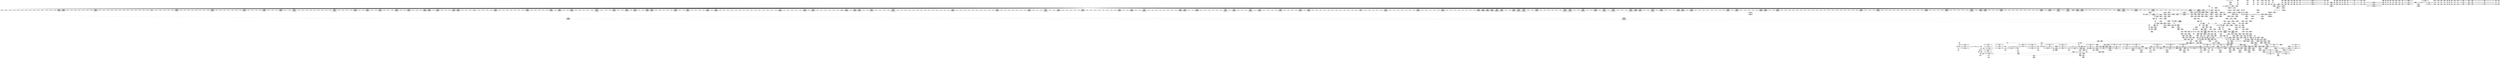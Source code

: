 digraph {
	CE0x503ef50 [shape=record,shape=Mrecord,label="{CE0x503ef50|inode_has_perm:_tmp1|*SummSink*}"]
	CE0x50cfc20 [shape=record,shape=Mrecord,label="{CE0x50cfc20|__validate_creds:_tmp4|include/linux/cred.h,173}"]
	CE0x50b7ef0 [shape=record,shape=Mrecord,label="{CE0x50b7ef0|12:_i32,_56:_i8*,_:_CRE_602,603_}"]
	CE0x50a76b0 [shape=record,shape=Mrecord,label="{CE0x50a76b0|12:_i32,_56:_i8*,_:_CRE_174,175_}"]
	CE0x50c99c0 [shape=record,shape=Mrecord,label="{CE0x50c99c0|inode_has_perm:_tmp15|*LoadInst*|security/selinux/hooks.c,1615}"]
	CE0x5046220 [shape=record,shape=Mrecord,label="{CE0x5046220|GLOBAL:_selinux_inode_getattr.__warned|Global_var:selinux_inode_getattr.__warned}"]
	CE0x5084ac0 [shape=record,shape=Mrecord,label="{CE0x5084ac0|inode_has_perm:_call4|security/selinux/hooks.c,1617|*SummSink*}"]
	CE0x507b1e0 [shape=record,shape=Mrecord,label="{CE0x507b1e0|cred_sid:_bb|*SummSink*}"]
	CE0x5044880 [shape=record,shape=Mrecord,label="{CE0x5044880|i64_5|*Constant*|*SummSink*}"]
	CE0x503dbf0 [shape=record,shape=Mrecord,label="{CE0x503dbf0|_ret_i32_%retval.0,_!dbg_!27739|security/selinux/hooks.c,1618|*SummSource*}"]
	CE0x50ab380 [shape=record,shape=Mrecord,label="{CE0x50ab380|12:_i32,_56:_i8*,_:_CRE_257,258_}"]
	CE0x5082480 [shape=record,shape=Mrecord,label="{CE0x5082480|104:_%struct.inode*,_:_CRE_166,167_}"]
	CE0x50bf910 [shape=record,shape=Mrecord,label="{CE0x50bf910|12:_i32,_56:_i8*,_:_CRE_896,897_}"]
	CE0x5080930 [shape=record,shape=Mrecord,label="{CE0x5080930|_call_void_mcount()_#3}"]
	CE0x5082b10 [shape=record,shape=Mrecord,label="{CE0x5082b10|104:_%struct.inode*,_:_CRE_173,174_}"]
	CE0x502a410 [shape=record,shape=Mrecord,label="{CE0x502a410|path_has_perm:_call|security/selinux/hooks.c,1647|*SummSink*}"]
	CE0x50aeea0 [shape=record,shape=Mrecord,label="{CE0x50aeea0|12:_i32,_56:_i8*,_:_CRE_307,308_}"]
	CE0x502c560 [shape=record,shape=Mrecord,label="{CE0x502c560|12:_i32,_56:_i8*,_:_CRE_141,142_}"]
	CE0x5097930 [shape=record,shape=Mrecord,label="{CE0x5097930|i64_16|*Constant*}"]
	CE0x50a0b30 [shape=record,shape=Mrecord,label="{CE0x50a0b30|_call_void_mcount()_#3|*SummSink*}"]
	CE0x5053e70 [shape=record,shape=Mrecord,label="{CE0x5053e70|i64*_getelementptr_inbounds_(_2_x_i64_,_2_x_i64_*___llvm_gcov_ctr98,_i64_0,_i64_0)|*Constant*}"]
	CE0x50c3ce0 [shape=record,shape=Mrecord,label="{CE0x50c3ce0|12:_i32,_56:_i8*,_:_CRE_988,992_|*MultipleSource*|security/selinux/hooks.c,1642|Function::inode_has_perm&Arg::inode::|security/selinux/hooks.c,1611}"]
	CE0x507bed0 [shape=record,shape=Mrecord,label="{CE0x507bed0|path_has_perm:_tmp6|security/selinux/hooks.c,1646|*SummSink*}"]
	CE0x50bf7e0 [shape=record,shape=Mrecord,label="{CE0x50bf7e0|12:_i32,_56:_i8*,_:_CRE_895,896_}"]
	CE0x5044540 [shape=record,shape=Mrecord,label="{CE0x5044540|i64*_getelementptr_inbounds_(_2_x_i64_,_2_x_i64_*___llvm_gcov_ctr98,_i64_0,_i64_0)|*Constant*|*SummSource*}"]
	CE0x504d800 [shape=record,shape=Mrecord,label="{CE0x504d800|selinux_inode_getattr:_tmp10|security/selinux/hooks.c,2904|*SummSink*}"]
	CE0x503ad10 [shape=record,shape=Mrecord,label="{CE0x503ad10|path_has_perm:_tmp|*SummSource*}"]
	CE0x50b0150 [shape=record,shape=Mrecord,label="{CE0x50b0150|12:_i32,_56:_i8*,_:_CRE_376,384_|*MultipleSource*|security/selinux/hooks.c,1642|Function::inode_has_perm&Arg::inode::|security/selinux/hooks.c,1611}"]
	CE0x5080890 [shape=record,shape=Mrecord,label="{CE0x5080890|get_current:_tmp3|*SummSink*}"]
	CE0x50d35e0 [shape=record,shape=Mrecord,label="{CE0x50d35e0|GLOBAL:_llvm.expect.i64|*Constant*|*SummSink*}"]
	CE0x509b230 [shape=record,shape=Mrecord,label="{CE0x509b230|inode_has_perm:_tmp2|*SummSource*}"]
	CE0x50373c0 [shape=record,shape=Mrecord,label="{CE0x50373c0|selinux_inode_getattr:_land.lhs.true2|*SummSource*}"]
	CE0x503ece0 [shape=record,shape=Mrecord,label="{CE0x503ece0|inode_has_perm:_tmp1|*SummSource*}"]
	CE0x50b77d0 [shape=record,shape=Mrecord,label="{CE0x50b77d0|12:_i32,_56:_i8*,_:_CRE_596,597_}"]
	CE0x5095b00 [shape=record,shape=Mrecord,label="{CE0x5095b00|104:_%struct.inode*,_:_CRE_224,232_|*MultipleSource*|*LoadInst*|security/selinux/hooks.c,1642|security/selinux/hooks.c,1642|Function::selinux_inode_getattr&Arg::dentry::}"]
	CE0x5040720 [shape=record,shape=Mrecord,label="{CE0x5040720|104:_%struct.inode*,_:_CRE_150,151_}"]
	CE0x5049430 [shape=record,shape=Mrecord,label="{CE0x5049430|i64_2|*Constant*}"]
	CE0x5030530 [shape=record,shape=Mrecord,label="{CE0x5030530|104:_%struct.inode*,_:_CRE_64,72_|*MultipleSource*|*LoadInst*|security/selinux/hooks.c,1642|security/selinux/hooks.c,1642|Function::selinux_inode_getattr&Arg::dentry::}"]
	CE0x50bb230 [shape=record,shape=Mrecord,label="{CE0x50bb230|12:_i32,_56:_i8*,_:_CRE_728,736_|*MultipleSource*|security/selinux/hooks.c,1642|Function::inode_has_perm&Arg::inode::|security/selinux/hooks.c,1611}"]
	CE0x50b3850 [shape=record,shape=Mrecord,label="{CE0x50b3850|12:_i32,_56:_i8*,_:_CRE_520,528_|*MultipleSource*|security/selinux/hooks.c,1642|Function::inode_has_perm&Arg::inode::|security/selinux/hooks.c,1611}"]
	CE0x50775a0 [shape=record,shape=Mrecord,label="{CE0x50775a0|path_has_perm:_bb|*SummSink*}"]
	CE0x50c0d40 [shape=record,shape=Mrecord,label="{CE0x50c0d40|12:_i32,_56:_i8*,_:_CRE_913,914_}"]
	CE0x50b4680 [shape=record,shape=Mrecord,label="{CE0x50b4680|12:_i32,_56:_i8*,_:_CRE_554,555_}"]
	CE0x50b2870 [shape=record,shape=Mrecord,label="{CE0x50b2870|12:_i32,_56:_i8*,_:_CRE_484,485_}"]
	CE0x5051040 [shape=record,shape=Mrecord,label="{CE0x5051040|selinux_inode_getattr:_tmp7|security/selinux/hooks.c,2904}"]
	CE0x50be9a0 [shape=record,shape=Mrecord,label="{CE0x50be9a0|12:_i32,_56:_i8*,_:_CRE_883,884_}"]
	CE0x50d4f80 [shape=record,shape=Mrecord,label="{CE0x50d4f80|GLOBAL:___llvm_gcov_ctr154|Global_var:__llvm_gcov_ctr154|*SummSink*}"]
	CE0x509e4e0 [shape=record,shape=Mrecord,label="{CE0x509e4e0|104:_%struct.inode*,_:_CRE_190,191_}"]
	CE0x6322bc0 [shape=record,shape=Mrecord,label="{CE0x6322bc0|selinux_inode_getattr:_tmp1}"]
	CE0x5033480 [shape=record,shape=Mrecord,label="{CE0x5033480|selinux_inode_getattr:_tmp18|security/selinux/hooks.c,2904|*SummSink*}"]
	CE0x5055c50 [shape=record,shape=Mrecord,label="{CE0x5055c50|path_has_perm:_entry}"]
	CE0x505b280 [shape=record,shape=Mrecord,label="{CE0x505b280|COLLAPSED:_GCMRE___llvm_gcov_ctr155_internal_global_5_x_i64_zeroinitializer:_elem_0:default:}"]
	CE0x50ae650 [shape=record,shape=Mrecord,label="{CE0x50ae650|12:_i32,_56:_i8*,_:_CRE_300,301_}"]
	CE0x509e210 [shape=record,shape=Mrecord,label="{CE0x509e210|104:_%struct.inode*,_:_CRE_187,188_}"]
	CE0x5028da0 [shape=record,shape=Mrecord,label="{CE0x5028da0|104:_%struct.inode*,_:_CRE_318,319_}"]
	CE0x50c9ad0 [shape=record,shape=Mrecord,label="{CE0x50c9ad0|inode_has_perm:_tmp15|*LoadInst*|security/selinux/hooks.c,1615|*SummSource*}"]
	CE0x50b9e00 [shape=record,shape=Mrecord,label="{CE0x50b9e00|12:_i32,_56:_i8*,_:_CRE_648,656_|*MultipleSource*|security/selinux/hooks.c,1642|Function::inode_has_perm&Arg::inode::|security/selinux/hooks.c,1611}"]
	CE0x5043c90 [shape=record,shape=Mrecord,label="{CE0x5043c90|104:_%struct.inode*,_:_CRE_96,104_|*MultipleSource*|*LoadInst*|security/selinux/hooks.c,1642|security/selinux/hooks.c,1642|Function::selinux_inode_getattr&Arg::dentry::}"]
	CE0x50d16a0 [shape=record,shape=Mrecord,label="{CE0x50d16a0|inode_has_perm:_and|security/selinux/hooks.c,1611}"]
	CE0x50a97d0 [shape=record,shape=Mrecord,label="{CE0x50a97d0|12:_i32,_56:_i8*,_:_CRE_205,206_}"]
	CE0x5029070 [shape=record,shape=Mrecord,label="{CE0x5029070|path_has_perm:_tmp5|security/selinux/hooks.c,1642|*SummSource*}"]
	CE0x503dd90 [shape=record,shape=Mrecord,label="{CE0x503dd90|_ret_i32_%retval.0,_!dbg_!27739|security/selinux/hooks.c,1618|*SummSink*}"]
	CE0x50a7200 [shape=record,shape=Mrecord,label="{CE0x50a7200|12:_i32,_56:_i8*,_:_CRE_169,170_}"]
	CE0x5056b40 [shape=record,shape=Mrecord,label="{CE0x5056b40|i32_16|*Constant*|*SummSource*}"]
	CE0x503fc90 [shape=record,shape=Mrecord,label="{CE0x503fc90|i64*_getelementptr_inbounds_(_11_x_i64_,_11_x_i64_*___llvm_gcov_ctr235,_i64_0,_i64_9)|*Constant*|*SummSink*}"]
	CE0x502d590 [shape=record,shape=Mrecord,label="{CE0x502d590|inode_has_perm:_do.end|*SummSource*}"]
	CE0x5034ac0 [shape=record,shape=Mrecord,label="{CE0x5034ac0|selinux_inode_getattr:_tmp5|security/selinux/hooks.c,2904}"]
	CE0x50d4630 [shape=record,shape=Mrecord,label="{CE0x50d4630|inode_has_perm:_tmp7|security/selinux/hooks.c,1611}"]
	CE0x50b0380 [shape=record,shape=Mrecord,label="{CE0x50b0380|12:_i32,_56:_i8*,_:_CRE_384,388_|*MultipleSource*|security/selinux/hooks.c,1642|Function::inode_has_perm&Arg::inode::|security/selinux/hooks.c,1611}"]
	CE0x483f030 [shape=record,shape=Mrecord,label="{CE0x483f030|i64_3|*Constant*|*SummSource*}"]
	CE0x50432e0 [shape=record,shape=Mrecord,label="{CE0x50432e0|path_has_perm:_tmp3|*SummSource*}"]
	CE0x5059700 [shape=record,shape=Mrecord,label="{CE0x5059700|i64_1|*Constant*}"]
	CE0x5041bb0 [shape=record,shape=Mrecord,label="{CE0x5041bb0|104:_%struct.inode*,_:_CRE_204,205_}"]
	CE0x5028800 [shape=record,shape=Mrecord,label="{CE0x5028800|104:_%struct.inode*,_:_CRE_312,313_}"]
	CE0x50b71e0 [shape=record,shape=Mrecord,label="{CE0x50b71e0|12:_i32,_56:_i8*,_:_CRE_591,592_}"]
	CE0x50bcc30 [shape=record,shape=Mrecord,label="{CE0x50bcc30|12:_i32,_56:_i8*,_:_CRE_840,848_|*MultipleSource*|security/selinux/hooks.c,1642|Function::inode_has_perm&Arg::inode::|security/selinux/hooks.c,1611}"]
	CE0x509fa50 [shape=record,shape=Mrecord,label="{CE0x509fa50|i32_5|*Constant*}"]
	CE0x5055790 [shape=record,shape=Mrecord,label="{CE0x5055790|GLOBAL:_path_has_perm|*Constant*}"]
	CE0x5043050 [shape=record,shape=Mrecord,label="{CE0x5043050|i32_0|*Constant*}"]
	CE0x5083f00 [shape=record,shape=Mrecord,label="{CE0x5083f00|inode_has_perm:_tmp18|security/selinux/hooks.c,1617}"]
	CE0x50c1590 [shape=record,shape=Mrecord,label="{CE0x50c1590|12:_i32,_56:_i8*,_:_CRE_920,921_}"]
	CE0x5081df0 [shape=record,shape=Mrecord,label="{CE0x5081df0|104:_%struct.inode*,_:_CRE_159,160_}"]
	CE0x5058e20 [shape=record,shape=Mrecord,label="{CE0x5058e20|i8_1|*Constant*|*SummSource*}"]
	CE0x5044a00 [shape=record,shape=Mrecord,label="{CE0x5044a00|i64_4|*Constant*}"]
	CE0x5032170 [shape=record,shape=Mrecord,label="{CE0x5032170|selinux_inode_getattr:_tmp8|security/selinux/hooks.c,2904}"]
	CE0x509dd60 [shape=record,shape=Mrecord,label="{CE0x509dd60|104:_%struct.inode*,_:_CRE_182,183_}"]
	CE0x50439c0 [shape=record,shape=Mrecord,label="{CE0x50439c0|104:_%struct.inode*,_:_CRE_93,94_}"]
	CE0x507b600 [shape=record,shape=Mrecord,label="{CE0x507b600|i32_22|*Constant*}"]
	CE0x508f790 [shape=record,shape=Mrecord,label="{CE0x508f790|inode_has_perm:_tmp1}"]
	CE0x505ac00 [shape=record,shape=Mrecord,label="{CE0x505ac00|__validate_creds:_lnot.ext|include/linux/cred.h,173|*SummSink*}"]
	CE0x50cd370 [shape=record,shape=Mrecord,label="{CE0x50cd370|avc_has_perm:_auditdata|Function::avc_has_perm&Arg::auditdata::}"]
	CE0x50338d0 [shape=record,shape=Mrecord,label="{CE0x50338d0|GLOBAL:_inode_has_perm|*Constant*|*SummSource*}"]
	CE0x50b5300 [shape=record,shape=Mrecord,label="{CE0x50b5300|12:_i32,_56:_i8*,_:_CRE_565,566_}"]
	CE0x50cd090 [shape=record,shape=Mrecord,label="{CE0x50cd090|avc_has_perm:_requested|Function::avc_has_perm&Arg::requested::|*SummSource*}"]
	CE0x5099a30 [shape=record,shape=Mrecord,label="{CE0x5099a30|cred_sid:_tmp1|*SummSink*}"]
	CE0x5099030 [shape=record,shape=Mrecord,label="{CE0x5099030|path_has_perm:_u|security/selinux/hooks.c,1646|*SummSink*}"]
	CE0x50403d0 [shape=record,shape=Mrecord,label="{CE0x50403d0|104:_%struct.inode*,_:_CRE_146,147_}"]
	CE0x50a68a0 [shape=record,shape=Mrecord,label="{CE0x50a68a0|12:_i32,_56:_i8*,_:_CRE_159,160_}"]
	CE0x509db80 [shape=record,shape=Mrecord,label="{CE0x509db80|104:_%struct.inode*,_:_CRE_180,181_}"]
	CE0x5083060 [shape=record,shape=Mrecord,label="{CE0x5083060|avc_has_perm:_tsid|Function::avc_has_perm&Arg::tsid::|*SummSource*}"]
	CE0x504e600 [shape=record,shape=Mrecord,label="{CE0x504e600|i64*_getelementptr_inbounds_(_11_x_i64_,_11_x_i64_*___llvm_gcov_ctr235,_i64_0,_i64_6)|*Constant*|*SummSink*}"]
	CE0x50809d0 [shape=record,shape=Mrecord,label="{CE0x50809d0|get_current:_tmp}"]
	CE0x505e7e0 [shape=record,shape=Mrecord,label="{CE0x505e7e0|12:_i32,_56:_i8*,_:_CRE_4,8_|*MultipleSource*|security/selinux/hooks.c,1642|Function::inode_has_perm&Arg::inode::|security/selinux/hooks.c,1611}"]
	CE0x5029f90 [shape=record,shape=Mrecord,label="{CE0x5029f90|__validate_creds:_tmp9|include/linux/cred.h,175}"]
	CE0x50986f0 [shape=record,shape=Mrecord,label="{CE0x50986f0|inode_has_perm:_perms|Function::inode_has_perm&Arg::perms::|*SummSink*}"]
	CE0x50a8010 [shape=record,shape=Mrecord,label="{CE0x50a8010|12:_i32,_56:_i8*,_:_CRE_184,185_}"]
	CE0x504ec00 [shape=record,shape=Mrecord,label="{CE0x504ec00|i32_1|*Constant*|*SummSink*}"]
	CE0x50a9b90 [shape=record,shape=Mrecord,label="{CE0x50a9b90|12:_i32,_56:_i8*,_:_CRE_212,216_|*MultipleSource*|security/selinux/hooks.c,1642|Function::inode_has_perm&Arg::inode::|security/selinux/hooks.c,1611}"]
	CE0x50c9c40 [shape=record,shape=Mrecord,label="{CE0x50c9c40|inode_has_perm:_tmp15|*LoadInst*|security/selinux/hooks.c,1615|*SummSink*}"]
	CE0x5034290 [shape=record,shape=Mrecord,label="{CE0x5034290|selinux_inode_getattr:_call3|security/selinux/hooks.c,2904}"]
	CE0x50aba60 [shape=record,shape=Mrecord,label="{CE0x50aba60|12:_i32,_56:_i8*,_:_CRE_263,264_}"]
	CE0x50d6500 [shape=record,shape=Mrecord,label="{CE0x50d6500|inode_has_perm:_tmp10|security/selinux/hooks.c,1611|*SummSource*}"]
	CE0x502b8c0 [shape=record,shape=Mrecord,label="{CE0x502b8c0|i64_1|*Constant*|*SummSource*}"]
	CE0x50ec560 [shape=record,shape=Mrecord,label="{CE0x50ec560|inode_has_perm:_tmp16|security/selinux/hooks.c,1615|*SummSink*}"]
	CE0x5031af0 [shape=record,shape=Mrecord,label="{CE0x5031af0|selinux_inode_getattr:_tmp16|security/selinux/hooks.c,2904}"]
	"CONST[source:0(mediator),value:2(dynamic)][purpose:{subject}]"
	CE0x50419d0 [shape=record,shape=Mrecord,label="{CE0x50419d0|104:_%struct.inode*,_:_CRE_202,203_}"]
	CE0x5028ad0 [shape=record,shape=Mrecord,label="{CE0x5028ad0|104:_%struct.inode*,_:_CRE_315,316_}"]
	CE0x5034fa0 [shape=record,shape=Mrecord,label="{CE0x5034fa0|selinux_inode_getattr:_bb}"]
	CE0x50ac770 [shape=record,shape=Mrecord,label="{CE0x50ac770|12:_i32,_56:_i8*,_:_CRE_274,275_}"]
	CE0x50c0ae0 [shape=record,shape=Mrecord,label="{CE0x50c0ae0|12:_i32,_56:_i8*,_:_CRE_911,912_}"]
	CE0x5046e80 [shape=record,shape=Mrecord,label="{CE0x5046e80|selinux_inode_getattr:_tmp3|*SummSink*}"]
	CE0x50a4690 [shape=record,shape=Mrecord,label="{CE0x50a4690|inode_has_perm:_tmp12|security/selinux/hooks.c,1612|*SummSource*}"]
	CE0x509e120 [shape=record,shape=Mrecord,label="{CE0x509e120|104:_%struct.inode*,_:_CRE_186,187_}"]
	CE0x5057760 [shape=record,shape=Mrecord,label="{CE0x5057760|_ret_i32_%call8,_!dbg_!27746|security/selinux/hooks.c,2910|*SummSource*}"]
	CE0x5089c80 [shape=record,shape=Mrecord,label="{CE0x5089c80|28:_i32,_32:_i16,_:_CRE_32,34_|*MultipleSource*|*LoadInst*|security/selinux/hooks.c,1615|security/selinux/hooks.c,1615|security/selinux/hooks.c,1617}"]
	CE0x50c2170 [shape=record,shape=Mrecord,label="{CE0x50c2170|12:_i32,_56:_i8*,_:_CRE_930,931_}"]
	CE0x50acfc0 [shape=record,shape=Mrecord,label="{CE0x50acfc0|12:_i32,_56:_i8*,_:_CRE_281,282_}"]
	CE0x50782e0 [shape=record,shape=Mrecord,label="{CE0x50782e0|i64*_getelementptr_inbounds_(_5_x_i64_,_5_x_i64_*___llvm_gcov_ctr155,_i64_0,_i64_4)|*Constant*}"]
	CE0x5040ae0 [shape=record,shape=Mrecord,label="{CE0x5040ae0|104:_%struct.inode*,_:_CRE_154,155_}"]
	CE0x5054620 [shape=record,shape=Mrecord,label="{CE0x5054620|selinux_inode_getattr:_mnt7|security/selinux/hooks.c,2908|*SummSource*}"]
	CE0x502d4a0 [shape=record,shape=Mrecord,label="{CE0x502d4a0|inode_has_perm:_do.end}"]
	CE0x50ccaf0 [shape=record,shape=Mrecord,label="{CE0x50ccaf0|inode_has_perm:_tmp17|security/selinux/hooks.c,1617}"]
	CE0x50b2ad0 [shape=record,shape=Mrecord,label="{CE0x50b2ad0|12:_i32,_56:_i8*,_:_CRE_486,487_}"]
	CE0x50ab1a0 [shape=record,shape=Mrecord,label="{CE0x50ab1a0|12:_i32,_56:_i8*,_:_CRE_255,256_}"]
	CE0x50c9db0 [shape=record,shape=Mrecord,label="{CE0x50c9db0|inode_has_perm:_sid3|security/selinux/hooks.c,1617}"]
	CE0x50d5150 [shape=record,shape=Mrecord,label="{CE0x50d5150|inode_has_perm:_tmp8|security/selinux/hooks.c,1611}"]
	CE0x50a5f90 [shape=record,shape=Mrecord,label="{CE0x50a5f90|GLOBAL:_cred_sid|*Constant*|*SummSource*}"]
	CE0x5043d80 [shape=record,shape=Mrecord,label="{CE0x5043d80|104:_%struct.inode*,_:_CRE_104,112_|*MultipleSource*|*LoadInst*|security/selinux/hooks.c,1642|security/selinux/hooks.c,1642|Function::selinux_inode_getattr&Arg::dentry::}"]
	CE0x509ec90 [shape=record,shape=Mrecord,label="{CE0x509ec90|i64*_getelementptr_inbounds_(_2_x_i64_,_2_x_i64_*___llvm_gcov_ctr204,_i64_0,_i64_0)|*Constant*}"]
	CE0x503cc10 [shape=record,shape=Mrecord,label="{CE0x503cc10|i1_true|*Constant*|*SummSource*}"]
	CE0x50a1540 [shape=record,shape=Mrecord,label="{CE0x50a1540|__validate_creds:_tmp1}"]
	CE0x50b5c80 [shape=record,shape=Mrecord,label="{CE0x50b5c80|12:_i32,_56:_i8*,_:_CRE_573,574_}"]
	CE0x50c9430 [shape=record,shape=Mrecord,label="{CE0x50c9430|inode_has_perm:_sid3|security/selinux/hooks.c,1617|*SummSink*}"]
	CE0x50821b0 [shape=record,shape=Mrecord,label="{CE0x50821b0|104:_%struct.inode*,_:_CRE_163,164_}"]
	CE0x50b5db0 [shape=record,shape=Mrecord,label="{CE0x50b5db0|12:_i32,_56:_i8*,_:_CRE_574,575_}"]
	CE0x50b0780 [shape=record,shape=Mrecord,label="{CE0x50b0780|12:_i32,_56:_i8*,_:_CRE_400,408_|*MultipleSource*|security/selinux/hooks.c,1642|Function::inode_has_perm&Arg::inode::|security/selinux/hooks.c,1611}"]
	CE0x50ba600 [shape=record,shape=Mrecord,label="{CE0x50ba600|12:_i32,_56:_i8*,_:_CRE_680,684_|*MultipleSource*|security/selinux/hooks.c,1642|Function::inode_has_perm&Arg::inode::|security/selinux/hooks.c,1611}"]
	CE0x5029160 [shape=record,shape=Mrecord,label="{CE0x5029160|path_has_perm:_tmp5|security/selinux/hooks.c,1642|*SummSink*}"]
	CE0x50bf1f0 [shape=record,shape=Mrecord,label="{CE0x50bf1f0|12:_i32,_56:_i8*,_:_CRE_890,891_}"]
	CE0x50c94a0 [shape=record,shape=Mrecord,label="{CE0x50c94a0|inode_has_perm:_i_security|security/selinux/hooks.c,1615}"]
	CE0x50be870 [shape=record,shape=Mrecord,label="{CE0x50be870|12:_i32,_56:_i8*,_:_CRE_882,883_}"]
	CE0x50bdb60 [shape=record,shape=Mrecord,label="{CE0x50bdb60|12:_i32,_56:_i8*,_:_CRE_871,872_}"]
	CE0x50560c0 [shape=record,shape=Mrecord,label="{CE0x50560c0|path_has_perm:_cred|Function::path_has_perm&Arg::cred::}"]
	CE0x5099610 [shape=record,shape=Mrecord,label="{CE0x5099610|inode_has_perm:_tmp5|security/selinux/hooks.c,1609|*SummSource*}"]
	CE0x508cb10 [shape=record,shape=Mrecord,label="{CE0x508cb10|__validate_creds:_cred|Function::__validate_creds&Arg::cred::|*SummSink*}"]
	CE0x50ca930 [shape=record,shape=Mrecord,label="{CE0x50ca930|inode_has_perm:_tmp13|security/selinux/hooks.c,1614|*SummSource*}"]
	CE0x5083370 [shape=record,shape=Mrecord,label="{CE0x5083370|avc_has_perm:_tclass|Function::avc_has_perm&Arg::tclass::}"]
	CE0x50c03c0 [shape=record,shape=Mrecord,label="{CE0x50c03c0|12:_i32,_56:_i8*,_:_CRE_905,906_}"]
	CE0x50931c0 [shape=record,shape=Mrecord,label="{CE0x50931c0|104:_%struct.inode*,_:_CRE_145,146_}"]
	CE0x5039640 [shape=record,shape=Mrecord,label="{CE0x5039640|i64*_getelementptr_inbounds_(_11_x_i64_,_11_x_i64_*___llvm_gcov_ctr235,_i64_0,_i64_1)|*Constant*|*SummSource*}"]
	CE0x50bf450 [shape=record,shape=Mrecord,label="{CE0x50bf450|12:_i32,_56:_i8*,_:_CRE_892,893_}"]
	CE0x50d63d0 [shape=record,shape=Mrecord,label="{CE0x50d63d0|inode_has_perm:_tmp10|security/selinux/hooks.c,1611}"]
	CE0x508cf00 [shape=record,shape=Mrecord,label="{CE0x508cf00|cred_sid:_tmp2|*SummSource*}"]
	CE0x50587c0 [shape=record,shape=Mrecord,label="{CE0x50587c0|_call_void_mcount()_#3|*SummSource*}"]
	CE0x508d350 [shape=record,shape=Mrecord,label="{CE0x508d350|i64*_getelementptr_inbounds_(_8_x_i64_,_8_x_i64_*___llvm_gcov_ctr154,_i64_0,_i64_0)|*Constant*|*SummSink*}"]
	CE0x5091680 [shape=record,shape=Mrecord,label="{CE0x5091680|path_has_perm:_dentry|security/selinux/hooks.c,1642|*SummSink*}"]
	CE0x50cccf0 [shape=record,shape=Mrecord,label="{CE0x50cccf0|inode_has_perm:_tmp17|security/selinux/hooks.c,1617|*SummSource*}"]
	CE0x50434b0 [shape=record,shape=Mrecord,label="{CE0x50434b0|selinux_inode_getattr:_do.end}"]
	CE0x5087b60 [shape=record,shape=Mrecord,label="{CE0x5087b60|__validate_creds:_tmp6|include/linux/cred.h,174|*SummSink*}"]
	CE0x50d0360 [shape=record,shape=Mrecord,label="{CE0x50d0360|__validate_creds:_tmp5|include/linux/cred.h,173|*SummSink*}"]
	CE0x5059430 [shape=record,shape=Mrecord,label="{CE0x5059430|_call_void_lockdep_rcu_suspicious(i8*_getelementptr_inbounds_(_25_x_i8_,_25_x_i8_*_.str3,_i32_0,_i32_0),_i32_2904,_i8*_getelementptr_inbounds_(_45_x_i8_,_45_x_i8_*_.str12,_i32_0,_i32_0))_#10,_!dbg_!27729|security/selinux/hooks.c,2904}"]
	CE0x5093990 [shape=record,shape=Mrecord,label="{CE0x5093990|i64*_getelementptr_inbounds_(_2_x_i64_,_2_x_i64_*___llvm_gcov_ctr204,_i64_0,_i64_1)|*Constant*}"]
	CE0x5043950 [shape=record,shape=Mrecord,label="{CE0x5043950|104:_%struct.inode*,_:_CRE_92,93_}"]
	CE0x50b3450 [shape=record,shape=Mrecord,label="{CE0x50b3450|12:_i32,_56:_i8*,_:_CRE_508,512_|*MultipleSource*|security/selinux/hooks.c,1642|Function::inode_has_perm&Arg::inode::|security/selinux/hooks.c,1611}"]
	CE0x508c600 [shape=record,shape=Mrecord,label="{CE0x508c600|_call_void_mcount()_#3|*SummSource*}"]
	CE0x50a7a70 [shape=record,shape=Mrecord,label="{CE0x50a7a70|12:_i32,_56:_i8*,_:_CRE_178,179_}"]
	CE0x5082390 [shape=record,shape=Mrecord,label="{CE0x5082390|104:_%struct.inode*,_:_CRE_165,166_}"]
	CE0x50817d0 [shape=record,shape=Mrecord,label="{CE0x50817d0|path_has_perm:_bb|*SummSource*}"]
	CE0x508e2b0 [shape=record,shape=Mrecord,label="{CE0x508e2b0|inode_has_perm:_return|*SummSink*}"]
	CE0x50c0fa0 [shape=record,shape=Mrecord,label="{CE0x50c0fa0|12:_i32,_56:_i8*,_:_CRE_915,916_}"]
	CE0x50b49b0 [shape=record,shape=Mrecord,label="{CE0x50b49b0|12:_i32,_56:_i8*,_:_CRE_557,558_}"]
	CE0x5041520 [shape=record,shape=Mrecord,label="{CE0x5041520|104:_%struct.inode*,_:_CRE_197,198_}"]
	CE0x50cac10 [shape=record,shape=Mrecord,label="{CE0x50cac10|inode_has_perm:_tmp14|security/selinux/hooks.c,1614|*SummSink*}"]
	CE0x507bc00 [shape=record,shape=Mrecord,label="{CE0x507bc00|cred_sid:_security|security/selinux/hooks.c,196|*SummSink*}"]
	CE0x50af100 [shape=record,shape=Mrecord,label="{CE0x50af100|12:_i32,_56:_i8*,_:_CRE_309,310_}"]
	CE0x50aaa20 [shape=record,shape=Mrecord,label="{CE0x50aaa20|12:_i32,_56:_i8*,_:_CRE_247,248_}"]
	CE0x50a6d50 [shape=record,shape=Mrecord,label="{CE0x50a6d50|12:_i32,_56:_i8*,_:_CRE_164,165_}"]
	CE0x509e3f0 [shape=record,shape=Mrecord,label="{CE0x509e3f0|104:_%struct.inode*,_:_CRE_189,190_}"]
	CE0x5098550 [shape=record,shape=Mrecord,label="{CE0x5098550|inode_has_perm:_perms|Function::inode_has_perm&Arg::perms::|*SummSource*}"]
	CE0x502fba0 [shape=record,shape=Mrecord,label="{CE0x502fba0|__validate_creds:_lnot1|include/linux/cred.h,173|*SummSource*}"]
	CE0x5049a90 [shape=record,shape=Mrecord,label="{CE0x5049a90|selinux_inode_getattr:_tmp13|security/selinux/hooks.c,2904|*SummSink*}"]
	CE0x50c46d0 [shape=record,shape=Mrecord,label="{CE0x50c46d0|inode_has_perm:_tmp6|*LoadInst*|security/selinux/hooks.c,1611|*SummSink*}"]
	CE0x50370f0 [shape=record,shape=Mrecord,label="{CE0x50370f0|selinux_inode_getattr:_land.lhs.true2|*SummSink*}"]
	CE0x50b9450 [shape=record,shape=Mrecord,label="{CE0x50b9450|12:_i32,_56:_i8*,_:_CRE_620,621_}"]
	CE0x50cd9e0 [shape=record,shape=Mrecord,label="{CE0x50cd9e0|_ret_i32_%retval.0,_!dbg_!27728|security/selinux/avc.c,775|*SummSink*}"]
	CE0x5078630 [shape=record,shape=Mrecord,label="{CE0x5078630|i64*_getelementptr_inbounds_(_5_x_i64_,_5_x_i64_*___llvm_gcov_ctr155,_i64_0,_i64_4)|*Constant*|*SummSink*}"]
	CE0x5029e10 [shape=record,shape=Mrecord,label="{CE0x5029e10|cred_sid:_bb}"]
	CE0x504d6b0 [shape=record,shape=Mrecord,label="{CE0x504d6b0|selinux_inode_getattr:_tmp10|security/selinux/hooks.c,2904|*SummSource*}"]
	CE0x5052540 [shape=record,shape=Mrecord,label="{CE0x5052540|selinux_inode_getattr:_cred4|security/selinux/hooks.c,2904}"]
	CE0x50c09b0 [shape=record,shape=Mrecord,label="{CE0x50c09b0|12:_i32,_56:_i8*,_:_CRE_910,911_}"]
	CE0x5054c50 [shape=record,shape=Mrecord,label="{CE0x5054c50|selinux_inode_getattr:_mnt|Function::selinux_inode_getattr&Arg::mnt::}"]
	CE0x5091b70 [shape=record,shape=Mrecord,label="{CE0x5091b70|__validate_creds:_tmp2|include/linux/cred.h,173|*SummSource*}"]
	CE0x50c36d0 [shape=record,shape=Mrecord,label="{CE0x50c36d0|12:_i32,_56:_i8*,_:_CRE_979,980_}"]
	CE0x503aca0 [shape=record,shape=Mrecord,label="{CE0x503aca0|COLLAPSED:_GCMRE___llvm_gcov_ctr204_internal_global_2_x_i64_zeroinitializer:_elem_0:default:}"]
	CE0x50b4ab0 [shape=record,shape=Mrecord,label="{CE0x50b4ab0|12:_i32,_56:_i8*,_:_CRE_558,559_}"]
	CE0x50c44d0 [shape=record,shape=Mrecord,label="{CE0x50c44d0|inode_has_perm:_tmp6|*LoadInst*|security/selinux/hooks.c,1611|*SummSource*}"]
	CE0x50fbad0 [shape=record,shape=Mrecord,label="{CE0x50fbad0|VOIDTB_TE:_CE_16,20_|Function::selinux_inode_getattr&Arg::mnt::}"]
	CE0x50b7dc0 [shape=record,shape=Mrecord,label="{CE0x50b7dc0|12:_i32,_56:_i8*,_:_CRE_601,602_}"]
	CE0x5041d90 [shape=record,shape=Mrecord,label="{CE0x5041d90|104:_%struct.inode*,_:_CRE_206,207_}"]
	CE0x509d9a0 [shape=record,shape=Mrecord,label="{CE0x509d9a0|104:_%struct.inode*,_:_CRE_178,179_}"]
	CE0x50c2760 [shape=record,shape=Mrecord,label="{CE0x50c2760|12:_i32,_56:_i8*,_:_CRE_935,936_}"]
	CE0x50b48b0 [shape=record,shape=Mrecord,label="{CE0x50b48b0|12:_i32,_56:_i8*,_:_CRE_556,557_}"]
	CE0x50ce730 [shape=record,shape=Mrecord,label="{CE0x50ce730|inode_has_perm:_tmp19|security/selinux/hooks.c,1618|*SummSource*}"]
	CE0x50c8dc0 [shape=record,shape=Mrecord,label="{CE0x50c8dc0|_ret_i32_%tmp6,_!dbg_!27716|security/selinux/hooks.c,197|*SummSink*}"]
	CE0x50b3220 [shape=record,shape=Mrecord,label="{CE0x50b3220|12:_i32,_56:_i8*,_:_CRE_504,508_|*MultipleSource*|security/selinux/hooks.c,1642|Function::inode_has_perm&Arg::inode::|security/selinux/hooks.c,1611}"]
	CE0x50ccef0 [shape=record,shape=Mrecord,label="{CE0x50ccef0|inode_has_perm:_tmp17|security/selinux/hooks.c,1617|*SummSink*}"]
	CE0x50a6b70 [shape=record,shape=Mrecord,label="{CE0x50a6b70|12:_i32,_56:_i8*,_:_CRE_162,163_}"]
	CE0x50c9140 [shape=record,shape=Mrecord,label="{CE0x50c9140|i32_10|*Constant*|*SummSink*}"]
	CE0x50b7900 [shape=record,shape=Mrecord,label="{CE0x50b7900|12:_i32,_56:_i8*,_:_CRE_597,598_}"]
	CE0x50ae060 [shape=record,shape=Mrecord,label="{CE0x50ae060|12:_i32,_56:_i8*,_:_CRE_295,296_}"]
	CE0x50a3470 [shape=record,shape=Mrecord,label="{CE0x50a3470|i32_1609|*Constant*|*SummSource*}"]
	CE0x50a87e0 [shape=record,shape=Mrecord,label="{CE0x50a87e0|12:_i32,_56:_i8*,_:_CRE_188,189_}"]
	CE0x50ab290 [shape=record,shape=Mrecord,label="{CE0x50ab290|12:_i32,_56:_i8*,_:_CRE_256,257_}"]
	CE0x505c250 [shape=record,shape=Mrecord,label="{CE0x505c250|i64*_getelementptr_inbounds_(_8_x_i64_,_8_x_i64_*___llvm_gcov_ctr154,_i64_0,_i64_0)|*Constant*|*SummSource*}"]
	CE0x50b8e60 [shape=record,shape=Mrecord,label="{CE0x50b8e60|12:_i32,_56:_i8*,_:_CRE_615,616_}"]
	CE0x50ce970 [shape=record,shape=Mrecord,label="{CE0x50ce970|inode_has_perm:_tmp20|security/selinux/hooks.c,1618|*SummSink*}"]
	CE0x509a910 [shape=record,shape=Mrecord,label="{CE0x509a910|GLOBAL:___validate_creds|*Constant*}"]
	CE0x502d3c0 [shape=record,shape=Mrecord,label="{CE0x502d3c0|inode_has_perm:_if.end|*SummSink*}"]
	CE0x50b58f0 [shape=record,shape=Mrecord,label="{CE0x50b58f0|12:_i32,_56:_i8*,_:_CRE_570,571_}"]
	CE0x50807d0 [shape=record,shape=Mrecord,label="{CE0x50807d0|get_current:_tmp3|*SummSource*}"]
	CE0x50fa040 [shape=record,shape=Mrecord,label="{CE0x50fa040|cred_sid:_tmp5|security/selinux/hooks.c,196|*SummSink*}"]
	CE0x5057ea0 [shape=record,shape=Mrecord,label="{CE0x5057ea0|get_current:_bb|*SummSink*}"]
	CE0x5096bc0 [shape=record,shape=Mrecord,label="{CE0x5096bc0|104:_%struct.inode*,_:_CRE_305,306_}"]
	CE0x5045fb0 [shape=record,shape=Mrecord,label="{CE0x5045fb0|i64*_getelementptr_inbounds_(_11_x_i64_,_11_x_i64_*___llvm_gcov_ctr235,_i64_0,_i64_1)|*Constant*|*SummSink*}"]
	CE0x50a9aa0 [shape=record,shape=Mrecord,label="{CE0x50a9aa0|12:_i32,_56:_i8*,_:_CRE_208,210_|*MultipleSource*|security/selinux/hooks.c,1642|Function::inode_has_perm&Arg::inode::|security/selinux/hooks.c,1611}"]
	CE0x50b7a30 [shape=record,shape=Mrecord,label="{CE0x50b7a30|12:_i32,_56:_i8*,_:_CRE_598,599_}"]
	CE0x50b4800 [shape=record,shape=Mrecord,label="{CE0x50b4800|12:_i32,_56:_i8*,_:_CRE_555,556_}"]
	CE0x50cdb90 [shape=record,shape=Mrecord,label="{CE0x50cdb90|i64*_getelementptr_inbounds_(_8_x_i64_,_8_x_i64_*___llvm_gcov_ctr154,_i64_0,_i64_7)|*Constant*|*SummSink*}"]
	CE0x50b1950 [shape=record,shape=Mrecord,label="{CE0x50b1950|12:_i32,_56:_i8*,_:_CRE_472,473_}"]
	CE0x5082930 [shape=record,shape=Mrecord,label="{CE0x5082930|104:_%struct.inode*,_:_CRE_171,172_}"]
	CE0x50564e0 [shape=record,shape=Mrecord,label="{CE0x50564e0|path_has_perm:_path|Function::path_has_perm&Arg::path::}"]
	CE0x50516c0 [shape=record,shape=Mrecord,label="{CE0x50516c0|GLOBAL:_get_current|*Constant*|*SummSource*}"]
	CE0x50b9320 [shape=record,shape=Mrecord,label="{CE0x50b9320|12:_i32,_56:_i8*,_:_CRE_619,620_}"]
	CE0x50ce310 [shape=record,shape=Mrecord,label="{CE0x50ce310|i64*_getelementptr_inbounds_(_8_x_i64_,_8_x_i64_*___llvm_gcov_ctr154,_i64_0,_i64_7)|*Constant*|*SummSource*}"]
	CE0x50aa740 [shape=record,shape=Mrecord,label="{CE0x50aa740|12:_i32,_56:_i8*,_:_CRE_243,244_}"]
	CE0x504bee0 [shape=record,shape=Mrecord,label="{CE0x504bee0|selinux_inode_getattr:_tmp15|security/selinux/hooks.c,2904|*SummSink*}"]
	CE0x50a9140 [shape=record,shape=Mrecord,label="{CE0x50a9140|12:_i32,_56:_i8*,_:_CRE_198,199_}"]
	CE0x5049890 [shape=record,shape=Mrecord,label="{CE0x5049890|__validate_creds:_if.end|*SummSource*}"]
	CE0x505d2b0 [shape=record,shape=Mrecord,label="{CE0x505d2b0|i64*_getelementptr_inbounds_(_8_x_i64_,_8_x_i64_*___llvm_gcov_ctr154,_i64_0,_i64_1)|*Constant*}"]
	CE0x50f9d00 [shape=record,shape=Mrecord,label="{CE0x50f9d00|cred_sid:_tmp5|security/selinux/hooks.c,196|*SummSource*}"]
	CE0x502b720 [shape=record,shape=Mrecord,label="{CE0x502b720|%struct.task_struct*_(%struct.task_struct**)*_asm_movq_%gs:$_1:P_,$0_,_r,im,_dirflag_,_fpsr_,_flags_|*SummSink*}"]
	CE0x5045cf0 [shape=record,shape=Mrecord,label="{CE0x5045cf0|i64_5|*Constant*}"]
	CE0x5045a40 [shape=record,shape=Mrecord,label="{CE0x5045a40|selinux_inode_getattr:_tobool1|security/selinux/hooks.c,2904|*SummSink*}"]
	CE0x50a40a0 [shape=record,shape=Mrecord,label="{CE0x50a40a0|_call_void_mcount()_#3|*SummSource*}"]
	CE0x5043240 [shape=record,shape=Mrecord,label="{CE0x5043240|path_has_perm:_tmp3}"]
	CE0x505db70 [shape=record,shape=Mrecord,label="{CE0x505db70|12:_i32,_56:_i8*,_:_CRE_48,56_|*MultipleSource*|security/selinux/hooks.c,1642|Function::inode_has_perm&Arg::inode::|security/selinux/hooks.c,1611}"]
	CE0x5026fe0 [shape=record,shape=Mrecord,label="{CE0x5026fe0|selinux_inode_getattr:_if.end|*SummSink*}"]
	CE0x508ee20 [shape=record,shape=Mrecord,label="{CE0x508ee20|_call_void___validate_creds(%struct.cred*_%cred,_i8*_getelementptr_inbounds_(_25_x_i8_,_25_x_i8_*_.str3,_i32_0,_i32_0),_i32_1609)_#10,_!dbg_!27719|security/selinux/hooks.c,1609|*SummSink*}"]
	CE0x50d17a0 [shape=record,shape=Mrecord,label="{CE0x50d17a0|inode_has_perm:_and|security/selinux/hooks.c,1611|*SummSink*}"]
	CE0x50b7c90 [shape=record,shape=Mrecord,label="{CE0x50b7c90|12:_i32,_56:_i8*,_:_CRE_600,601_}"]
	CE0x5050e00 [shape=record,shape=Mrecord,label="{CE0x5050e00|GLOBAL:___llvm_gcov_ctr235|Global_var:__llvm_gcov_ctr235|*SummSource*}"]
	CE0x507c680 [shape=record,shape=Mrecord,label="{CE0x507c680|i32_8|*Constant*|*SummSource*}"]
	CE0x5051b30 [shape=record,shape=Mrecord,label="{CE0x5051b30|get_current:_entry|*SummSource*}"]
	CE0x50a9410 [shape=record,shape=Mrecord,label="{CE0x50a9410|12:_i32,_56:_i8*,_:_CRE_201,202_}"]
	CE0x5032280 [shape=record,shape=Mrecord,label="{CE0x5032280|i64_2|*Constant*|*SummSink*}"]
	CE0x50bd900 [shape=record,shape=Mrecord,label="{CE0x50bd900|12:_i32,_56:_i8*,_:_CRE_869,870_}"]
	CE0x5038160 [shape=record,shape=Mrecord,label="{CE0x5038160|selinux_inode_getattr:_tmp19|security/selinux/hooks.c,2904|*SummSink*}"]
	CE0x50a67b0 [shape=record,shape=Mrecord,label="{CE0x50a67b0|12:_i32,_56:_i8*,_:_CRE_158,159_}"]
	CE0x5059f70 [shape=record,shape=Mrecord,label="{CE0x5059f70|12:_i32,_56:_i8*,_:_CRE_80,88_|*MultipleSource*|security/selinux/hooks.c,1642|Function::inode_has_perm&Arg::inode::|security/selinux/hooks.c,1611}"]
	CE0x509b1c0 [shape=record,shape=Mrecord,label="{CE0x509b1c0|inode_has_perm:_tmp2}"]
	CE0x50a1190 [shape=record,shape=Mrecord,label="{CE0x50a1190|inode_has_perm:_bb|*SummSource*}"]
	CE0x50541e0 [shape=record,shape=Mrecord,label="{CE0x50541e0|selinux_inode_getattr:_dentry|Function::selinux_inode_getattr&Arg::dentry::|*SummSink*}"]
	CE0x50abcc0 [shape=record,shape=Mrecord,label="{CE0x50abcc0|12:_i32,_56:_i8*,_:_CRE_265,266_}"]
	CE0x5043ff0 [shape=record,shape=Mrecord,label="{CE0x5043ff0|104:_%struct.inode*,_:_CRE_144,145_}"]
	CE0x50d2040 [shape=record,shape=Mrecord,label="{CE0x50d2040|inode_has_perm:_lnot|security/selinux/hooks.c,1611|*SummSource*}"]
	CE0x50c1a50 [shape=record,shape=Mrecord,label="{CE0x50c1a50|12:_i32,_56:_i8*,_:_CRE_924,925_}"]
	CE0x50b4050 [shape=record,shape=Mrecord,label="{CE0x50b4050|12:_i32,_56:_i8*,_:_CRE_544,552_|*MultipleSource*|security/selinux/hooks.c,1642|Function::inode_has_perm&Arg::inode::|security/selinux/hooks.c,1611}"]
	CE0x5052e30 [shape=record,shape=Mrecord,label="{CE0x5052e30|selinux_inode_getattr:_tmp21|security/selinux/hooks.c,2904|*SummSource*}"]
	CE0x5082570 [shape=record,shape=Mrecord,label="{CE0x5082570|104:_%struct.inode*,_:_CRE_167,168_}"]
	CE0x505aa80 [shape=record,shape=Mrecord,label="{CE0x505aa80|__validate_creds:_lnot.ext|include/linux/cred.h,173|*SummSource*}"]
	CE0x5033bf0 [shape=record,shape=Mrecord,label="{CE0x5033bf0|inode_has_perm:_if.then|*SummSource*}"]
	CE0x50379e0 [shape=record,shape=Mrecord,label="{CE0x50379e0|selinux_inode_getattr:_tmp19|security/selinux/hooks.c,2904}"]
	CE0x50cd640 [shape=record,shape=Mrecord,label="{CE0x50cd640|avc_has_perm:_auditdata|Function::avc_has_perm&Arg::auditdata::|*SummSink*}"]
	CE0x50289e0 [shape=record,shape=Mrecord,label="{CE0x50289e0|104:_%struct.inode*,_:_CRE_314,315_}"]
	CE0x507b9d0 [shape=record,shape=Mrecord,label="{CE0x507b9d0|i32_1|*Constant*}"]
	CE0x5097c40 [shape=record,shape=Mrecord,label="{CE0x5097c40|inode_has_perm:_cred|Function::inode_has_perm&Arg::cred::|*SummSink*}"]
	CE0x5092eb0 [shape=record,shape=Mrecord,label="{CE0x5092eb0|104:_%struct.inode*,_:_CRE_24,40_|*MultipleSource*|*LoadInst*|security/selinux/hooks.c,1642|security/selinux/hooks.c,1642|Function::selinux_inode_getattr&Arg::dentry::}"]
	CE0x5029da0 [shape=record,shape=Mrecord,label="{CE0x5029da0|__validate_creds:_tmp9|include/linux/cred.h,175|*SummSink*}"]
	CE0x502d070 [shape=record,shape=Mrecord,label="{CE0x502d070|12:_i32,_56:_i8*,_:_CRE_153,154_}"]
	CE0x5059020 [shape=record,shape=Mrecord,label="{CE0x5059020|i8_1|*Constant*|*SummSink*}"]
	CE0x509fde0 [shape=record,shape=Mrecord,label="{CE0x509fde0|i32_5|*Constant*|*SummSink*}"]
	CE0x5040500 [shape=record,shape=Mrecord,label="{CE0x5040500|104:_%struct.inode*,_:_CRE_147,148_}"]
	CE0x50ad480 [shape=record,shape=Mrecord,label="{CE0x50ad480|12:_i32,_56:_i8*,_:_CRE_285,286_}"]
	CE0x509b550 [shape=record,shape=Mrecord,label="{CE0x509b550|cred_sid:_tmp3|*SummSink*}"]
	CE0x5026f20 [shape=record,shape=Mrecord,label="{CE0x5026f20|selinux_inode_getattr:_if.end|*SummSource*}"]
	CE0x50320a0 [shape=record,shape=Mrecord,label="{CE0x50320a0|i8_1|*Constant*}"]
	CE0x50d2f40 [shape=record,shape=Mrecord,label="{CE0x50d2f40|GLOBAL:_llvm.expect.i64|*Constant*}"]
	CE0x50c1b80 [shape=record,shape=Mrecord,label="{CE0x50c1b80|12:_i32,_56:_i8*,_:_CRE_925,926_}"]
	CE0x502e510 [shape=record,shape=Mrecord,label="{CE0x502e510|GLOBAL:_current_task|Global_var:current_task}"]
	CE0x50fa8c0 [shape=record,shape=Mrecord,label="{CE0x50fa8c0|0:_i32,_4:_i32,_8:_i32,_12:_i32,_:_CMRE_4,8_|*MultipleSource*|security/selinux/hooks.c,196|*LoadInst*|security/selinux/hooks.c,196|security/selinux/hooks.c,197}"]
	CE0x50a1fd0 [shape=record,shape=Mrecord,label="{CE0x50a1fd0|cred_sid:_tmp4|*LoadInst*|security/selinux/hooks.c,196|*SummSource*}"]
	CE0x5087e20 [shape=record,shape=Mrecord,label="{CE0x5087e20|GLOBAL:___invalid_creds|*Constant*}"]
	CE0x5033670 [shape=record,shape=Mrecord,label="{CE0x5033670|GLOBAL:_inode_has_perm|*Constant*}"]
	CE0x50a7d40 [shape=record,shape=Mrecord,label="{CE0x50a7d40|12:_i32,_56:_i8*,_:_CRE_181,182_}"]
	CE0x50a7e30 [shape=record,shape=Mrecord,label="{CE0x50a7e30|12:_i32,_56:_i8*,_:_CRE_182,183_}"]
	CE0x509ebf0 [shape=record,shape=Mrecord,label="{CE0x509ebf0|inode_has_perm:_tmp4|security/selinux/hooks.c,1609|*SummSink*}"]
	CE0x50a4520 [shape=record,shape=Mrecord,label="{CE0x50a4520|inode_has_perm:_tmp12|security/selinux/hooks.c,1612}"]
	CE0x507cc70 [shape=record,shape=Mrecord,label="{CE0x507cc70|i64*_getelementptr_inbounds_(_2_x_i64_,_2_x_i64_*___llvm_gcov_ctr98,_i64_0,_i64_1)|*Constant*|*SummSource*}"]
	CE0x5056f50 [shape=record,shape=Mrecord,label="{CE0x5056f50|path_has_perm:_av|Function::path_has_perm&Arg::av::|*SummSink*}"]
	CE0x5051c90 [shape=record,shape=Mrecord,label="{CE0x5051c90|get_current:_entry|*SummSink*}"]
	CE0x50bfa40 [shape=record,shape=Mrecord,label="{CE0x50bfa40|12:_i32,_56:_i8*,_:_CRE_897,898_}"]
	CE0x504a320 [shape=record,shape=Mrecord,label="{CE0x504a320|path_has_perm:_tmp2|*SummSink*}"]
	CE0x5056a60 [shape=record,shape=Mrecord,label="{CE0x5056a60|i32_16|*Constant*}"]
	CE0x50ae520 [shape=record,shape=Mrecord,label="{CE0x50ae520|12:_i32,_56:_i8*,_:_CRE_299,300_}"]
	CE0x50d3260 [shape=record,shape=Mrecord,label="{CE0x50d3260|i64_3|*Constant*}"]
	CE0x50555f0 [shape=record,shape=Mrecord,label="{CE0x50555f0|selinux_inode_getattr:_call8|security/selinux/hooks.c,2910|*SummSink*}"]
	CE0x50be610 [shape=record,shape=Mrecord,label="{CE0x50be610|12:_i32,_56:_i8*,_:_CRE_880,881_}"]
	CE0x5095fb0 [shape=record,shape=Mrecord,label="{CE0x5095fb0|104:_%struct.inode*,_:_CRE_256,264_|*MultipleSource*|*LoadInst*|security/selinux/hooks.c,1642|security/selinux/hooks.c,1642|Function::selinux_inode_getattr&Arg::dentry::}"]
	CE0x50d6b40 [shape=record,shape=Mrecord,label="{CE0x50d6b40|i64*_getelementptr_inbounds_(_8_x_i64_,_8_x_i64_*___llvm_gcov_ctr154,_i64_0,_i64_5)|*Constant*|*SummSource*}"]
	CE0x50c3180 [shape=record,shape=Mrecord,label="{CE0x50c3180|12:_i32,_56:_i8*,_:_CRE_976,977_}"]
	CE0x5038d30 [shape=record,shape=Mrecord,label="{CE0x5038d30|selinux_inode_getattr:_tmp6|security/selinux/hooks.c,2904}"]
	CE0x5053fd0 [shape=record,shape=Mrecord,label="{CE0x5053fd0|0:_i8,_8:_%struct.vfsmount*,_16:_%struct.dentry*,_24:_%struct.selinux_audit_data*,_:_SCMRE_0,8_|*MultipleSource*|security/selinux/hooks.c,2907|security/selinux/hooks.c, 2905}"]
	CE0x5051300 [shape=record,shape=Mrecord,label="{CE0x5051300|selinux_inode_getattr:_tmp7|security/selinux/hooks.c,2904|*SummSink*}"]
	CE0x50d08e0 [shape=record,shape=Mrecord,label="{CE0x50d08e0|avc_has_perm:_ssid|Function::avc_has_perm&Arg::ssid::}"]
	CE0x5034910 [shape=record,shape=Mrecord,label="{CE0x5034910|GLOBAL:_get_current|*Constant*}"]
	CE0x50d6190 [shape=record,shape=Mrecord,label="{CE0x50d6190|inode_has_perm:_tmp9|security/selinux/hooks.c,1611|*SummSink*}"]
	CE0x50b70b0 [shape=record,shape=Mrecord,label="{CE0x50b70b0|12:_i32,_56:_i8*,_:_CRE_590,591_}"]
	CE0x502e450 [shape=record,shape=Mrecord,label="{CE0x502e450|get_current:_tmp4|./arch/x86/include/asm/current.h,14|*SummSink*}"]
	CE0x5026da0 [shape=record,shape=Mrecord,label="{CE0x5026da0|selinux_inode_getattr:_tmp}"]
	CE0x50ad940 [shape=record,shape=Mrecord,label="{CE0x50ad940|12:_i32,_56:_i8*,_:_CRE_289,290_}"]
	CE0x50820c0 [shape=record,shape=Mrecord,label="{CE0x50820c0|104:_%struct.inode*,_:_CRE_162,163_}"]
	CE0x50527a0 [shape=record,shape=Mrecord,label="{CE0x50527a0|selinux_inode_getattr:_cred4|security/selinux/hooks.c,2904|*SummSink*}"]
	CE0x50c3e10 [shape=record,shape=Mrecord,label="{CE0x50c3e10|12:_i32,_56:_i8*,_:_CRE_992,1000_|*MultipleSource*|security/selinux/hooks.c,1642|Function::inode_has_perm&Arg::inode::|security/selinux/hooks.c,1611}"]
	CE0x50a0430 [shape=record,shape=Mrecord,label="{CE0x50a0430|i64*_getelementptr_inbounds_(_2_x_i64_,_2_x_i64_*___llvm_gcov_ctr204,_i64_0,_i64_1)|*Constant*|*SummSink*}"]
	CE0x502c620 [shape=record,shape=Mrecord,label="{CE0x502c620|12:_i32,_56:_i8*,_:_CRE_142,143_}"]
	CE0x50a5e60 [shape=record,shape=Mrecord,label="{CE0x50a5e60|GLOBAL:_cred_sid|*Constant*}"]
	CE0x5092840 [shape=record,shape=Mrecord,label="{CE0x5092840|i64*_getelementptr_inbounds_(_5_x_i64_,_5_x_i64_*___llvm_gcov_ctr155,_i64_0,_i64_3)|*Constant*}"]
	CE0x50b91f0 [shape=record,shape=Mrecord,label="{CE0x50b91f0|12:_i32,_56:_i8*,_:_CRE_618,619_}"]
	CE0x505e700 [shape=record,shape=Mrecord,label="{CE0x505e700|12:_i32,_56:_i8*,_:_CRE_2,4_|*MultipleSource*|security/selinux/hooks.c,1642|Function::inode_has_perm&Arg::inode::|security/selinux/hooks.c,1611}"]
	CE0x50831d0 [shape=record,shape=Mrecord,label="{CE0x50831d0|avc_has_perm:_tsid|Function::avc_has_perm&Arg::tsid::|*SummSink*}"]
	CE0x507ba40 [shape=record,shape=Mrecord,label="{CE0x507ba40|cred_sid:_security|security/selinux/hooks.c,196}"]
	CE0x504d5a0 [shape=record,shape=Mrecord,label="{CE0x504d5a0|selinux_inode_getattr:_tmp10|security/selinux/hooks.c,2904}"]
	CE0x5040630 [shape=record,shape=Mrecord,label="{CE0x5040630|104:_%struct.inode*,_:_CRE_149,150_}"]
	CE0x50453e0 [shape=record,shape=Mrecord,label="{CE0x50453e0|_call_void_mcount()_#3}"]
	CE0x50a2d30 [shape=record,shape=Mrecord,label="{CE0x50a2d30|inode_has_perm:_i_flags|security/selinux/hooks.c,1611}"]
	CE0x5046cf0 [shape=record,shape=Mrecord,label="{CE0x5046cf0|selinux_inode_getattr:_tmp3}"]
	CE0x5049950 [shape=record,shape=Mrecord,label="{CE0x5049950|__validate_creds:_if.end|*SummSink*}"]
	CE0x502cbc0 [shape=record,shape=Mrecord,label="{CE0x502cbc0|12:_i32,_56:_i8*,_:_CRE_148,149_}"]
	CE0x50d1710 [shape=record,shape=Mrecord,label="{CE0x50d1710|inode_has_perm:_and|security/selinux/hooks.c,1611|*SummSource*}"]
	CE0x5036ee0 [shape=record,shape=Mrecord,label="{CE0x5036ee0|selinux_inode_getattr:_if.then}"]
	CE0x505c7f0 [shape=record,shape=Mrecord,label="{CE0x505c7f0|12:_i32,_56:_i8*,_:_CRE_16,24_|*MultipleSource*|security/selinux/hooks.c,1642|Function::inode_has_perm&Arg::inode::|security/selinux/hooks.c,1611}"]
	CE0x50bd5d0 [shape=record,shape=Mrecord,label="{CE0x50bd5d0|12:_i32,_56:_i8*,_:_CRE_866,867_}"]
	CE0x502ccb0 [shape=record,shape=Mrecord,label="{CE0x502ccb0|12:_i32,_56:_i8*,_:_CRE_149,150_}"]
	CE0x5091eb0 [shape=record,shape=Mrecord,label="{CE0x5091eb0|__validate_creds:_tobool|include/linux/cred.h,173|*SummSink*}"]
	CE0x509da90 [shape=record,shape=Mrecord,label="{CE0x509da90|104:_%struct.inode*,_:_CRE_179,180_}"]
	CE0x50271b0 [shape=record,shape=Mrecord,label="{CE0x50271b0|i64*_getelementptr_inbounds_(_11_x_i64_,_11_x_i64_*___llvm_gcov_ctr235,_i64_0,_i64_0)|*Constant*|*SummSink*}"]
	CE0x504e590 [shape=record,shape=Mrecord,label="{CE0x504e590|selinux_inode_getattr:_tmp8|security/selinux/hooks.c,2904|*SummSink*}"]
	CE0x507f6a0 [shape=record,shape=Mrecord,label="{CE0x507f6a0|_call_void_mcount()_#3}"]
	CE0x50c9570 [shape=record,shape=Mrecord,label="{CE0x50c9570|inode_has_perm:_i_security|security/selinux/hooks.c,1615|*SummSource*}"]
	CE0x5093b10 [shape=record,shape=Mrecord,label="{CE0x5093b10|i64*_getelementptr_inbounds_(_2_x_i64_,_2_x_i64_*___llvm_gcov_ctr204,_i64_0,_i64_1)|*Constant*|*SummSource*}"]
	CE0x5088580 [shape=record,shape=Mrecord,label="{CE0x5088580|_call_void___invalid_creds(%struct.cred*_%cred,_i8*_%file,_i32_%line)_#10,_!dbg_!27721|include/linux/cred.h,174}"]
	CE0x50a9ea0 [shape=record,shape=Mrecord,label="{CE0x50a9ea0|12:_i32,_56:_i8*,_:_CRE_224,232_|*MultipleSource*|security/selinux/hooks.c,1642|Function::inode_has_perm&Arg::inode::|security/selinux/hooks.c,1611}"]
	CE0x50abf20 [shape=record,shape=Mrecord,label="{CE0x50abf20|12:_i32,_56:_i8*,_:_CRE_267,268_}"]
	CE0x5097730 [shape=record,shape=Mrecord,label="{CE0x5097730|COLLAPSED:_GCMRE___llvm_gcov_ctr98_internal_global_2_x_i64_zeroinitializer:_elem_0:default:}"]
	CE0x509aab0 [shape=record,shape=Mrecord,label="{CE0x509aab0|_call_void___validate_creds(%struct.cred*_%cred,_i8*_getelementptr_inbounds_(_25_x_i8_,_25_x_i8_*_.str3,_i32_0,_i32_0),_i32_1609)_#10,_!dbg_!27719|security/selinux/hooks.c,1609|*SummSource*}"]
	CE0x50900c0 [shape=record,shape=Mrecord,label="{CE0x50900c0|_ret_void,_!dbg_!27722|include/linux/cred.h,175|*SummSink*}"]
	CE0x5028f80 [shape=record,shape=Mrecord,label="{CE0x5028f80|path_has_perm:_tmp5|security/selinux/hooks.c,1642}"]
	CE0x50522c0 [shape=record,shape=Mrecord,label="{CE0x50522c0|i32_78|*Constant*}"]
	CE0x502b000 [shape=record,shape=Mrecord,label="{CE0x502b000|path_has_perm:_path1|security/selinux/hooks.c,1646|*SummSink*}"]
	CE0x504cb40 [shape=record,shape=Mrecord,label="{CE0x504cb40|0:_i8,_:_GCMR_selinux_inode_getattr.__warned_internal_global_i8_0,_section_.data.unlikely_,_align_1:_elem_0:default:}"]
	CE0x50aaed0 [shape=record,shape=Mrecord,label="{CE0x50aaed0|12:_i32,_56:_i8*,_:_CRE_252,253_}"]
	CE0x50c29c0 [shape=record,shape=Mrecord,label="{CE0x50c29c0|12:_i32,_56:_i8*,_:_CRE_944,952_|*MultipleSource*|security/selinux/hooks.c,1642|Function::inode_has_perm&Arg::inode::|security/selinux/hooks.c,1611}"]
	CE0x50b8280 [shape=record,shape=Mrecord,label="{CE0x50b8280|12:_i32,_56:_i8*,_:_CRE_605,606_}"]
	CE0x50523e0 [shape=record,shape=Mrecord,label="{CE0x50523e0|i32_78|*Constant*|*SummSource*}"]
	CE0x50cdd90 [shape=record,shape=Mrecord,label="{CE0x50cdd90|inode_has_perm:_retval.0|*SummSource*}"]
	CE0x50ab5a0 [shape=record,shape=Mrecord,label="{CE0x50ab5a0|12:_i32,_56:_i8*,_:_CRE_259,260_}"]
	CE0x5052b40 [shape=record,shape=Mrecord,label="{CE0x5052b40|COLLAPSED:_GCMRE_current_task_external_global_%struct.task_struct*:_elem_0::|security/selinux/hooks.c,2904}"]
	CE0x50a77a0 [shape=record,shape=Mrecord,label="{CE0x50a77a0|12:_i32,_56:_i8*,_:_CRE_175,176_}"]
	CE0x5024270 [shape=record,shape=Mrecord,label="{CE0x5024270|i8*_getelementptr_inbounds_(_25_x_i8_,_25_x_i8_*_.str3,_i32_0,_i32_0)|*Constant*|*SummSink*}"]
	CE0x50bc060 [shape=record,shape=Mrecord,label="{CE0x50bc060|12:_i32,_56:_i8*,_:_CRE_792,800_|*MultipleSource*|security/selinux/hooks.c,1642|Function::inode_has_perm&Arg::inode::|security/selinux/hooks.c,1611}"]
	CE0x50b3e20 [shape=record,shape=Mrecord,label="{CE0x50b3e20|12:_i32,_56:_i8*,_:_CRE_540,544_|*MultipleSource*|security/selinux/hooks.c,1642|Function::inode_has_perm&Arg::inode::|security/selinux/hooks.c,1611}"]
	CE0x50acc30 [shape=record,shape=Mrecord,label="{CE0x50acc30|12:_i32,_56:_i8*,_:_CRE_278,279_}"]
	CE0x50377b0 [shape=record,shape=Mrecord,label="{CE0x50377b0|selinux_inode_getattr:_land.lhs.true|*SummSink*}"]
	CE0x50567f0 [shape=record,shape=Mrecord,label="{CE0x50567f0|path_has_perm:_path|Function::path_has_perm&Arg::path::|*SummSink*}"]
	CE0x503e4c0 [shape=record,shape=Mrecord,label="{CE0x503e4c0|i64*_getelementptr_inbounds_(_8_x_i64_,_8_x_i64_*___llvm_gcov_ctr154,_i64_0,_i64_2)|*Constant*|*SummSource*}"]
	CE0x504d2c0 [shape=record,shape=Mrecord,label="{CE0x504d2c0|selinux_inode_getattr:_tmp9|security/selinux/hooks.c,2904|*SummSink*}"]
	CE0x509d1b0 [shape=record,shape=Mrecord,label="{CE0x509d1b0|__validate_creds:_if.then}"]
	CE0x50362f0 [shape=record,shape=Mrecord,label="{CE0x50362f0|get_current:_tmp1|*SummSource*}"]
	CE0x5087480 [shape=record,shape=Mrecord,label="{CE0x5087480|i64*_getelementptr_inbounds_(_5_x_i64_,_5_x_i64_*___llvm_gcov_ctr155,_i64_0,_i64_3)|*Constant*|*SummSink*}"]
	CE0x50bba60 [shape=record,shape=Mrecord,label="{CE0x50bba60|12:_i32,_56:_i8*,_:_CRE_760,768_|*MultipleSource*|security/selinux/hooks.c,1642|Function::inode_has_perm&Arg::inode::|security/selinux/hooks.c,1611}"]
	CE0x5045120 [shape=record,shape=Mrecord,label="{CE0x5045120|inode_has_perm:_tmp3|*SummSink*}"]
	CE0x50b6e50 [shape=record,shape=Mrecord,label="{CE0x50b6e50|12:_i32,_56:_i8*,_:_CRE_588,589_}"]
	CE0x50be740 [shape=record,shape=Mrecord,label="{CE0x50be740|12:_i32,_56:_i8*,_:_CRE_881,882_}"]
	CE0x502d160 [shape=record,shape=Mrecord,label="{CE0x502d160|12:_i32,_56:_i8*,_:_CRE_154,155_}"]
	CE0x505b790 [shape=record,shape=Mrecord,label="{CE0x505b790|GLOBAL:___validate_creds|*Constant*|*SummSink*}"]
	CE0x50b0f50 [shape=record,shape=Mrecord,label="{CE0x50b0f50|12:_i32,_56:_i8*,_:_CRE_432,440_|*MultipleSource*|security/selinux/hooks.c,1642|Function::inode_has_perm&Arg::inode::|security/selinux/hooks.c,1611}"]
	CE0x50d2690 [shape=record,shape=Mrecord,label="{CE0x50d2690|inode_has_perm:_lnot1|security/selinux/hooks.c,1611|*SummSource*}"]
	CE0x50baa30 [shape=record,shape=Mrecord,label="{CE0x50baa30|12:_i32,_56:_i8*,_:_CRE_688,692_|*MultipleSource*|security/selinux/hooks.c,1642|Function::inode_has_perm&Arg::inode::|security/selinux/hooks.c,1611}"]
	CE0x50cd800 [shape=record,shape=Mrecord,label="{CE0x50cd800|_ret_i32_%retval.0,_!dbg_!27728|security/selinux/avc.c,775|*SummSource*}"]
	CE0x50a72f0 [shape=record,shape=Mrecord,label="{CE0x50a72f0|12:_i32,_56:_i8*,_:_CRE_170,171_}"]
	CE0x507c360 [shape=record,shape=Mrecord,label="{CE0x507c360|path_has_perm:_tmp7|security/selinux/hooks.c,1646|*SummSink*}"]
	CE0x50fa1c0 [shape=record,shape=Mrecord,label="{CE0x50fa1c0|cred_sid:_sid|security/selinux/hooks.c,197}"]
	CE0x5023410 [shape=record,shape=Mrecord,label="{CE0x5023410|selinux_inode_getattr:_call|security/selinux/hooks.c,2904|*SummSource*}"]
	CE0x507fa90 [shape=record,shape=Mrecord,label="{CE0x507fa90|path_has_perm:_dentry|security/selinux/hooks.c,1642|*SummSource*}"]
	CE0x502c8f0 [shape=record,shape=Mrecord,label="{CE0x502c8f0|12:_i32,_56:_i8*,_:_CRE_145,146_}"]
	CE0x50bf320 [shape=record,shape=Mrecord,label="{CE0x50bf320|12:_i32,_56:_i8*,_:_CRE_891,892_}"]
	CE0x50d2ac0 [shape=record,shape=Mrecord,label="{CE0x50d2ac0|inode_has_perm:_conv|security/selinux/hooks.c,1611}"]
	CE0x50fbbd0 [shape=record,shape=Mrecord,label="{CE0x50fbbd0|VOIDTB_TE:_CE_8,16_|Function::selinux_inode_getattr&Arg::mnt::}"]
	CE0x5094ed0 [shape=record,shape=Mrecord,label="{CE0x5094ed0|104:_%struct.inode*,_:_CRE_211,212_}"]
	CE0x50abb90 [shape=record,shape=Mrecord,label="{CE0x50abb90|12:_i32,_56:_i8*,_:_CRE_264,265_}"]
	CE0x5095560 [shape=record,shape=Mrecord,label="{CE0x5095560|104:_%struct.inode*,_:_CRE_218,219_}"]
	CE0x504ac40 [shape=record,shape=Mrecord,label="{CE0x504ac40|selinux_inode_getattr:_tmp|*SummSink*}"]
	CE0x5097ab0 [shape=record,shape=Mrecord,label="{CE0x5097ab0|path_has_perm:_tmp7|security/selinux/hooks.c,1646}"]
	CE0x509f630 [shape=record,shape=Mrecord,label="{CE0x509f630|__validate_creds:_lnot1|include/linux/cred.h,173}"]
	CE0x5091590 [shape=record,shape=Mrecord,label="{CE0x5091590|path_has_perm:_dentry|security/selinux/hooks.c,1642}"]
	CE0x502cad0 [shape=record,shape=Mrecord,label="{CE0x502cad0|12:_i32,_56:_i8*,_:_CRE_147,148_}"]
	CE0x502fa50 [shape=record,shape=Mrecord,label="{CE0x502fa50|selinux_inode_getattr:_tmp13|security/selinux/hooks.c,2904}"]
	CE0x508ca30 [shape=record,shape=Mrecord,label="{CE0x508ca30|__validate_creds:_entry}"]
	CE0x5084400 [shape=record,shape=Mrecord,label="{CE0x5084400|inode_has_perm:_tmp18|security/selinux/hooks.c,1617|*SummSink*}"]
	CE0x50b1750 [shape=record,shape=Mrecord,label="{CE0x50b1750|12:_i32,_56:_i8*,_:_CRE_464,472_|*MultipleSource*|security/selinux/hooks.c,1642|Function::inode_has_perm&Arg::inode::|security/selinux/hooks.c,1611}"]
	CE0x50ec850 [shape=record,shape=Mrecord,label="{CE0x50ec850|i32_3|*Constant*}"]
	CE0x50b83b0 [shape=record,shape=Mrecord,label="{CE0x50b83b0|12:_i32,_56:_i8*,_:_CRE_606,607_}"]
	CE0x502a2f0 [shape=record,shape=Mrecord,label="{CE0x502a2f0|path_has_perm:_call|security/selinux/hooks.c,1647|*SummSource*}"]
	CE0x509e810 [shape=record,shape=Mrecord,label="{CE0x509e810|path_has_perm:_tmp}"]
	CE0x504a0f0 [shape=record,shape=Mrecord,label="{CE0x504a0f0|selinux_inode_getattr:_tmp14|security/selinux/hooks.c,2904|*SummSink*}"]
	CE0x50ec1d0 [shape=record,shape=Mrecord,label="{CE0x50ec1d0|inode_has_perm:_tmp16|security/selinux/hooks.c,1615}"]
	CE0x50a84e0 [shape=record,shape=Mrecord,label="{CE0x50a84e0|cred_sid:_tmp|*SummSource*}"]
	CE0x5049c80 [shape=record,shape=Mrecord,label="{CE0x5049c80|i64*_getelementptr_inbounds_(_11_x_i64_,_11_x_i64_*___llvm_gcov_ctr235,_i64_0,_i64_8)|*Constant*|*SummSink*}"]
	CE0x50a9500 [shape=record,shape=Mrecord,label="{CE0x50a9500|12:_i32,_56:_i8*,_:_CRE_202,203_}"]
	CE0x503b7b0 [shape=record,shape=Mrecord,label="{CE0x503b7b0|i32_0|*Constant*}"]
	CE0x508ce90 [shape=record,shape=Mrecord,label="{CE0x508ce90|cred_sid:_tmp2}"]
	CE0x504be70 [shape=record,shape=Mrecord,label="{CE0x504be70|selinux_inode_getattr:_tmp15|security/selinux/hooks.c,2904|*SummSource*}"]
	CE0x50299b0 [shape=record,shape=Mrecord,label="{CE0x50299b0|__validate_creds:_tmp8|include/linux/cred.h,175|*SummSource*}"]
	CE0x502b440 [shape=record,shape=Mrecord,label="{CE0x502b440|get_current:_tmp2}"]
	CE0x5088390 [shape=record,shape=Mrecord,label="{CE0x5088390|_call_void___invalid_creds(%struct.cred*_%cred,_i8*_%file,_i32_%line)_#10,_!dbg_!27721|include/linux/cred.h,174|*SummSource*}"]
	CE0x50389e0 [shape=record,shape=Mrecord,label="{CE0x50389e0|selinux_inode_getattr:_tmp2|*SummSink*}"]
	CE0x50b5a20 [shape=record,shape=Mrecord,label="{CE0x50b5a20|12:_i32,_56:_i8*,_:_CRE_571,572_}"]
	CE0x50a65d0 [shape=record,shape=Mrecord,label="{CE0x50a65d0|12:_i32,_56:_i8*,_:_CRE_156,157_}"]
	CE0x5090710 [shape=record,shape=Mrecord,label="{CE0x5090710|i32_0|*Constant*}"]
	CE0x5091d40 [shape=record,shape=Mrecord,label="{CE0x5091d40|__validate_creds:_tobool|include/linux/cred.h,173|*SummSource*}"]
	CE0x50ac640 [shape=record,shape=Mrecord,label="{CE0x50ac640|12:_i32,_56:_i8*,_:_CRE_273,274_}"]
	CE0x504e1f0 [shape=record,shape=Mrecord,label="{CE0x504e1f0|i64_0|*Constant*}"]
	CE0x50a7980 [shape=record,shape=Mrecord,label="{CE0x50a7980|12:_i32,_56:_i8*,_:_CRE_177,178_}"]
	CE0x5097010 [shape=record,shape=Mrecord,label="{CE0x5097010|104:_%struct.inode*,_:_CRE_308,309_}"]
	CE0x503b8f0 [shape=record,shape=Mrecord,label="{CE0x503b8f0|i32_0|*Constant*|*SummSource*}"]
	CE0x50d19d0 [shape=record,shape=Mrecord,label="{CE0x50d19d0|i1_true|*Constant*}"]
	CE0x505e460 [shape=record,shape=Mrecord,label="{CE0x505e460|COLLAPSED:_CMRE:_elem_0:default:}"]
	CE0x50b0d80 [shape=record,shape=Mrecord,label="{CE0x50b0d80|12:_i32,_56:_i8*,_:_CRE_424,432_|*MultipleSource*|security/selinux/hooks.c,1642|Function::inode_has_perm&Arg::inode::|security/selinux/hooks.c,1611}"]
	CE0x50bec00 [shape=record,shape=Mrecord,label="{CE0x50bec00|12:_i32,_56:_i8*,_:_CRE_885,886_}"]
	CE0x50aafc0 [shape=record,shape=Mrecord,label="{CE0x50aafc0|12:_i32,_56:_i8*,_:_CRE_253,254_}"]
	CE0x503fb00 [shape=record,shape=Mrecord,label="{CE0x503fb00|i64*_getelementptr_inbounds_(_11_x_i64_,_11_x_i64_*___llvm_gcov_ctr235,_i64_0,_i64_9)|*Constant*|*SummSource*}"]
	CE0x5033f80 [shape=record,shape=Mrecord,label="{CE0x5033f80|selinux_inode_getattr:_tmp20|security/selinux/hooks.c,2904|*SummSink*}"]
	CE0x50c8960 [shape=record,shape=Mrecord,label="{CE0x50c8960|cred_sid:_cred|Function::cred_sid&Arg::cred::|*SummSink*}"]
	CE0x5099970 [shape=record,shape=Mrecord,label="{CE0x5099970|cred_sid:_tmp1|*SummSource*}"]
	CE0x50ace90 [shape=record,shape=Mrecord,label="{CE0x50ace90|12:_i32,_56:_i8*,_:_CRE_280,281_}"]
	CE0x50a81f0 [shape=record,shape=Mrecord,label="{CE0x50a81f0|12:_i32,_56:_i8*,_:_CRE_186,187_}"]
	CE0x50d47a0 [shape=record,shape=Mrecord,label="{CE0x50d47a0|i64*_getelementptr_inbounds_(_8_x_i64_,_8_x_i64_*___llvm_gcov_ctr154,_i64_0,_i64_5)|*Constant*|*SummSink*}"]
	CE0x50992e0 [shape=record,shape=Mrecord,label="{CE0x50992e0|path_has_perm:_u|security/selinux/hooks.c,1646}"]
	CE0x50b6bf0 [shape=record,shape=Mrecord,label="{CE0x50b6bf0|12:_i32,_56:_i8*,_:_CRE_586,587_}"]
	CE0x50bae90 [shape=record,shape=Mrecord,label="{CE0x50bae90|12:_i32,_56:_i8*,_:_CRE_704,712_|*MultipleSource*|security/selinux/hooks.c,1642|Function::inode_has_perm&Arg::inode::|security/selinux/hooks.c,1611}"]
	CE0x50a4b60 [shape=record,shape=Mrecord,label="{CE0x50a4b60|i64*_getelementptr_inbounds_(_8_x_i64_,_8_x_i64_*___llvm_gcov_ctr154,_i64_0,_i64_6)|*Constant*|*SummSource*}"]
	CE0x50ade00 [shape=record,shape=Mrecord,label="{CE0x50ade00|12:_i32,_56:_i8*,_:_CRE_293,294_}"]
	CE0x5036d10 [shape=record,shape=Mrecord,label="{CE0x5036d10|i64_3|*Constant*|*SummSink*}"]
	CE0x505ad70 [shape=record,shape=Mrecord,label="{CE0x505ad70|__validate_creds:_conv|include/linux/cred.h,173|*SummSource*}"]
	CE0x5090810 [shape=record,shape=Mrecord,label="{CE0x5090810|12:_i32,_56:_i8*,_:_CRE_0,2_|*MultipleSource*|security/selinux/hooks.c,1642|Function::inode_has_perm&Arg::inode::|security/selinux/hooks.c,1611}"]
	CE0x50b4480 [shape=record,shape=Mrecord,label="{CE0x50b4480|12:_i32,_56:_i8*,_:_CRE_553,554_}"]
	CE0x50a57a0 [shape=record,shape=Mrecord,label="{CE0x50a57a0|i32_10|*Constant*}"]
	CE0x50bead0 [shape=record,shape=Mrecord,label="{CE0x50bead0|12:_i32,_56:_i8*,_:_CRE_884,885_}"]
	CE0x50bb860 [shape=record,shape=Mrecord,label="{CE0x50bb860|12:_i32,_56:_i8*,_:_CRE_752,756_|*MultipleSource*|security/selinux/hooks.c,1642|Function::inode_has_perm&Arg::inode::|security/selinux/hooks.c,1611}"]
	CE0x50ce210 [shape=record,shape=Mrecord,label="{CE0x50ce210|i64*_getelementptr_inbounds_(_8_x_i64_,_8_x_i64_*___llvm_gcov_ctr154,_i64_0,_i64_7)|*Constant*}"]
	CE0x50a9320 [shape=record,shape=Mrecord,label="{CE0x50a9320|12:_i32,_56:_i8*,_:_CRE_200,201_}"]
	CE0x50a7c50 [shape=record,shape=Mrecord,label="{CE0x50a7c50|12:_i32,_56:_i8*,_:_CRE_180,181_}"]
	CE0x5038970 [shape=record,shape=Mrecord,label="{CE0x5038970|selinux_inode_getattr:_tmp2|*SummSource*}"]
	CE0x504e000 [shape=record,shape=Mrecord,label="{CE0x504e000|GLOBAL:___llvm_gcov_ctr235|Global_var:__llvm_gcov_ctr235|*SummSink*}"]
	CE0x50a3a20 [shape=record,shape=Mrecord,label="{CE0x50a3a20|i64*_getelementptr_inbounds_(_2_x_i64_,_2_x_i64_*___llvm_gcov_ctr131,_i64_0,_i64_0)|*Constant*|*SummSource*}"]
	CE0x50d53d0 [shape=record,shape=Mrecord,label="{CE0x50d53d0|inode_has_perm:_tmp8|security/selinux/hooks.c,1611|*SummSink*}"]
	CE0x505b8a0 [shape=record,shape=Mrecord,label="{CE0x505b8a0|GLOBAL:___validate_creds|*Constant*|*SummSource*}"]
	CE0x50be150 [shape=record,shape=Mrecord,label="{CE0x50be150|12:_i32,_56:_i8*,_:_CRE_876,877_}"]
	CE0x5035040 [shape=record,shape=Mrecord,label="{CE0x5035040|selinux_inode_getattr:_path|security/selinux/hooks.c, 2905}"]
	CE0x5095470 [shape=record,shape=Mrecord,label="{CE0x5095470|104:_%struct.inode*,_:_CRE_217,218_}"]
	CE0x5094cf0 [shape=record,shape=Mrecord,label="{CE0x5094cf0|104:_%struct.inode*,_:_CRE_209,210_}"]
	CE0x509d4d0 [shape=record,shape=Mrecord,label="{CE0x509d4d0|i64*_getelementptr_inbounds_(_5_x_i64_,_5_x_i64_*___llvm_gcov_ctr155,_i64_0,_i64_0)|*Constant*}"]
	CE0x5077820 [shape=record,shape=Mrecord,label="{CE0x5077820|path_has_perm:_bb}"]
	CE0x5093050 [shape=record,shape=Mrecord,label="{CE0x5093050|104:_%struct.inode*,_:_CRE_16,24_|*MultipleSource*|*LoadInst*|security/selinux/hooks.c,1642|security/selinux/hooks.c,1642|Function::selinux_inode_getattr&Arg::dentry::}"]
	CE0x50409f0 [shape=record,shape=Mrecord,label="{CE0x50409f0|104:_%struct.inode*,_:_CRE_153,154_}"]
	CE0x50d38f0 [shape=record,shape=Mrecord,label="{CE0x50d38f0|i64_0|*Constant*}"]
	CE0x5057890 [shape=record,shape=Mrecord,label="{CE0x5057890|_ret_i32_%call8,_!dbg_!27746|security/selinux/hooks.c,2910|*SummSink*}"]
	CE0x5026c60 [shape=record,shape=Mrecord,label="{CE0x5026c60|i64*_getelementptr_inbounds_(_11_x_i64_,_11_x_i64_*___llvm_gcov_ctr235,_i64_0,_i64_0)|*Constant*|*SummSource*}"]
	CE0x5045810 [shape=record,shape=Mrecord,label="{CE0x5045810|selinux_inode_getattr:_tobool1|security/selinux/hooks.c,2904}"]
	CE0x5053ac0 [shape=record,shape=Mrecord,label="{CE0x5053ac0|selinux_inode_getattr:_dentry|Function::selinux_inode_getattr&Arg::dentry::|*SummSource*}"]
	CE0x5059770 [shape=record,shape=Mrecord,label="{CE0x5059770|get_current:_tmp1}"]
	CE0x50a1950 [shape=record,shape=Mrecord,label="{CE0x50a1950|__validate_creds:_file|Function::__validate_creds&Arg::file::|*SummSink*}"]
	CE0x5050cf0 [shape=record,shape=Mrecord,label="{CE0x5050cf0|GLOBAL:___llvm_gcov_ctr235|Global_var:__llvm_gcov_ctr235}"]
	CE0x50c3780 [shape=record,shape=Mrecord,label="{CE0x50c3780|12:_i32,_56:_i8*,_:_CRE_980,981_}"]
	CE0x50b8c00 [shape=record,shape=Mrecord,label="{CE0x50b8c00|12:_i32,_56:_i8*,_:_CRE_613,614_}"]
	CE0x5049a20 [shape=record,shape=Mrecord,label="{CE0x5049a20|selinux_inode_getattr:_tmp13|security/selinux/hooks.c,2904|*SummSource*}"]
	CE0x50d5260 [shape=record,shape=Mrecord,label="{CE0x50d5260|inode_has_perm:_tmp8|security/selinux/hooks.c,1611|*SummSource*}"]
	CE0x509f720 [shape=record,shape=Mrecord,label="{CE0x509f720|path_has_perm:_tmp4|*LoadInst*|security/selinux/hooks.c,1642|*SummSource*}"]
	CE0x508d6c0 [shape=record,shape=Mrecord,label="{CE0x508d6c0|__validate_creds:_conv|include/linux/cred.h,173}"]
	CE0x50c3bb0 [shape=record,shape=Mrecord,label="{CE0x50c3bb0|12:_i32,_56:_i8*,_:_CRE_984,988_|*MultipleSource*|security/selinux/hooks.c,1642|Function::inode_has_perm&Arg::inode::|security/selinux/hooks.c,1611}"]
	CE0x5037350 [shape=record,shape=Mrecord,label="{CE0x5037350|selinux_inode_getattr:_land.lhs.true2}"]
	CE0x509e6f0 [shape=record,shape=Mrecord,label="{CE0x509e6f0|path_has_perm:_tmp2}"]
	CE0x509ae90 [shape=record,shape=Mrecord,label="{CE0x509ae90|i1_true|*Constant*}"]
	CE0x50a7b60 [shape=record,shape=Mrecord,label="{CE0x50a7b60|12:_i32,_56:_i8*,_:_CRE_179,180_}"]
	CE0x503ce10 [shape=record,shape=Mrecord,label="{CE0x503ce10|i1_true|*Constant*|*SummSink*}"]
	CE0x5041250 [shape=record,shape=Mrecord,label="{CE0x5041250|104:_%struct.inode*,_:_CRE_194,195_}"]
	CE0x50979a0 [shape=record,shape=Mrecord,label="{CE0x50979a0|i64_16|*Constant*|*SummSource*}"]
	CE0x5099fc0 [shape=record,shape=Mrecord,label="{CE0x5099fc0|12:_i32,_56:_i8*,_:_CRE_128,136_|*MultipleSource*|security/selinux/hooks.c,1642|Function::inode_has_perm&Arg::inode::|security/selinux/hooks.c,1611}"]
	CE0x50fb590 [shape=record,shape=Mrecord,label="{CE0x50fb590|cred_sid:_tmp6|security/selinux/hooks.c,197|*SummSource*}"]
	CE0x504e300 [shape=record,shape=Mrecord,label="{CE0x504e300|i64_0|*Constant*|*SummSource*}"]
	CE0x5031b60 [shape=record,shape=Mrecord,label="{CE0x5031b60|selinux_inode_getattr:_tmp16|security/selinux/hooks.c,2904|*SummSource*}"]
	CE0x5025c20 [shape=record,shape=Mrecord,label="{CE0x5025c20|selinux_inode_getattr:_tmp12|security/selinux/hooks.c,2904|*SummSource*}"]
	CE0x50ad350 [shape=record,shape=Mrecord,label="{CE0x50ad350|12:_i32,_56:_i8*,_:_CRE_284,285_}"]
	CE0x50b9b70 [shape=record,shape=Mrecord,label="{CE0x50b9b70|12:_i32,_56:_i8*,_:_CRE_640,648_|*MultipleSource*|security/selinux/hooks.c,1642|Function::inode_has_perm&Arg::inode::|security/selinux/hooks.c,1611}"]
	CE0x50b7440 [shape=record,shape=Mrecord,label="{CE0x50b7440|12:_i32,_56:_i8*,_:_CRE_593,594_}"]
	CE0x50929e0 [shape=record,shape=Mrecord,label="{CE0x50929e0|GLOBAL:___llvm_gcov_ctr155|Global_var:__llvm_gcov_ctr155|*SummSink*}"]
	CE0x5082cc0 [shape=record,shape=Mrecord,label="{CE0x5082cc0|avc_has_perm:_ssid|Function::avc_has_perm&Arg::ssid::|*SummSource*}"]
	CE0x5036bc0 [shape=record,shape=Mrecord,label="{CE0x5036bc0|get_current:_tmp|*SummSink*}"]
	CE0x5058900 [shape=record,shape=Mrecord,label="{CE0x5058900|_call_void_mcount()_#3|*SummSink*}"]
	CE0x50aa220 [shape=record,shape=Mrecord,label="{CE0x50aa220|12:_i32,_56:_i8*,_:_CRE_240,241_}"]
	CE0x50aff50 [shape=record,shape=Mrecord,label="{CE0x50aff50|12:_i32,_56:_i8*,_:_CRE_360,376_|*MultipleSource*|security/selinux/hooks.c,1642|Function::inode_has_perm&Arg::inode::|security/selinux/hooks.c,1611}"]
	CE0x5036c30 [shape=record,shape=Mrecord,label="{CE0x5036c30|i64*_getelementptr_inbounds_(_2_x_i64_,_2_x_i64_*___llvm_gcov_ctr98,_i64_0,_i64_1)|*Constant*|*SummSink*}"]
	CE0x50afb80 [shape=record,shape=Mrecord,label="{CE0x50afb80|12:_i32,_56:_i8*,_:_CRE_344,352_|*MultipleSource*|security/selinux/hooks.c,1642|Function::inode_has_perm&Arg::inode::|security/selinux/hooks.c,1611}"]
	CE0x50b57c0 [shape=record,shape=Mrecord,label="{CE0x50b57c0|12:_i32,_56:_i8*,_:_CRE_569,570_}"]
	CE0x5051150 [shape=record,shape=Mrecord,label="{CE0x5051150|selinux_inode_getattr:_tmp7|security/selinux/hooks.c,2904|*SummSource*}"]
	CE0x5055410 [shape=record,shape=Mrecord,label="{CE0x5055410|selinux_inode_getattr:_call8|security/selinux/hooks.c,2910|*SummSource*}"]
	CE0x504b5d0 [shape=record,shape=Mrecord,label="{CE0x504b5d0|i64*_getelementptr_inbounds_(_11_x_i64_,_11_x_i64_*___llvm_gcov_ctr235,_i64_0,_i64_1)|*Constant*}"]
	CE0x5052730 [shape=record,shape=Mrecord,label="{CE0x5052730|selinux_inode_getattr:_cred4|security/selinux/hooks.c,2904|*SummSource*}"]
	CE0x50aefd0 [shape=record,shape=Mrecord,label="{CE0x50aefd0|12:_i32,_56:_i8*,_:_CRE_308,309_}"]
	CE0x502f3b0 [shape=record,shape=Mrecord,label="{CE0x502f3b0|i64*_getelementptr_inbounds_(_11_x_i64_,_11_x_i64_*___llvm_gcov_ctr235,_i64_0,_i64_6)|*Constant*|*SummSource*}"]
	CE0x50c8c90 [shape=record,shape=Mrecord,label="{CE0x50c8c90|_ret_i32_%tmp6,_!dbg_!27716|security/selinux/hooks.c,197|*SummSource*}"]
	CE0x50a88d0 [shape=record,shape=Mrecord,label="{CE0x50a88d0|12:_i32,_56:_i8*,_:_CRE_189,190_}"]
	CE0x50454e0 [shape=record,shape=Mrecord,label="{CE0x50454e0|selinux_inode_getattr:_do.body|*SummSink*}"]
	CE0x5034eb0 [shape=record,shape=Mrecord,label="{CE0x5034eb0|selinux_inode_getattr:_do.end|*SummSink*}"]
	CE0x50d4e10 [shape=record,shape=Mrecord,label="{CE0x50d4e10|GLOBAL:___llvm_gcov_ctr154|Global_var:__llvm_gcov_ctr154|*SummSource*}"]
	CE0x50ae3f0 [shape=record,shape=Mrecord,label="{CE0x50ae3f0|12:_i32,_56:_i8*,_:_CRE_298,299_}"]
	CE0x50d1b50 [shape=record,shape=Mrecord,label="{CE0x50d1b50|inode_has_perm:_tobool|security/selinux/hooks.c,1611}"]
	CE0x50c2040 [shape=record,shape=Mrecord,label="{CE0x50c2040|12:_i32,_56:_i8*,_:_CRE_929,930_}"]
	CE0x6bad6d0 [shape=record,shape=Mrecord,label="{CE0x6bad6d0|selinux_inode_getattr:_tmp|*SummSource*}"]
	CE0x5038fb0 [shape=record,shape=Mrecord,label="{CE0x5038fb0|selinux_inode_getattr:_tmp6|security/selinux/hooks.c,2904|*SummSink*}"]
	CE0x50c40a0 [shape=record,shape=Mrecord,label="{CE0x50c40a0|12:_i32,_56:_i8*,_:_CRE_1000,1008_|*MultipleSource*|security/selinux/hooks.c,1642|Function::inode_has_perm&Arg::inode::|security/selinux/hooks.c,1611}"]
	CE0x507f190 [shape=record,shape=Mrecord,label="{CE0x507f190|i64_2|*Constant*}"]
	CE0x50a9230 [shape=record,shape=Mrecord,label="{CE0x50a9230|12:_i32,_56:_i8*,_:_CRE_199,200_}"]
	CE0x50b8150 [shape=record,shape=Mrecord,label="{CE0x50b8150|12:_i32,_56:_i8*,_:_CRE_604,605_}"]
	CE0x505e950 [shape=record,shape=Mrecord,label="{CE0x505e950|12:_i32,_56:_i8*,_:_CRE_76,80_|*MultipleSource*|security/selinux/hooks.c,1642|Function::inode_has_perm&Arg::inode::|security/selinux/hooks.c,1611}"]
	CE0x50b5560 [shape=record,shape=Mrecord,label="{CE0x50b5560|12:_i32,_56:_i8*,_:_CRE_567,568_}"]
	"CONST[source:2(external),value:2(dynamic)][purpose:{subject}]"
	CE0x5057d30 [shape=record,shape=Mrecord,label="{CE0x5057d30|get_current:_bb|*SummSource*}"]
	CE0x50ad0f0 [shape=record,shape=Mrecord,label="{CE0x50ad0f0|12:_i32,_56:_i8*,_:_CRE_282,283_}"]
	CE0x502d300 [shape=record,shape=Mrecord,label="{CE0x502d300|inode_has_perm:_if.end|*SummSource*}"]
	CE0x507f2b0 [shape=record,shape=Mrecord,label="{CE0x507f2b0|__validate_creds:_expval|include/linux/cred.h,173|*SummSink*}"]
	CE0x503d590 [shape=record,shape=Mrecord,label="{CE0x503d590|selinux_inode_getattr:_if.then|*SummSink*}"]
	CE0x50cf8a0 [shape=record,shape=Mrecord,label="{CE0x50cf8a0|__validate_creds:_tmp3|include/linux/cred.h,173|*SummSource*}"]
	CE0x504be00 [shape=record,shape=Mrecord,label="{CE0x504be00|selinux_inode_getattr:_tmp15|security/selinux/hooks.c,2904}"]
	CE0x50a6310 [shape=record,shape=Mrecord,label="{CE0x50a6310|cred_sid:_entry|*SummSource*}"]
	CE0x503e2c0 [shape=record,shape=Mrecord,label="{CE0x503e2c0|inode_has_perm:_if.then}"]
	CE0x50d3750 [shape=record,shape=Mrecord,label="{CE0x50d3750|GLOBAL:_llvm.expect.i64|*Constant*|*SummSource*}"]
	CE0x50adcd0 [shape=record,shape=Mrecord,label="{CE0x50adcd0|12:_i32,_56:_i8*,_:_CRE_292,293_}"]
	CE0x50b6d20 [shape=record,shape=Mrecord,label="{CE0x50b6d20|12:_i32,_56:_i8*,_:_CRE_587,588_}"]
	CE0x5037740 [shape=record,shape=Mrecord,label="{CE0x5037740|selinux_inode_getattr:_land.lhs.true|*SummSource*}"]
	CE0x505fda0 [shape=record,shape=Mrecord,label="{CE0x505fda0|get_current:_tmp1|*SummSink*}"]
	CE0x50433a0 [shape=record,shape=Mrecord,label="{CE0x50433a0|path_has_perm:_tmp3|*SummSink*}"]
	CE0x50d7470 [shape=record,shape=Mrecord,label="{CE0x50d7470|inode_has_perm:_tmp12|security/selinux/hooks.c,1612|*SummSink*}"]
	CE0x505cd30 [shape=record,shape=Mrecord,label="{CE0x505cd30|12:_i32,_56:_i8*,_:_CRE_40,48_|*MultipleSource*|security/selinux/hooks.c,1642|Function::inode_has_perm&Arg::inode::|security/selinux/hooks.c,1611}"]
	CE0x50aa870 [shape=record,shape=Mrecord,label="{CE0x50aa870|12:_i32,_56:_i8*,_:_CRE_245,246_}"]
	CE0x507fdf0 [shape=record,shape=Mrecord,label="{CE0x507fdf0|path_has_perm:_tmp4|*LoadInst*|security/selinux/hooks.c,1642}"]
	CE0x50a49c0 [shape=record,shape=Mrecord,label="{CE0x50a49c0|i64*_getelementptr_inbounds_(_8_x_i64_,_8_x_i64_*___llvm_gcov_ctr154,_i64_0,_i64_6)|*Constant*|*SummSink*}"]
	CE0x50b3650 [shape=record,shape=Mrecord,label="{CE0x50b3650|12:_i32,_56:_i8*,_:_CRE_512,520_|*MultipleSource*|security/selinux/hooks.c,1642|Function::inode_has_perm&Arg::inode::|security/selinux/hooks.c,1611}"]
	CE0x503a1a0 [shape=record,shape=Mrecord,label="{CE0x503a1a0|i32_2904|*Constant*}"]
	CE0x5034c00 [shape=record,shape=Mrecord,label="{CE0x5034c00|selinux_inode_getattr:_tmp5|security/selinux/hooks.c,2904|*SummSink*}"]
	CE0x50fb2b0 [shape=record,shape=Mrecord,label="{CE0x50fb2b0|cred_sid:_tmp6|security/selinux/hooks.c,197}"]
	CE0x50a1250 [shape=record,shape=Mrecord,label="{CE0x50a1250|inode_has_perm:_bb|*SummSink*}"]
	CE0x50cfec0 [shape=record,shape=Mrecord,label="{CE0x50cfec0|__validate_creds:_tmp4|include/linux/cred.h,173|*SummSink*}"]
	CE0x50b6860 [shape=record,shape=Mrecord,label="{CE0x50b6860|12:_i32,_56:_i8*,_:_CRE_583,584_}"]
	CE0x50a9050 [shape=record,shape=Mrecord,label="{CE0x50a9050|12:_i32,_56:_i8*,_:_CRE_197,198_}"]
	CE0x50c0750 [shape=record,shape=Mrecord,label="{CE0x50c0750|12:_i32,_56:_i8*,_:_CRE_908,909_}"]
	CE0x505eef0 [shape=record,shape=Mrecord,label="{CE0x505eef0|i8*_getelementptr_inbounds_(_25_x_i8_,_25_x_i8_*_.str3,_i32_0,_i32_0)|*Constant*|*SummSource*}"]
	CE0x508e890 [shape=record,shape=Mrecord,label="{CE0x508e890|__validate_creds:_tmp1|*SummSink*}"]
	CE0x502a100 [shape=record,shape=Mrecord,label="{CE0x502a100|__validate_creds:_tmp9|include/linux/cred.h,175|*SummSource*}"]
	CE0x5094de0 [shape=record,shape=Mrecord,label="{CE0x5094de0|104:_%struct.inode*,_:_CRE_210,211_}"]
	CE0x509f5c0 [shape=record,shape=Mrecord,label="{CE0x509f5c0|GLOBAL:_llvm.expect.i64|*Constant*}"]
	CE0x50b2740 [shape=record,shape=Mrecord,label="{CE0x50b2740|12:_i32,_56:_i8*,_:_CRE_483,484_}"]
	CE0x509a980 [shape=record,shape=Mrecord,label="{CE0x509a980|_call_void___validate_creds(%struct.cred*_%cred,_i8*_getelementptr_inbounds_(_25_x_i8_,_25_x_i8_*_.str3,_i32_0,_i32_0),_i32_1609)_#10,_!dbg_!27719|security/selinux/hooks.c,1609}"]
	CE0x50b6010 [shape=record,shape=Mrecord,label="{CE0x50b6010|12:_i32,_56:_i8*,_:_CRE_576,577_}"]
	CE0x50ad6e0 [shape=record,shape=Mrecord,label="{CE0x50ad6e0|12:_i32,_56:_i8*,_:_CRE_287,288_}"]
	CE0x5098400 [shape=record,shape=Mrecord,label="{CE0x5098400|inode_has_perm:_perms|Function::inode_has_perm&Arg::perms::}"]
	CE0x5033a10 [shape=record,shape=Mrecord,label="{CE0x5033a10|GLOBAL:_inode_has_perm|*Constant*|*SummSink*}"]
	CE0x5052fd0 [shape=record,shape=Mrecord,label="{CE0x5052fd0|selinux_inode_getattr:_tmp21|security/selinux/hooks.c,2904|*SummSink*}"]
	CE0x50b97e0 [shape=record,shape=Mrecord,label="{CE0x50b97e0|12:_i32,_56:_i8*,_:_CRE_623,624_}"]
	CE0x50aacf0 [shape=record,shape=Mrecord,label="{CE0x50aacf0|12:_i32,_56:_i8*,_:_CRE_250,251_}"]
	CE0x504d0b0 [shape=record,shape=Mrecord,label="{CE0x504d0b0|selinux_inode_getattr:_tmp9|security/selinux/hooks.c,2904}"]
	CE0x50846b0 [shape=record,shape=Mrecord,label="{CE0x50846b0|avc_has_perm:_entry|*SummSource*}"]
	CE0x5045450 [shape=record,shape=Mrecord,label="{CE0x5045450|_call_void_mcount()_#3|*SummSource*}"]
	CE0x50b24e0 [shape=record,shape=Mrecord,label="{CE0x50b24e0|12:_i32,_56:_i8*,_:_CRE_481,482_}"]
	CE0x508d9d0 [shape=record,shape=Mrecord,label="{CE0x508d9d0|i8*_getelementptr_inbounds_(_25_x_i8_,_25_x_i8_*_.str3,_i32_0,_i32_0)|*Constant*}"]
	CE0x509dc70 [shape=record,shape=Mrecord,label="{CE0x509dc70|104:_%struct.inode*,_:_CRE_181,182_}"]
	CE0x50cfd50 [shape=record,shape=Mrecord,label="{CE0x50cfd50|__validate_creds:_tmp4|include/linux/cred.h,173|*SummSource*}"]
	CE0x5095830 [shape=record,shape=Mrecord,label="{CE0x5095830|104:_%struct.inode*,_:_CRE_221,222_}"]
	CE0x5057490 [shape=record,shape=Mrecord,label="{CE0x5057490|_ret_i32_%call,_!dbg_!27724|security/selinux/hooks.c,1647|*SummSink*}"]
	CE0x509f800 [shape=record,shape=Mrecord,label="{CE0x509f800|path_has_perm:_tmp4|*LoadInst*|security/selinux/hooks.c,1642|*SummSink*}"]
	CE0x50d7100 [shape=record,shape=Mrecord,label="{CE0x50d7100|inode_has_perm:_tmp11|security/selinux/hooks.c,1612}"]
	CE0x50ca1d0 [shape=record,shape=Mrecord,label="{CE0x50ca1d0|inode_has_perm:_sclass|security/selinux/hooks.c,1617|*SummSink*}"]
	CE0x6322ca0 [shape=record,shape=Mrecord,label="{CE0x6322ca0|selinux_inode_getattr:_tmp1|*SummSink*}"]
	CE0x5046020 [shape=record,shape=Mrecord,label="{CE0x5046020|i64_1|*Constant*}"]
	CE0x50a8c90 [shape=record,shape=Mrecord,label="{CE0x50a8c90|12:_i32,_56:_i8*,_:_CRE_193,194_}"]
	CE0x502c800 [shape=record,shape=Mrecord,label="{CE0x502c800|12:_i32,_56:_i8*,_:_CRE_144,145_}"]
	CE0x5094fc0 [shape=record,shape=Mrecord,label="{CE0x5094fc0|104:_%struct.inode*,_:_CRE_212,213_}"]
	CE0x503e670 [shape=record,shape=Mrecord,label="{CE0x503e670|i64*_getelementptr_inbounds_(_8_x_i64_,_8_x_i64_*___llvm_gcov_ctr154,_i64_0,_i64_2)|*Constant*|*SummSink*}"]
	CE0x50243c0 [shape=record,shape=Mrecord,label="{CE0x50243c0|selinux_inode_getattr:_bb|*SummSink*}"]
	CE0x50b1350 [shape=record,shape=Mrecord,label="{CE0x50b1350|12:_i32,_56:_i8*,_:_CRE_448,456_|*MultipleSource*|security/selinux/hooks.c,1642|Function::inode_has_perm&Arg::inode::|security/selinux/hooks.c,1611}"]
	CE0x50a2240 [shape=record,shape=Mrecord,label="{CE0x50a2240|cred_sid:_tmp5|security/selinux/hooks.c,196}"]
	CE0x508cf70 [shape=record,shape=Mrecord,label="{CE0x508cf70|cred_sid:_tmp2|*SummSink*}"]
	CE0x502c9e0 [shape=record,shape=Mrecord,label="{CE0x502c9e0|12:_i32,_56:_i8*,_:_CRE_146,147_}"]
	CE0x505d130 [shape=record,shape=Mrecord,label="{CE0x505d130|i64_0|*Constant*}"]
	CE0x509e760 [shape=record,shape=Mrecord,label="{CE0x509e760|path_has_perm:_tmp2|*SummSource*}"]
	CE0x50b1d50 [shape=record,shape=Mrecord,label="{CE0x50b1d50|12:_i32,_56:_i8*,_:_CRE_474,475_}"]
	CE0x50928b0 [shape=record,shape=Mrecord,label="{CE0x50928b0|GLOBAL:___llvm_gcov_ctr155|Global_var:__llvm_gcov_ctr155|*SummSource*}"]
	CE0x509acd0 [shape=record,shape=Mrecord,label="{CE0x509acd0|__validate_creds:_lnot|include/linux/cred.h,173|*SummSource*}"]
	CE0x50a5810 [shape=record,shape=Mrecord,label="{CE0x50a5810|inode_has_perm:_call|security/selinux/hooks.c,1614}"]
	CE0x5053b30 [shape=record,shape=Mrecord,label="{CE0x5053b30|selinux_inode_getattr:_dentry|Function::selinux_inode_getattr&Arg::dentry::}"]
	CE0x5054690 [shape=record,shape=Mrecord,label="{CE0x5054690|selinux_inode_getattr:_mnt7|security/selinux/hooks.c,2908}"]
	CE0x50cf160 [shape=record,shape=Mrecord,label="{CE0x50cf160|i64*_getelementptr_inbounds_(_5_x_i64_,_5_x_i64_*___llvm_gcov_ctr155,_i64_0,_i64_0)|*Constant*|*SummSink*}"]
	CE0x50ae190 [shape=record,shape=Mrecord,label="{CE0x50ae190|12:_i32,_56:_i8*,_:_CRE_296,297_}"]
	CE0x50a10a0 [shape=record,shape=Mrecord,label="{CE0x50a10a0|inode_has_perm:_bb}"]
	CE0x5041700 [shape=record,shape=Mrecord,label="{CE0x5041700|104:_%struct.inode*,_:_CRE_199,200_}"]
	CE0x508adc0 [shape=record,shape=Mrecord,label="{CE0x508adc0|i32_0|*Constant*}"]
	CE0x50cd300 [shape=record,shape=Mrecord,label="{CE0x50cd300|inode_has_perm:_retval.0}"]
	CE0x5095740 [shape=record,shape=Mrecord,label="{CE0x5095740|104:_%struct.inode*,_:_CRE_220,221_}"]
	CE0x50d79d0 [shape=record,shape=Mrecord,label="{CE0x50d79d0|i32_512|*Constant*}"]
	CE0x50369f0 [shape=record,shape=Mrecord,label="{CE0x50369f0|selinux_inode_getattr:_do.end|*SummSource*}"]
	CE0x503fd00 [shape=record,shape=Mrecord,label="{CE0x503fd00|selinux_inode_getattr:_tmp17|security/selinux/hooks.c,2904}"]
	CE0x503db10 [shape=record,shape=Mrecord,label="{CE0x503db10|_ret_i32_%retval.0,_!dbg_!27739|security/selinux/hooks.c,1618}"]
	CE0x508c540 [shape=record,shape=Mrecord,label="{CE0x508c540|_call_void_mcount()_#3}"]
	CE0x50c2af0 [shape=record,shape=Mrecord,label="{CE0x50c2af0|12:_i32,_56:_i8*,_:_CRE_952,960_|*MultipleSource*|security/selinux/hooks.c,1642|Function::inode_has_perm&Arg::inode::|security/selinux/hooks.c,1611}"]
	CE0x50d6a10 [shape=record,shape=Mrecord,label="{CE0x50d6a10|i64*_getelementptr_inbounds_(_8_x_i64_,_8_x_i64_*___llvm_gcov_ctr154,_i64_0,_i64_5)|*Constant*}"]
	CE0x50ac3e0 [shape=record,shape=Mrecord,label="{CE0x50ac3e0|12:_i32,_56:_i8*,_:_CRE_271,272_}"]
	CE0x50b9a40 [shape=record,shape=Mrecord,label="{CE0x50b9a40|12:_i32,_56:_i8*,_:_CRE_632,640_|*MultipleSource*|security/selinux/hooks.c,1642|Function::inode_has_perm&Arg::inode::|security/selinux/hooks.c,1611}"]
	CE0x50ada70 [shape=record,shape=Mrecord,label="{CE0x50ada70|12:_i32,_56:_i8*,_:_CRE_290,291_}"]
	CE0x50cee30 [shape=record,shape=Mrecord,label="{CE0x50cee30|inode_has_perm:_tmp20|security/selinux/hooks.c,1618|*SummSource*}"]
	CE0x508b1d0 [shape=record,shape=Mrecord,label="{CE0x508b1d0|inode_has_perm:_tmp5|security/selinux/hooks.c,1609|*SummSink*}"]
	CE0x50b7310 [shape=record,shape=Mrecord,label="{CE0x50b7310|12:_i32,_56:_i8*,_:_CRE_592,593_}"]
	CE0x50594a0 [shape=record,shape=Mrecord,label="{CE0x50594a0|_call_void_lockdep_rcu_suspicious(i8*_getelementptr_inbounds_(_25_x_i8_,_25_x_i8_*_.str3,_i32_0,_i32_0),_i32_2904,_i8*_getelementptr_inbounds_(_45_x_i8_,_45_x_i8_*_.str12,_i32_0,_i32_0))_#10,_!dbg_!27729|security/selinux/hooks.c,2904|*SummSource*}"]
	CE0x50970d0 [shape=record,shape=Mrecord,label="{CE0x50970d0|104:_%struct.inode*,_:_CRE_309,310_}"]
	CE0x5040900 [shape=record,shape=Mrecord,label="{CE0x5040900|104:_%struct.inode*,_:_CRE_152,153_}"]
	CE0x50b4280 [shape=record,shape=Mrecord,label="{CE0x50b4280|12:_i32,_56:_i8*,_:_CRE_552,553_}"]
	CE0x50c1f10 [shape=record,shape=Mrecord,label="{CE0x50c1f10|12:_i32,_56:_i8*,_:_CRE_928,929_}"]
	CE0x50977a0 [shape=record,shape=Mrecord,label="{CE0x50977a0|get_current:_tmp|*SummSource*}"]
	CE0x50fbb40 [shape=record,shape=Mrecord,label="{CE0x50fbb40|VOIDTB_TE:_CE_0,8_|Function::selinux_inode_getattr&Arg::mnt::}"]
	CE0x50a52c0 [shape=record,shape=Mrecord,label="{CE0x50a52c0|inode_has_perm:_tmp14|security/selinux/hooks.c,1614}"]
	CE0x5090cb0 [shape=record,shape=Mrecord,label="{CE0x5090cb0|12:_i32,_56:_i8*,_:_CRE_8,12_|*MultipleSource*|security/selinux/hooks.c,1642|Function::inode_has_perm&Arg::inode::|security/selinux/hooks.c,1611}"]
	CE0x50bee60 [shape=record,shape=Mrecord,label="{CE0x50bee60|12:_i32,_56:_i8*,_:_CRE_887,888_}"]
	CE0x6bad600 [shape=record,shape=Mrecord,label="{CE0x6bad600|COLLAPSED:_GCMRE___llvm_gcov_ctr235_internal_global_11_x_i64_zeroinitializer:_elem_0:default:}"]
	CE0x508b8f0 [shape=record,shape=Mrecord,label="{CE0x508b8f0|__validate_creds:_line|Function::__validate_creds&Arg::line::|*SummSource*}"]
	CE0x507b900 [shape=record,shape=Mrecord,label="{CE0x507b900|i32_22|*Constant*|*SummSource*}"]
	CE0x505e0b0 [shape=record,shape=Mrecord,label="{CE0x505e0b0|12:_i32,_56:_i8*,_:_CRE_72,76_|*MultipleSource*|security/selinux/hooks.c,1642|Function::inode_has_perm&Arg::inode::|security/selinux/hooks.c,1611}"]
	CE0x5046b00 [shape=record,shape=Mrecord,label="{CE0x5046b00|selinux_inode_getattr:_call|security/selinux/hooks.c,2904}"]
	CE0x6322c30 [shape=record,shape=Mrecord,label="{CE0x6322c30|selinux_inode_getattr:_tmp1|*SummSource*}"]
	CE0x50270e0 [shape=record,shape=Mrecord,label="{CE0x50270e0|selinux_inode_getattr:_entry|*SummSink*}"]
	CE0x504eb10 [shape=record,shape=Mrecord,label="{CE0x504eb10|i32_1|*Constant*|*SummSource*}"]
	CE0x505a4b0 [shape=record,shape=Mrecord,label="{CE0x505a4b0|12:_i32,_56:_i8*,_:_CRE_104,112_|*MultipleSource*|security/selinux/hooks.c,1642|Function::inode_has_perm&Arg::inode::|security/selinux/hooks.c,1611}"]
	CE0x50b4be0 [shape=record,shape=Mrecord,label="{CE0x50b4be0|12:_i32,_56:_i8*,_:_CRE_559,560_}"]
	"CONST[source:1(input),value:2(dynamic)][purpose:{object}]"
	CE0x509ba10 [shape=record,shape=Mrecord,label="{CE0x509ba10|inode_has_perm:_if.then|*SummSink*}"]
	CE0x50aab10 [shape=record,shape=Mrecord,label="{CE0x50aab10|12:_i32,_56:_i8*,_:_CRE_248,249_}"]
	CE0x5057320 [shape=record,shape=Mrecord,label="{CE0x5057320|_ret_i32_%call,_!dbg_!27724|security/selinux/hooks.c,1647|*SummSource*}"]
	CE0x50b0980 [shape=record,shape=Mrecord,label="{CE0x50b0980|12:_i32,_56:_i8*,_:_CRE_408,416_|*MultipleSource*|security/selinux/hooks.c,1642|Function::inode_has_perm&Arg::inode::|security/selinux/hooks.c,1611}"]
	CE0x509fbd0 [shape=record,shape=Mrecord,label="{CE0x509fbd0|i32_5|*Constant*|*SummSource*}"]
	CE0x5025af0 [shape=record,shape=Mrecord,label="{CE0x5025af0|selinux_inode_getattr:_tmp12|security/selinux/hooks.c,2904}"]
	CE0x5040f80 [shape=record,shape=Mrecord,label="{CE0x5040f80|104:_%struct.inode*,_:_CRE_191,192_}"]
	CE0x50b6270 [shape=record,shape=Mrecord,label="{CE0x50b6270|12:_i32,_56:_i8*,_:_CRE_578,579_}"]
	CE0x5096fa0 [shape=record,shape=Mrecord,label="{CE0x5096fa0|104:_%struct.inode*,_:_CRE_307,308_}"]
	CE0x509d590 [shape=record,shape=Mrecord,label="{CE0x509d590|104:_%struct.inode*,_:_CRE_174,175_}"]
	CE0x50965f0 [shape=record,shape=Mrecord,label="{CE0x50965f0|104:_%struct.inode*,_:_CRE_288,296_|*MultipleSource*|*LoadInst*|security/selinux/hooks.c,1642|security/selinux/hooks.c,1642|Function::selinux_inode_getattr&Arg::dentry::}"]
	CE0x50ce6c0 [shape=record,shape=Mrecord,label="{CE0x50ce6c0|inode_has_perm:_tmp19|security/selinux/hooks.c,1618}"]
	CE0x5032fb0 [shape=record,shape=Mrecord,label="{CE0x5032fb0|selinux_inode_getattr:_tmp19|security/selinux/hooks.c,2904|*SummSource*}"]
	CE0x50ae9e0 [shape=record,shape=Mrecord,label="{CE0x50ae9e0|12:_i32,_56:_i8*,_:_CRE_303,304_}"]
	CE0x509b7f0 [shape=record,shape=Mrecord,label="{CE0x509b7f0|_call_void_mcount()_#3}"]
	CE0x50ce7a0 [shape=record,shape=Mrecord,label="{CE0x50ce7a0|inode_has_perm:_tmp19|security/selinux/hooks.c,1618|*SummSink*}"]
	CE0x50c1200 [shape=record,shape=Mrecord,label="{CE0x50c1200|12:_i32,_56:_i8*,_:_CRE_917,918_}"]
	CE0x50abdf0 [shape=record,shape=Mrecord,label="{CE0x50abdf0|12:_i32,_56:_i8*,_:_CRE_266,267_}"]
	CE0x502e6a0 [shape=record,shape=Mrecord,label="{CE0x502e6a0|%struct.task_struct*_(%struct.task_struct**)*_asm_movq_%gs:$_1:P_,$0_,_r,im,_dirflag_,_fpsr_,_flags_|*SummSource*}"]
	CE0x5082660 [shape=record,shape=Mrecord,label="{CE0x5082660|104:_%struct.inode*,_:_CRE_168,169_}"]
	CE0x508af80 [shape=record,shape=Mrecord,label="{CE0x508af80|cred_sid:_tmp3}"]
	CE0x502b4b0 [shape=record,shape=Mrecord,label="{CE0x502b4b0|get_current:_tmp2|*SummSource*}"]
	CE0x5055d50 [shape=record,shape=Mrecord,label="{CE0x5055d50|path_has_perm:_entry|*SummSource*}"]
	CE0x50b8740 [shape=record,shape=Mrecord,label="{CE0x50b8740|12:_i32,_56:_i8*,_:_CRE_609,610_}"]
	CE0x504dc40 [shape=record,shape=Mrecord,label="{CE0x504dc40|selinux_inode_getattr:_tmp11|security/selinux/hooks.c,2904|*SummSource*}"]
	CE0x50b64d0 [shape=record,shape=Mrecord,label="{CE0x50b64d0|12:_i32,_56:_i8*,_:_CRE_580,581_}"]
	CE0x5041f50 [shape=record,shape=Mrecord,label="{CE0x5041f50|i32_2904|*Constant*|*SummSource*}"]
	CE0x50af230 [shape=record,shape=Mrecord,label="{CE0x50af230|12:_i32,_56:_i8*,_:_CRE_310,311_}"]
	CE0x5032d20 [shape=record,shape=Mrecord,label="{CE0x5032d20|selinux_inode_getattr:_tmp17|security/selinux/hooks.c,2904|*SummSink*}"]
	CE0x50d01f0 [shape=record,shape=Mrecord,label="{CE0x50d01f0|__validate_creds:_tmp5|include/linux/cred.h,173|*SummSource*}"]
	CE0x50ac050 [shape=record,shape=Mrecord,label="{CE0x50ac050|12:_i32,_56:_i8*,_:_CRE_268,269_}"]
	CE0x50c0e70 [shape=record,shape=Mrecord,label="{CE0x50c0e70|12:_i32,_56:_i8*,_:_CRE_914,915_}"]
	CE0x50b51d0 [shape=record,shape=Mrecord,label="{CE0x50b51d0|12:_i32,_56:_i8*,_:_CRE_564,565_}"]
	CE0x5049e80 [shape=record,shape=Mrecord,label="{CE0x5049e80|selinux_inode_getattr:_tmp14|security/selinux/hooks.c,2904}"]
	CE0x505cea0 [shape=record,shape=Mrecord,label="{CE0x505cea0|__validate_creds:_conv|include/linux/cred.h,173|*SummSink*}"]
	CE0x5052020 [shape=record,shape=Mrecord,label="{CE0x5052020|_ret_%struct.task_struct*_%tmp4,_!dbg_!27714|./arch/x86/include/asm/current.h,14|*SummSink*}"]
	CE0x50886f0 [shape=record,shape=Mrecord,label="{CE0x50886f0|GLOBAL:___invalid_creds|*Constant*|*SummSink*}"]
	CE0x5043ba0 [shape=record,shape=Mrecord,label="{CE0x5043ba0|104:_%struct.inode*,_:_CRE_95,96_}"]
	CE0x5094050 [shape=record,shape=Mrecord,label="{CE0x5094050|i64*_getelementptr_inbounds_(_2_x_i64_,_2_x_i64_*___llvm_gcov_ctr204,_i64_0,_i64_0)|*Constant*|*SummSink*}"]
	CE0x50be280 [shape=record,shape=Mrecord,label="{CE0x50be280|12:_i32,_56:_i8*,_:_CRE_877,878_}"]
	CE0x5056130 [shape=record,shape=Mrecord,label="{CE0x5056130|path_has_perm:_cred|Function::path_has_perm&Arg::cred::|*SummSource*}"]
	CE0x50a6f30 [shape=record,shape=Mrecord,label="{CE0x50a6f30|12:_i32,_56:_i8*,_:_CRE_166,167_}"]
	CE0x50438e0 [shape=record,shape=Mrecord,label="{CE0x50438e0|104:_%struct.inode*,_:_CRE_91,92_}"]
	CE0x50c2890 [shape=record,shape=Mrecord,label="{CE0x50c2890|12:_i32,_56:_i8*,_:_CRE_936,944_|*MultipleSource*|security/selinux/hooks.c,1642|Function::inode_has_perm&Arg::inode::|security/selinux/hooks.c,1611}"]
	CE0x507c1c0 [shape=record,shape=Mrecord,label="{CE0x507c1c0|path_has_perm:_tmp7|security/selinux/hooks.c,1646|*SummSource*}"]
	CE0x502c710 [shape=record,shape=Mrecord,label="{CE0x502c710|12:_i32,_56:_i8*,_:_CRE_143,144_}"]
	CE0x5041ac0 [shape=record,shape=Mrecord,label="{CE0x5041ac0|104:_%struct.inode*,_:_CRE_203,204_}"]
	CE0x50a3300 [shape=record,shape=Mrecord,label="{CE0x50a3300|__validate_creds:_lnot.ext|include/linux/cred.h,173}"]
	CE0x50aa600 [shape=record,shape=Mrecord,label="{CE0x50aa600|12:_i32,_56:_i8*,_:_CRE_242,243_}"]
	CE0x50a8e70 [shape=record,shape=Mrecord,label="{CE0x50a8e70|12:_i32,_56:_i8*,_:_CRE_195,196_}"]
	CE0x50b4f70 [shape=record,shape=Mrecord,label="{CE0x50b4f70|12:_i32,_56:_i8*,_:_CRE_562,563_}"]
	CE0x5033210 [shape=record,shape=Mrecord,label="{CE0x5033210|selinux_inode_getattr:_tmp18|security/selinux/hooks.c,2904}"]
	CE0x5095290 [shape=record,shape=Mrecord,label="{CE0x5095290|104:_%struct.inode*,_:_CRE_215,216_}"]
	CE0x508e1a0 [shape=record,shape=Mrecord,label="{CE0x508e1a0|inode_has_perm:_return|*SummSource*}"]
	CE0x50be3b0 [shape=record,shape=Mrecord,label="{CE0x50be3b0|12:_i32,_56:_i8*,_:_CRE_878,879_}"]
	CE0x5083850 [shape=record,shape=Mrecord,label="{CE0x5083850|_ret_i32_%retval.0,_!dbg_!27728|security/selinux/avc.c,775}"]
	CE0x5040570 [shape=record,shape=Mrecord,label="{CE0x5040570|104:_%struct.inode*,_:_CRE_148,149_}"]
	CE0x5097eb0 [shape=record,shape=Mrecord,label="{CE0x5097eb0|inode_has_perm:_inode|Function::inode_has_perm&Arg::inode::}"]
	CE0x503b610 [shape=record,shape=Mrecord,label="{CE0x503b610|selinux_inode_getattr:_tobool|security/selinux/hooks.c,2904|*SummSink*}"]
	CE0x5080760 [shape=record,shape=Mrecord,label="{CE0x5080760|get_current:_tmp3}"]
	CE0x507f7a0 [shape=record,shape=Mrecord,label="{CE0x507f7a0|_call_void_mcount()_#3|*SummSource*}"]
	CE0x50acd60 [shape=record,shape=Mrecord,label="{CE0x50acd60|12:_i32,_56:_i8*,_:_CRE_279,280_}"]
	CE0x50cd4c0 [shape=record,shape=Mrecord,label="{CE0x50cd4c0|avc_has_perm:_auditdata|Function::avc_has_perm&Arg::auditdata::|*SummSource*}"]
	CE0x508c8a0 [shape=record,shape=Mrecord,label="{CE0x508c8a0|__validate_creds:_entry|*SummSource*}"]
	CE0x50a98c0 [shape=record,shape=Mrecord,label="{CE0x50a98c0|12:_i32,_56:_i8*,_:_CRE_206,207_}"]
	CE0x50367e0 [shape=record,shape=Mrecord,label="{CE0x50367e0|selinux_inode_getattr:_tmp4|security/selinux/hooks.c,2904|*SummSink*}"]
	CE0x50a3810 [shape=record,shape=Mrecord,label="{CE0x50a3810|__validate_creds:_line|Function::__validate_creds&Arg::line::}"]
	CE0x509b2a0 [shape=record,shape=Mrecord,label="{CE0x509b2a0|inode_has_perm:_tmp2|*SummSink*}"]
	CE0x50bbc60 [shape=record,shape=Mrecord,label="{CE0x50bbc60|12:_i32,_56:_i8*,_:_CRE_768,776_|*MultipleSource*|security/selinux/hooks.c,1642|Function::inode_has_perm&Arg::inode::|security/selinux/hooks.c,1611}"]
	CE0x509a340 [shape=record,shape=Mrecord,label="{CE0x509a340|12:_i32,_56:_i8*,_:_CRE_137,138_}"]
	CE0x508da60 [shape=record,shape=Mrecord,label="{CE0x508da60|__validate_creds:_cred|Function::__validate_creds&Arg::cred::}"]
	CE0x50a82e0 [shape=record,shape=Mrecord,label="{CE0x50a82e0|12:_i32,_56:_i8*,_:_CRE_187,188_}"]
	CE0x50b6600 [shape=record,shape=Mrecord,label="{CE0x50b6600|12:_i32,_56:_i8*,_:_CRE_581,582_}"]
	CE0x50365d0 [shape=record,shape=Mrecord,label="{CE0x50365d0|selinux_inode_getattr:_tmp4|security/selinux/hooks.c,2904}"]
	CE0x50428a0 [shape=record,shape=Mrecord,label="{CE0x50428a0|path_has_perm:_tmp1|*SummSource*}"]
	CE0x50ab6d0 [shape=record,shape=Mrecord,label="{CE0x50ab6d0|12:_i32,_56:_i8*,_:_CRE_260,261_}"]
	CE0x50ad810 [shape=record,shape=Mrecord,label="{CE0x50ad810|12:_i32,_56:_i8*,_:_CRE_288,289_}"]
	CE0x504b9c0 [shape=record,shape=Mrecord,label="{CE0x504b9c0|i64*_getelementptr_inbounds_(_11_x_i64_,_11_x_i64_*___llvm_gcov_ctr235,_i64_0,_i64_8)|*Constant*}"]
	CE0x5040810 [shape=record,shape=Mrecord,label="{CE0x5040810|104:_%struct.inode*,_:_CRE_151,152_}"]
	CE0x50a4180 [shape=record,shape=Mrecord,label="{CE0x50a4180|_call_void_mcount()_#3|*SummSink*}"]
	CE0x50b6730 [shape=record,shape=Mrecord,label="{CE0x50b6730|12:_i32,_56:_i8*,_:_CRE_582,583_}"]
	CE0x50ba000 [shape=record,shape=Mrecord,label="{CE0x50ba000|12:_i32,_56:_i8*,_:_CRE_656,664_|*MultipleSource*|security/selinux/hooks.c,1642|Function::inode_has_perm&Arg::inode::|security/selinux/hooks.c,1611}"]
	CE0x50a37a0 [shape=record,shape=Mrecord,label="{CE0x50a37a0|__validate_creds:_line|Function::__validate_creds&Arg::line::|*SummSink*}"]
	CE0x5052370 [shape=record,shape=Mrecord,label="{CE0x5052370|i32_78|*Constant*|*SummSink*}"]
	CE0x5053cf0 [shape=record,shape=Mrecord,label="{CE0x5053cf0|selinux_inode_getattr:_mnt7|security/selinux/hooks.c,2908|*SummSink*}"]
	CE0x508d130 [shape=record,shape=Mrecord,label="{CE0x508d130|inode_has_perm:_do.body|*SummSink*}"]
	CE0x50558f0 [shape=record,shape=Mrecord,label="{CE0x50558f0|GLOBAL:_path_has_perm|*Constant*|*SummSource*}"]
	CE0x50ca9a0 [shape=record,shape=Mrecord,label="{CE0x50ca9a0|inode_has_perm:_tmp13|security/selinux/hooks.c,1614|*SummSink*}"]
	CE0x507c090 [shape=record,shape=Mrecord,label="{CE0x507c090|path_has_perm:_tmp7|security/selinux/hooks.c,1646}"]
	CE0x504b370 [shape=record,shape=Mrecord,label="{CE0x504b370|selinux_inode_getattr:_tobool|security/selinux/hooks.c,2904|*SummSource*}"]
	CE0x50b6ac0 [shape=record,shape=Mrecord,label="{CE0x50b6ac0|12:_i32,_56:_i8*,_:_CRE_585,586_}"]
	CE0x5088110 [shape=record,shape=Mrecord,label="{CE0x5088110|__validate_creds:_tmp7|include/linux/cred.h,174|*SummSource*}"]
	CE0x508e3e0 [shape=record,shape=Mrecord,label="{CE0x508e3e0|inode_has_perm:_do.body}"]
	CE0x50345c0 [shape=record,shape=Mrecord,label="{CE0x50345c0|selinux_inode_getattr:_call3|security/selinux/hooks.c,2904|*SummSink*}"]
	CE0x50a73e0 [shape=record,shape=Mrecord,label="{CE0x50a73e0|12:_i32,_56:_i8*,_:_CRE_171,172_}"]
	CE0x50b2180 [shape=record,shape=Mrecord,label="{CE0x50b2180|12:_i32,_56:_i8*,_:_CRE_478,479_}"]
	CE0x5038350 [shape=record,shape=Mrecord,label="{CE0x5038350|selinux_inode_getattr:_tmp20|security/selinux/hooks.c,2904}"]
	CE0x5095ce0 [shape=record,shape=Mrecord,label="{CE0x5095ce0|104:_%struct.inode*,_:_CRE_240,248_|*MultipleSource*|*LoadInst*|security/selinux/hooks.c,1642|security/selinux/hooks.c,1642|Function::selinux_inode_getattr&Arg::dentry::}"]
	CE0x50b6140 [shape=record,shape=Mrecord,label="{CE0x50b6140|12:_i32,_56:_i8*,_:_CRE_577,578_}"]
	CE0x50cdfa0 [shape=record,shape=Mrecord,label="{CE0x50cdfa0|inode_has_perm:_retval.0|*SummSink*}"]
	CE0x509d6d0 [shape=record,shape=Mrecord,label="{CE0x509d6d0|104:_%struct.inode*,_:_CRE_175,176_}"]
	CE0x50842d0 [shape=record,shape=Mrecord,label="{CE0x50842d0|inode_has_perm:_tmp18|security/selinux/hooks.c,1617|*SummSource*}"]
	CE0x509b480 [shape=record,shape=Mrecord,label="{CE0x509b480|cred_sid:_tmp3|*SummSource*}"]
	CE0x508bb00 [shape=record,shape=Mrecord,label="{CE0x508bb00|i32_4|*Constant*|*SummSource*}"]
	CE0x50d4280 [shape=record,shape=Mrecord,label="{CE0x50d4280|inode_has_perm:_tobool2|security/selinux/hooks.c,1611|*SummSink*}"]
	CE0x5032a90 [shape=record,shape=Mrecord,label="{CE0x5032a90|i8*_getelementptr_inbounds_(_45_x_i8_,_45_x_i8_*_.str12,_i32_0,_i32_0)|*Constant*}"]
	CE0x50476a0 [shape=record,shape=Mrecord,label="{CE0x50476a0|inode_has_perm:_tmp3|*SummSource*}"]
	CE0x5044e50 [shape=record,shape=Mrecord,label="{CE0x5044e50|path_has_perm:_ad|security/selinux/hooks.c, 1643|*SummSource*}"]
	CE0x50bcfd0 [shape=record,shape=Mrecord,label="{CE0x50bcfd0|12:_i32,_56:_i8*,_:_CRE_856,864_|*MultipleSource*|security/selinux/hooks.c,1642|Function::inode_has_perm&Arg::inode::|security/selinux/hooks.c,1611}"]
	CE0x5040db0 [shape=record,shape=Mrecord,label="{CE0x5040db0|104:_%struct.inode*,_:_CRE_157,158_}"]
	CE0x5098020 [shape=record,shape=Mrecord,label="{CE0x5098020|inode_has_perm:_inode|Function::inode_has_perm&Arg::inode::|*SummSource*}"]
	CE0x50ac8a0 [shape=record,shape=Mrecord,label="{CE0x50ac8a0|12:_i32,_56:_i8*,_:_CRE_275,276_}"]
	CE0x50a7f20 [shape=record,shape=Mrecord,label="{CE0x50a7f20|12:_i32,_56:_i8*,_:_CRE_183,184_}"]
	CE0x508d260 [shape=record,shape=Mrecord,label="{CE0x508d260|i64*_getelementptr_inbounds_(_8_x_i64_,_8_x_i64_*___llvm_gcov_ctr154,_i64_0,_i64_0)|*Constant*}"]
	CE0x5090920 [shape=record,shape=Mrecord,label="{CE0x5090920|inode_has_perm:_i_flags|security/selinux/hooks.c,1611|*SummSink*}"]
	CE0x50bfca0 [shape=record,shape=Mrecord,label="{CE0x50bfca0|12:_i32,_56:_i8*,_:_CRE_899,900_}"]
	CE0x50bf0c0 [shape=record,shape=Mrecord,label="{CE0x50bf0c0|12:_i32,_56:_i8*,_:_CRE_889,890_}"]
	CE0x5056ce0 [shape=record,shape=Mrecord,label="{CE0x5056ce0|i32_16|*Constant*|*SummSink*}"]
	CE0x50d56e0 [shape=record,shape=Mrecord,label="{CE0x50d56e0|inode_has_perm:_tmp9|security/selinux/hooks.c,1611}"]
	CE0x50b3c50 [shape=record,shape=Mrecord,label="{CE0x50b3c50|12:_i32,_56:_i8*,_:_CRE_536,540_|*MultipleSource*|security/selinux/hooks.c,1642|Function::inode_has_perm&Arg::inode::|security/selinux/hooks.c,1611}"]
	CE0x50c8890 [shape=record,shape=Mrecord,label="{CE0x50c8890|cred_sid:_cred|Function::cred_sid&Arg::cred::|*SummSource*}"]
	CE0x50446c0 [shape=record,shape=Mrecord,label="{CE0x50446c0|i64_5|*Constant*|*SummSource*}"]
	CE0x5081fd0 [shape=record,shape=Mrecord,label="{CE0x5081fd0|104:_%struct.inode*,_:_CRE_161,162_}"]
	CE0x50b2c00 [shape=record,shape=Mrecord,label="{CE0x50b2c00|12:_i32,_56:_i8*,_:_CRE_487,488_}"]
	CE0x5046330 [shape=record,shape=Mrecord,label="{CE0x5046330|GLOBAL:_selinux_inode_getattr.__warned|Global_var:selinux_inode_getattr.__warned|*SummSource*}"]
	CE0x50c9220 [shape=record,shape=Mrecord,label="{CE0x50c9220|i32_10|*Constant*|*SummSource*}"]
	CE0x50417f0 [shape=record,shape=Mrecord,label="{CE0x50417f0|104:_%struct.inode*,_:_CRE_200,201_}"]
	CE0x505e4d0 [shape=record,shape=Mrecord,label="{CE0x505e4d0|GLOBAL:_creds_are_invalid|*Constant*|*SummSource*}"]
	CE0x507c550 [shape=record,shape=Mrecord,label="{CE0x507c550|i32_8|*Constant*}"]
	CE0x50c04f0 [shape=record,shape=Mrecord,label="{CE0x50c04f0|12:_i32,_56:_i8*,_:_CRE_906,907_}"]
	CE0x5044a70 [shape=record,shape=Mrecord,label="{CE0x5044a70|i64_4|*Constant*|*SummSource*}"]
	CE0x50bda30 [shape=record,shape=Mrecord,label="{CE0x50bda30|12:_i32,_56:_i8*,_:_CRE_870,871_}"]
	CE0x509de50 [shape=record,shape=Mrecord,label="{CE0x509de50|104:_%struct.inode*,_:_CRE_183,184_}"]
	CE0x50c0880 [shape=record,shape=Mrecord,label="{CE0x50c0880|12:_i32,_56:_i8*,_:_CRE_909,910_}"]
	CE0x507bd60 [shape=record,shape=Mrecord,label="{CE0x507bd60|path_has_perm:_tmp6|security/selinux/hooks.c,1646|*SummSource*}"]
	CE0x508eb30 [shape=record,shape=Mrecord,label="{CE0x508eb30|i64*_getelementptr_inbounds_(_2_x_i64_,_2_x_i64_*___llvm_gcov_ctr131,_i64_0,_i64_1)|*Constant*|*SummSource*}"]
	CE0x50fa3b0 [shape=record,shape=Mrecord,label="{CE0x50fa3b0|cred_sid:_sid|security/selinux/hooks.c,197|*SummSink*}"]
	CE0x50349c0 [shape=record,shape=Mrecord,label="{CE0x50349c0|i64_0|*Constant*|*SummSink*}"]
	CE0x50ae2c0 [shape=record,shape=Mrecord,label="{CE0x50ae2c0|12:_i32,_56:_i8*,_:_CRE_297,298_}"]
	CE0x50af980 [shape=record,shape=Mrecord,label="{CE0x50af980|12:_i32,_56:_i8*,_:_CRE_336,344_|*MultipleSource*|security/selinux/hooks.c,1642|Function::inode_has_perm&Arg::inode::|security/selinux/hooks.c,1611}"]
	CE0x50b8ad0 [shape=record,shape=Mrecord,label="{CE0x50b8ad0|12:_i32,_56:_i8*,_:_CRE_612,613_}"]
	CE0x502b1d0 [shape=record,shape=Mrecord,label="{CE0x502b1d0|path_has_perm:_tmp6|security/selinux/hooks.c,1646}"]
	CE0x50cecc0 [shape=record,shape=Mrecord,label="{CE0x50cecc0|inode_has_perm:_tmp20|security/selinux/hooks.c,1618}"]
	"CONST[source:0(mediator),value:0(static)][purpose:{operation}]"
	CE0x50b6990 [shape=record,shape=Mrecord,label="{CE0x50b6990|12:_i32,_56:_i8*,_:_CRE_584,585_}"]
	CE0x50bc230 [shape=record,shape=Mrecord,label="{CE0x50bc230|12:_i32,_56:_i8*,_:_CRE_800,804_|*MultipleSource*|security/selinux/hooks.c,1642|Function::inode_has_perm&Arg::inode::|security/selinux/hooks.c,1611}"]
	CE0x50b84e0 [shape=record,shape=Mrecord,label="{CE0x50b84e0|12:_i32,_56:_i8*,_:_CRE_607,608_}"]
	CE0x50bf580 [shape=record,shape=Mrecord,label="{CE0x50bf580|12:_i32,_56:_i8*,_:_CRE_893,894_}"]
	CE0x5095e30 [shape=record,shape=Mrecord,label="{CE0x5095e30|104:_%struct.inode*,_:_CRE_248,256_|*MultipleSource*|*LoadInst*|security/selinux/hooks.c,1642|security/selinux/hooks.c,1642|Function::selinux_inode_getattr&Arg::dentry::}"]
	CE0x50b50a0 [shape=record,shape=Mrecord,label="{CE0x50b50a0|12:_i32,_56:_i8*,_:_CRE_563,564_}"]
	CE0x50aade0 [shape=record,shape=Mrecord,label="{CE0x50aade0|12:_i32,_56:_i8*,_:_CRE_251,252_}"]
	CE0x503cae0 [shape=record,shape=Mrecord,label="{CE0x503cae0|i1_true|*Constant*}"]
	CE0x507f890 [shape=record,shape=Mrecord,label="{CE0x507f890|_call_void_mcount()_#3|*SummSink*}"]
	CE0x50aec40 [shape=record,shape=Mrecord,label="{CE0x50aec40|12:_i32,_56:_i8*,_:_CRE_305,306_}"]
	CE0x50b5430 [shape=record,shape=Mrecord,label="{CE0x50b5430|12:_i32,_56:_i8*,_:_CRE_566,567_}"]
	CE0x50a13f0 [shape=record,shape=Mrecord,label="{CE0x50a13f0|__validate_creds:_tmp|*SummSink*}"]
	CE0x50b7b60 [shape=record,shape=Mrecord,label="{CE0x50b7b60|12:_i32,_56:_i8*,_:_CRE_599,600_}"]
	CE0x50384f0 [shape=record,shape=Mrecord,label="{CE0x50384f0|selinux_inode_getattr:_tmp20|security/selinux/hooks.c,2904|*SummSource*}"]
	CE0x50a8ab0 [shape=record,shape=Mrecord,label="{CE0x50a8ab0|12:_i32,_56:_i8*,_:_CRE_191,192_}"]
	CE0x508f720 [shape=record,shape=Mrecord,label="{CE0x508f720|i64_1|*Constant*}"]
	CE0x50ab0b0 [shape=record,shape=Mrecord,label="{CE0x50ab0b0|12:_i32,_56:_i8*,_:_CRE_254,255_}"]
	CE0x5097250 [shape=record,shape=Mrecord,label="{CE0x5097250|104:_%struct.inode*,_:_CRE_311,312_}"]
	CE0x50b3a50 [shape=record,shape=Mrecord,label="{CE0x50b3a50|12:_i32,_56:_i8*,_:_CRE_528,536_|*MultipleSource*|security/selinux/hooks.c,1642|Function::inode_has_perm&Arg::inode::|security/selinux/hooks.c,1611}"]
	CE0x50af490 [shape=record,shape=Mrecord,label="{CE0x50af490|12:_i32,_56:_i8*,_:_CRE_312,320_|*MultipleSource*|security/selinux/hooks.c,1642|Function::inode_has_perm&Arg::inode::|security/selinux/hooks.c,1611}"]
	CE0x50778e0 [shape=record,shape=Mrecord,label="{CE0x50778e0|_call_void_mcount()_#3|*SummSource*}"]
	CE0x5039fe0 [shape=record,shape=Mrecord,label="{CE0x5039fe0|GLOBAL:_lockdep_rcu_suspicious|*Constant*|*SummSource*}"]
	CE0x509a180 [shape=record,shape=Mrecord,label="{CE0x509a180|12:_i32,_56:_i8*,_:_CRE_136,137_}"]
	CE0x502ba30 [shape=record,shape=Mrecord,label="{CE0x502ba30|i64_1|*Constant*|*SummSink*}"]
	CE0x502c340 [shape=record,shape=Mrecord,label="{CE0x502c340|12:_i32,_56:_i8*,_:_CRE_138,139_}"]
	CE0x50b0580 [shape=record,shape=Mrecord,label="{CE0x50b0580|12:_i32,_56:_i8*,_:_CRE_392,400_|*MultipleSource*|security/selinux/hooks.c,1642|Function::inode_has_perm&Arg::inode::|security/selinux/hooks.c,1611}"]
	CE0x50ae8b0 [shape=record,shape=Mrecord,label="{CE0x50ae8b0|12:_i32,_56:_i8*,_:_CRE_302,303_}"]
	CE0x5042af0 [shape=record,shape=Mrecord,label="{CE0x5042af0|path_has_perm:_tmp1|*SummSink*}"]
	CE0x50418e0 [shape=record,shape=Mrecord,label="{CE0x50418e0|104:_%struct.inode*,_:_CRE_201,202_}"]
	CE0x5057b10 [shape=record,shape=Mrecord,label="{CE0x5057b10|get_current:_bb}"]
	CE0x5036090 [shape=record,shape=Mrecord,label="{CE0x5036090|i32_1|*Constant*}"]
	CE0x50bed30 [shape=record,shape=Mrecord,label="{CE0x50bed30|12:_i32,_56:_i8*,_:_CRE_886,887_}"]
	CE0x50b5ee0 [shape=record,shape=Mrecord,label="{CE0x50b5ee0|12:_i32,_56:_i8*,_:_CRE_575,576_}"]
	CE0x50b90c0 [shape=record,shape=Mrecord,label="{CE0x50b90c0|12:_i32,_56:_i8*,_:_CRE_617,618_}"]
	CE0x502b830 [shape=record,shape=Mrecord,label="{CE0x502b830|GLOBAL:_current_task|Global_var:current_task|*SummSource*}"]
	CE0x50aa3e0 [shape=record,shape=Mrecord,label="{CE0x50aa3e0|12:_i32,_56:_i8*,_:_CRE_241,242_}"]
	CE0x50840c0 [shape=record,shape=Mrecord,label="{CE0x50840c0|inode_has_perm:_sclass|security/selinux/hooks.c,1617|*SummSource*}"]
	CE0x5096210 [shape=record,shape=Mrecord,label="{CE0x5096210|104:_%struct.inode*,_:_CRE_272,280_|*MultipleSource*|*LoadInst*|security/selinux/hooks.c,1642|security/selinux/hooks.c,1642|Function::selinux_inode_getattr&Arg::dentry::}"]
	CE0x50c1330 [shape=record,shape=Mrecord,label="{CE0x50c1330|12:_i32,_56:_i8*,_:_CRE_918,919_}"]
	CE0x50b2d30 [shape=record,shape=Mrecord,label="{CE0x50b2d30|12:_i32,_56:_i8*,_:_CRE_488,496_|*MultipleSource*|security/selinux/hooks.c,1642|Function::inode_has_perm&Arg::inode::|security/selinux/hooks.c,1611}"]
	CE0x502a940 [shape=record,shape=Mrecord,label="{CE0x502a940|path_has_perm:_u|security/selinux/hooks.c,1646|*SummSource*}"]
	CE0x502ad50 [shape=record,shape=Mrecord,label="{CE0x502ad50|path_has_perm:_path1|security/selinux/hooks.c,1646}"]
	CE0x50497f0 [shape=record,shape=Mrecord,label="{CE0x50497f0|__validate_creds:_if.end}"]
	CE0x50af360 [shape=record,shape=Mrecord,label="{CE0x50af360|12:_i32,_56:_i8*,_:_CRE_311,312_}"]
	CE0x50a96e0 [shape=record,shape=Mrecord,label="{CE0x50a96e0|12:_i32,_56:_i8*,_:_CRE_204,205_}"]
	CE0x502c4f0 [shape=record,shape=Mrecord,label="{CE0x502c4f0|12:_i32,_56:_i8*,_:_CRE_140,141_}"]
	CE0x5030400 [shape=record,shape=Mrecord,label="{CE0x5030400|104:_%struct.inode*,_:_CRE_56,64_|*MultipleSource*|*LoadInst*|security/selinux/hooks.c,1642|security/selinux/hooks.c,1642|Function::selinux_inode_getattr&Arg::dentry::}"]
	CE0x5041160 [shape=record,shape=Mrecord,label="{CE0x5041160|104:_%struct.inode*,_:_CRE_193,194_}"]
	CE0x50ba200 [shape=record,shape=Mrecord,label="{CE0x50ba200|12:_i32,_56:_i8*,_:_CRE_664,672_|*MultipleSource*|security/selinux/hooks.c,1642|Function::inode_has_perm&Arg::inode::|security/selinux/hooks.c,1611}"]
	CE0x5097190 [shape=record,shape=Mrecord,label="{CE0x5097190|104:_%struct.inode*,_:_CRE_310,311_}"]
	CE0x502a250 [shape=record,shape=Mrecord,label="{CE0x502a250|path_has_perm:_call|security/selinux/hooks.c,1647}"]
	CE0x5084e50 [shape=record,shape=Mrecord,label="{CE0x5084e50|i32_(i32,_i32,_i16,_i32,_%struct.common_audit_data*)*_bitcast_(i32_(i32,_i32,_i16,_i32,_%struct.common_audit_data.495*)*_avc_has_perm_to_i32_(i32,_i32,_i16,_i32,_%struct.common_audit_data*)*)|*Constant*|*SummSource*}"]
	CE0x50cf1d0 [shape=record,shape=Mrecord,label="{CE0x50cf1d0|__validate_creds:_bb}"]
	CE0x509df40 [shape=record,shape=Mrecord,label="{CE0x509df40|104:_%struct.inode*,_:_CRE_184,185_}"]
	CE0x50a99b0 [shape=record,shape=Mrecord,label="{CE0x50a99b0|12:_i32,_56:_i8*,_:_CRE_207,208_}"]
	CE0x5098da0 [shape=record,shape=Mrecord,label="{CE0x5098da0|path_has_perm:_type|security/selinux/hooks.c,1645|*SummSource*}"]
	CE0x50b8020 [shape=record,shape=Mrecord,label="{CE0x50b8020|12:_i32,_56:_i8*,_:_CRE_603,604_}"]
	CE0x50c2f80 [shape=record,shape=Mrecord,label="{CE0x50c2f80|12:_i32,_56:_i8*,_:_CRE_968,976_|*MultipleSource*|security/selinux/hooks.c,1642|Function::inode_has_perm&Arg::inode::|security/selinux/hooks.c,1611}"]
	CE0x50a8f60 [shape=record,shape=Mrecord,label="{CE0x50a8f60|12:_i32,_56:_i8*,_:_CRE_196,197_}"]
	CE0x5031d60 [shape=record,shape=Mrecord,label="{CE0x5031d60|selinux_inode_getattr:_tmp16|security/selinux/hooks.c,2904|*SummSink*}"]
	CE0x5055eb0 [shape=record,shape=Mrecord,label="{CE0x5055eb0|path_has_perm:_entry|*SummSink*}"]
	CE0x50b2280 [shape=record,shape=Mrecord,label="{CE0x50b2280|12:_i32,_56:_i8*,_:_CRE_479,480_}"]
	CE0x50a6990 [shape=record,shape=Mrecord,label="{CE0x50a6990|12:_i32,_56:_i8*,_:_CRE_160,161_}"]
	CE0x508caa0 [shape=record,shape=Mrecord,label="{CE0x508caa0|__validate_creds:_entry|*SummSink*}"]
	CE0x50a8d80 [shape=record,shape=Mrecord,label="{CE0x50a8d80|12:_i32,_56:_i8*,_:_CRE_194,195_}"]
	CE0x5038040 [shape=record,shape=Mrecord,label="{CE0x5038040|i64*_getelementptr_inbounds_(_11_x_i64_,_11_x_i64_*___llvm_gcov_ctr235,_i64_0,_i64_10)|*Constant*|*SummSource*}"]
	CE0x5034b30 [shape=record,shape=Mrecord,label="{CE0x5034b30|selinux_inode_getattr:_tmp5|security/selinux/hooks.c,2904|*SummSource*}"]
	CE0x50343c0 [shape=record,shape=Mrecord,label="{CE0x50343c0|selinux_inode_getattr:_call3|security/selinux/hooks.c,2904|*SummSource*}"]
	CE0x50990a0 [shape=record,shape=Mrecord,label="{CE0x50990a0|i8_1|*Constant*}"]
	CE0x5051a10 [shape=record,shape=Mrecord,label="{CE0x5051a10|get_current:_entry}"]
	CE0x50c2d80 [shape=record,shape=Mrecord,label="{CE0x50c2d80|12:_i32,_56:_i8*,_:_CRE_960,968_|*MultipleSource*|security/selinux/hooks.c,1642|Function::inode_has_perm&Arg::inode::|security/selinux/hooks.c,1611}"]
	CE0x5055af0 [shape=record,shape=Mrecord,label="{CE0x5055af0|GLOBAL:_path_has_perm|*Constant*|*SummSink*}"]
	CE0x50c3a80 [shape=record,shape=Mrecord,label="{CE0x50c3a80|12:_i32,_56:_i8*,_:_CRE_983,984_}"]
	CE0x502aed0 [shape=record,shape=Mrecord,label="{CE0x502aed0|path_has_perm:_path1|security/selinux/hooks.c,1646|*SummSource*}"]
	CE0x5033d40 [shape=record,shape=Mrecord,label="{CE0x5033d40|inode_has_perm:_cred|Function::inode_has_perm&Arg::cred::|*SummSource*}"]
	CE0x5032cb0 [shape=record,shape=Mrecord,label="{CE0x5032cb0|selinux_inode_getattr:_tmp17|security/selinux/hooks.c,2904|*SummSource*}"]
	CE0x504de00 [shape=record,shape=Mrecord,label="{CE0x504de00|selinux_inode_getattr:_tmp11|security/selinux/hooks.c,2904|*SummSink*}"]
	CE0x50d6020 [shape=record,shape=Mrecord,label="{CE0x50d6020|inode_has_perm:_tmp9|security/selinux/hooks.c,1611|*SummSource*}"]
	CE0x50ec350 [shape=record,shape=Mrecord,label="{CE0x50ec350|inode_has_perm:_tmp16|security/selinux/hooks.c,1615|*SummSource*}"]
	CE0x5084d20 [shape=record,shape=Mrecord,label="{CE0x5084d20|i32_(i32,_i32,_i16,_i32,_%struct.common_audit_data*)*_bitcast_(i32_(i32,_i32,_i16,_i32,_%struct.common_audit_data.495*)*_avc_has_perm_to_i32_(i32,_i32,_i16,_i32,_%struct.common_audit_data*)*)|*Constant*}"]
	CE0x5098900 [shape=record,shape=Mrecord,label="{CE0x5098900|inode_has_perm:_adp|Function::inode_has_perm&Arg::adp::}"]
	CE0x5099e30 [shape=record,shape=Mrecord,label="{CE0x5099e30|12:_i32,_56:_i8*,_:_CRE_120,128_|*MultipleSource*|security/selinux/hooks.c,1642|Function::inode_has_perm&Arg::inode::|security/selinux/hooks.c,1611}"]
	CE0x50a0fe0 [shape=record,shape=Mrecord,label="{CE0x50a0fe0|inode_has_perm:_do.end|*SummSink*}"]
	CE0x5056650 [shape=record,shape=Mrecord,label="{CE0x5056650|path_has_perm:_path|Function::path_has_perm&Arg::path::|*SummSource*}"]
	CE0x50a89c0 [shape=record,shape=Mrecord,label="{CE0x50a89c0|12:_i32,_56:_i8*,_:_CRE_190,191_}"]
	CE0x50b63a0 [shape=record,shape=Mrecord,label="{CE0x50b63a0|12:_i32,_56:_i8*,_:_CRE_579,580_}"]
	CE0x50525b0 [shape=record,shape=Mrecord,label="{CE0x50525b0|selinux_inode_getattr:_dentry6|security/selinux/hooks.c,2907|*SummSink*}"]
	CE0x50b8870 [shape=record,shape=Mrecord,label="{CE0x50b8870|12:_i32,_56:_i8*,_:_CRE_610,611_}"]
	CE0x5095380 [shape=record,shape=Mrecord,label="{CE0x5095380|104:_%struct.inode*,_:_CRE_216,217_}"]
	CE0x508bb70 [shape=record,shape=Mrecord,label="{CE0x508bb70|_ret_void,_!dbg_!27722|include/linux/cred.h,175}"]
	CE0x50d71e0 [shape=record,shape=Mrecord,label="{CE0x50d71e0|inode_has_perm:_tmp11|security/selinux/hooks.c,1612|*SummSink*}"]
	CE0x507cdc0 [shape=record,shape=Mrecord,label="{CE0x507cdc0|i64*_getelementptr_inbounds_(_2_x_i64_,_2_x_i64_*___llvm_gcov_ctr98,_i64_0,_i64_0)|*Constant*|*SummSink*}"]
	CE0x50d4500 [shape=record,shape=Mrecord,label="{CE0x50d4500|i64_4|*Constant*}"]
	CE0x507a850 [shape=record,shape=Mrecord,label="{CE0x507a850|cred_sid:_bb|*SummSource*}"]
	CE0x50a1460 [shape=record,shape=Mrecord,label="{CE0x50a1460|GLOBAL:_creds_are_invalid|*Constant*}"]
	CE0x5092c70 [shape=record,shape=Mrecord,label="{CE0x5092c70|path_has_perm:_d_inode|security/selinux/hooks.c,1642|*SummSource*}"]
	CE0x50acb00 [shape=record,shape=Mrecord,label="{CE0x50acb00|12:_i32,_56:_i8*,_:_CRE_277,278_}"]
	CE0x50c3880 [shape=record,shape=Mrecord,label="{CE0x50c3880|12:_i32,_56:_i8*,_:_CRE_981,982_}"]
	CE0x50b76a0 [shape=record,shape=Mrecord,label="{CE0x50b76a0|12:_i32,_56:_i8*,_:_CRE_595,596_}"]
	CE0x5041e80 [shape=record,shape=Mrecord,label="{CE0x5041e80|104:_%struct.inode*,_:_CRE_207,208_}"]
	CE0x50c3980 [shape=record,shape=Mrecord,label="{CE0x50c3980|12:_i32,_56:_i8*,_:_CRE_982,983_}"]
	CE0x50b23b0 [shape=record,shape=Mrecord,label="{CE0x50b23b0|12:_i32,_56:_i8*,_:_CRE_480,481_}"]
	CE0x50571f0 [shape=record,shape=Mrecord,label="{CE0x50571f0|_ret_i32_%call,_!dbg_!27724|security/selinux/hooks.c,1647}"]
	CE0x50a6c60 [shape=record,shape=Mrecord,label="{CE0x50a6c60|12:_i32,_56:_i8*,_:_CRE_163,164_}"]
	CE0x5089b50 [shape=record,shape=Mrecord,label="{CE0x5089b50|28:_i32,_32:_i16,_:_CRE_28,32_|*MultipleSource*|*LoadInst*|security/selinux/hooks.c,1615|security/selinux/hooks.c,1615|security/selinux/hooks.c,1617}"]
	CE0x50ab470 [shape=record,shape=Mrecord,label="{CE0x50ab470|12:_i32,_56:_i8*,_:_CRE_258,259_}"]
	CE0x5054d60 [shape=record,shape=Mrecord,label="{CE0x5054d60|selinux_inode_getattr:_mnt|Function::selinux_inode_getattr&Arg::mnt::|*SummSource*}"]
	CE0x502dbc0 [shape=record,shape=Mrecord,label="{CE0x502dbc0|path_has_perm:_tmp|*SummSink*}"]
	CE0x5040bd0 [shape=record,shape=Mrecord,label="{CE0x5040bd0|104:_%struct.inode*,_:_CRE_155,156_}"]
	CE0x50b89a0 [shape=record,shape=Mrecord,label="{CE0x50b89a0|12:_i32,_56:_i8*,_:_CRE_611,612_}"]
	CE0x50a4a30 [shape=record,shape=Mrecord,label="{CE0x50a4a30|i64*_getelementptr_inbounds_(_8_x_i64_,_8_x_i64_*___llvm_gcov_ctr154,_i64_0,_i64_6)|*Constant*}"]
	CE0x50494a0 [shape=record,shape=Mrecord,label="{CE0x50494a0|i64_3|*Constant*}"]
	CE0x509ba80 [shape=record,shape=Mrecord,label="{CE0x509ba80|inode_has_perm:_tmp}"]
	CE0x5084fc0 [shape=record,shape=Mrecord,label="{CE0x5084fc0|i32_(i32,_i32,_i16,_i32,_%struct.common_audit_data*)*_bitcast_(i32_(i32,_i32,_i16,_i32,_%struct.common_audit_data.495*)*_avc_has_perm_to_i32_(i32,_i32,_i16,_i32,_%struct.common_audit_data*)*)|*Constant*|*SummSink*}"]
	CE0x50321e0 [shape=record,shape=Mrecord,label="{CE0x50321e0|i64_2|*Constant*|*SummSource*}"]
	CE0x507bb30 [shape=record,shape=Mrecord,label="{CE0x507bb30|cred_sid:_security|security/selinux/hooks.c,196|*SummSource*}"]
	CE0x50b2610 [shape=record,shape=Mrecord,label="{CE0x50b2610|12:_i32,_56:_i8*,_:_CRE_482,483_}"]
	CE0x5037d10 [shape=record,shape=Mrecord,label="{CE0x5037d10|i64*_getelementptr_inbounds_(_11_x_i64_,_11_x_i64_*___llvm_gcov_ctr235,_i64_0,_i64_10)|*Constant*}"]
	CE0x50c9e80 [shape=record,shape=Mrecord,label="{CE0x50c9e80|inode_has_perm:_sid3|security/selinux/hooks.c,1617|*SummSource*}"]
	CE0x5036530 [shape=record,shape=Mrecord,label="{CE0x5036530|selinux_inode_getattr:_tobool|security/selinux/hooks.c,2904}"]
	CE0x50a74d0 [shape=record,shape=Mrecord,label="{CE0x50a74d0|12:_i32,_56:_i8*,_:_CRE_172,173_}"]
	CE0x507fd80 [shape=record,shape=Mrecord,label="{CE0x507fd80|path_has_perm:_d_inode|security/selinux/hooks.c,1642|*SummSink*}"]
	CE0x50cf730 [shape=record,shape=Mrecord,label="{CE0x50cf730|__validate_creds:_tmp3|include/linux/cred.h,173}"]
	CE0x50a1e50 [shape=record,shape=Mrecord,label="{CE0x50a1e50|cred_sid:_tmp4|*LoadInst*|security/selinux/hooks.c,196}"]
	CE0x508db70 [shape=record,shape=Mrecord,label="{CE0x508db70|__validate_creds:_cred|Function::__validate_creds&Arg::cred::|*SummSource*}"]
	CE0x5039d90 [shape=record,shape=Mrecord,label="{CE0x5039d90|GLOBAL:_lockdep_rcu_suspicious|*Constant*}"]
	CE0x5028e90 [shape=record,shape=Mrecord,label="{CE0x5028e90|104:_%struct.inode*,_:_CRE_319,320_}"]
	CE0x50902b0 [shape=record,shape=Mrecord,label="{CE0x50902b0|__validate_creds:_call|include/linux/cred.h,173}"]
	CE0x503d8d0 [shape=record,shape=Mrecord,label="{CE0x503d8d0|inode_has_perm:_adp|Function::inode_has_perm&Arg::adp::|*SummSink*}"]
	CE0x50b1550 [shape=record,shape=Mrecord,label="{CE0x50b1550|12:_i32,_56:_i8*,_:_CRE_456,464_|*MultipleSource*|security/selinux/hooks.c,1642|Function::inode_has_perm&Arg::inode::|security/selinux/hooks.c,1611}"]
	CE0x50779b0 [shape=record,shape=Mrecord,label="{CE0x50779b0|_call_void_mcount()_#3|*SummSink*}"]
	CE0x5092410 [shape=record,shape=Mrecord,label="{CE0x5092410|__validate_creds:_tmp2|include/linux/cred.h,173|*SummSink*}"]
	CE0x5097a10 [shape=record,shape=Mrecord,label="{CE0x5097a10|i64_16|*Constant*|*SummSink*}"]
	CE0x50cf500 [shape=record,shape=Mrecord,label="{CE0x50cf500|__validate_creds:_tmp3|include/linux/cred.h,173|*SummSink*}"]
	CE0x505e2f0 [shape=record,shape=Mrecord,label="{CE0x505e2f0|__validate_creds:_call|include/linux/cred.h,173|*SummSink*}"]
	CE0x5081ee0 [shape=record,shape=Mrecord,label="{CE0x5081ee0|104:_%struct.inode*,_:_CRE_160,161_}"]
	CE0x50c1de0 [shape=record,shape=Mrecord,label="{CE0x50c1de0|12:_i32,_56:_i8*,_:_CRE_927,928_}"]
	CE0x5083ab0 [shape=record,shape=Mrecord,label="{CE0x5083ab0|avc_has_perm:_entry|*SummSink*}"]
	CE0x509e030 [shape=record,shape=Mrecord,label="{CE0x509e030|104:_%struct.inode*,_:_CRE_185,186_}"]
	CE0x50a66c0 [shape=record,shape=Mrecord,label="{CE0x50a66c0|12:_i32,_56:_i8*,_:_CRE_157,158_}"]
	CE0x50c1460 [shape=record,shape=Mrecord,label="{CE0x50c1460|12:_i32,_56:_i8*,_:_CRE_919,920_}"]
	CE0x50a8100 [shape=record,shape=Mrecord,label="{CE0x50a8100|12:_i32,_56:_i8*,_:_CRE_185,186_}"]
	CE0x5082f30 [shape=record,shape=Mrecord,label="{CE0x5082f30|avc_has_perm:_tsid|Function::avc_has_perm&Arg::tsid::}"]
	CE0x50b8d30 [shape=record,shape=Mrecord,label="{CE0x50b8d30|12:_i32,_56:_i8*,_:_CRE_614,615_}"]
	CE0x507ef10 [shape=record,shape=Mrecord,label="{CE0x507ef10|__validate_creds:_bb|*SummSink*}"]
	CE0x50350b0 [shape=record,shape=Mrecord,label="{CE0x50350b0|selinux_inode_getattr:_path|security/selinux/hooks.c, 2905|*SummSource*}"]
	CE0x50d4ce0 [shape=record,shape=Mrecord,label="{CE0x50d4ce0|GLOBAL:___llvm_gcov_ctr154|Global_var:__llvm_gcov_ctr154}"]
	CE0x50d21b0 [shape=record,shape=Mrecord,label="{CE0x50d21b0|inode_has_perm:_lnot.ext|security/selinux/hooks.c,1611|*SummSink*}"]
	CE0x50bce00 [shape=record,shape=Mrecord,label="{CE0x50bce00|12:_i32,_56:_i8*,_:_CRE_848,856_|*MultipleSource*|security/selinux/hooks.c,1642|Function::inode_has_perm&Arg::inode::|security/selinux/hooks.c,1611}"]
	CE0x50adf30 [shape=record,shape=Mrecord,label="{CE0x50adf30|12:_i32,_56:_i8*,_:_CRE_294,295_}"]
	CE0x50380f0 [shape=record,shape=Mrecord,label="{CE0x50380f0|i64*_getelementptr_inbounds_(_11_x_i64_,_11_x_i64_*___llvm_gcov_ctr235,_i64_0,_i64_10)|*Constant*|*SummSink*}"]
	CE0x5028bc0 [shape=record,shape=Mrecord,label="{CE0x5028bc0|104:_%struct.inode*,_:_CRE_316,317_}"]
	CE0x5090380 [shape=record,shape=Mrecord,label="{CE0x5090380|__validate_creds:_call|include/linux/cred.h,173|*SummSource*}"]
	CE0x5051f10 [shape=record,shape=Mrecord,label="{CE0x5051f10|_ret_%struct.task_struct*_%tmp4,_!dbg_!27714|./arch/x86/include/asm/current.h,14}"]
	CE0x50b1f80 [shape=record,shape=Mrecord,label="{CE0x50b1f80|12:_i32,_56:_i8*,_:_CRE_476,477_}"]
	CE0x5081d00 [shape=record,shape=Mrecord,label="{CE0x5081d00|104:_%struct.inode*,_:_CRE_158,159_}"]
	CE0x50bd800 [shape=record,shape=Mrecord,label="{CE0x50bd800|12:_i32,_56:_i8*,_:_CRE_868,869_}"]
	CE0x50c8820 [shape=record,shape=Mrecord,label="{CE0x50c8820|cred_sid:_cred|Function::cred_sid&Arg::cred::}"]
	CE0x50d2d60 [shape=record,shape=Mrecord,label="{CE0x50d2d60|inode_has_perm:_lnot.ext|security/selinux/hooks.c,1611|*SummSource*}"]
	CE0x502ebe0 [shape=record,shape=Mrecord,label="{CE0x502ebe0|get_current:_tmp2|*SummSink*}"]
	CE0x50994a0 [shape=record,shape=Mrecord,label="{CE0x50994a0|inode_has_perm:_tmp5|security/selinux/hooks.c,1609}"]
	CE0x50b2f90 [shape=record,shape=Mrecord,label="{CE0x50b2f90|12:_i32,_56:_i8*,_:_CRE_500,504_|*MultipleSource*|security/selinux/hooks.c,1642|Function::inode_has_perm&Arg::inode::|security/selinux/hooks.c,1611}"]
	CE0x509d2b0 [shape=record,shape=Mrecord,label="{CE0x509d2b0|__validate_creds:_if.then|*SummSource*}"]
	CE0x505b2f0 [shape=record,shape=Mrecord,label="{CE0x505b2f0|__validate_creds:_tmp|*SummSource*}"]
	CE0x50b8f90 [shape=record,shape=Mrecord,label="{CE0x50b8f90|12:_i32,_56:_i8*,_:_CRE_616,617_}"]
	CE0x507b6d0 [shape=record,shape=Mrecord,label="{CE0x507b6d0|i32_22|*Constant*|*SummSink*}"]
	CE0x50822a0 [shape=record,shape=Mrecord,label="{CE0x50822a0|104:_%struct.inode*,_:_CRE_164,165_}"]
	CE0x50d1ea0 [shape=record,shape=Mrecord,label="{CE0x50d1ea0|inode_has_perm:_lnot|security/selinux/hooks.c,1611|*SummSink*}"]
	CE0x508f640 [shape=record,shape=Mrecord,label="{CE0x508f640|inode_has_perm:_tmp|*SummSink*}"]
	CE0x504db10 [shape=record,shape=Mrecord,label="{CE0x504db10|selinux_inode_getattr:_tmp11|security/selinux/hooks.c,2904}"]
	CE0x50c0c10 [shape=record,shape=Mrecord,label="{CE0x50c0c10|12:_i32,_56:_i8*,_:_CRE_912,913_}"]
	CE0x50b6f80 [shape=record,shape=Mrecord,label="{CE0x50b6f80|12:_i32,_56:_i8*,_:_CRE_589,590_}"]
	CE0x50a7890 [shape=record,shape=Mrecord,label="{CE0x50a7890|12:_i32,_56:_i8*,_:_CRE_176,177_}"]
	CE0x5036220 [shape=record,shape=Mrecord,label="{CE0x5036220|selinux_inode_getattr:_do.body|*SummSource*}"]
	CE0x50533b0 [shape=record,shape=Mrecord,label="{CE0x50533b0|selinux_inode_getattr:_dentry6|security/selinux/hooks.c,2907}"]
	CE0x50b2080 [shape=record,shape=Mrecord,label="{CE0x50b2080|12:_i32,_56:_i8*,_:_CRE_477,478_}"]
	CE0x50366d0 [shape=record,shape=Mrecord,label="{CE0x50366d0|selinux_inode_getattr:_tmp4|security/selinux/hooks.c,2904|*SummSource*}"]
	CE0x5082c20 [shape=record,shape=Mrecord,label="{CE0x5082c20|avc_has_perm:_requested|Function::avc_has_perm&Arg::requested::|*SummSink*}"]
	CE0x50be020 [shape=record,shape=Mrecord,label="{CE0x50be020|12:_i32,_56:_i8*,_:_CRE_875,876_}"]
	CE0x504d1b0 [shape=record,shape=Mrecord,label="{CE0x504d1b0|selinux_inode_getattr:_tmp9|security/selinux/hooks.c,2904|*SummSource*}"]
	CE0x50bf6b0 [shape=record,shape=Mrecord,label="{CE0x50bf6b0|12:_i32,_56:_i8*,_:_CRE_894,895_}"]
	CE0x50b1150 [shape=record,shape=Mrecord,label="{CE0x50b1150|12:_i32,_56:_i8*,_:_CRE_440,448_|*MultipleSource*|security/selinux/hooks.c,1642|Function::inode_has_perm&Arg::inode::|security/selinux/hooks.c,1611}"]
	CE0x50b0b80 [shape=record,shape=Mrecord,label="{CE0x50b0b80|12:_i32,_56:_i8*,_:_CRE_416,424_|*MultipleSource*|security/selinux/hooks.c,1642|Function::inode_has_perm&Arg::inode::|security/selinux/hooks.c,1611}"]
	CE0x50a6100 [shape=record,shape=Mrecord,label="{CE0x50a6100|GLOBAL:_cred_sid|*Constant*|*SummSink*}"]
	CE0x50a2770 [shape=record,shape=Mrecord,label="{CE0x50a2770|i32_4|*Constant*}"]
	CE0x50a14d0 [shape=record,shape=Mrecord,label="{CE0x50a14d0|i64_1|*Constant*}"]
	CE0x50d6670 [shape=record,shape=Mrecord,label="{CE0x50d6670|inode_has_perm:_tmp10|security/selinux/hooks.c,1611|*SummSink*}"]
	CE0x50420e0 [shape=record,shape=Mrecord,label="{CE0x50420e0|i32_2904|*Constant*|*SummSink*}"]
	CE0x50bb460 [shape=record,shape=Mrecord,label="{CE0x50bb460|12:_i32,_56:_i8*,_:_CRE_736,740_|*MultipleSource*|security/selinux/hooks.c,1642|Function::inode_has_perm&Arg::inode::|security/selinux/hooks.c,1611}"]
	CE0x50bbe60 [shape=record,shape=Mrecord,label="{CE0x50bbe60|12:_i32,_56:_i8*,_:_CRE_776,792_|*MultipleSource*|security/selinux/hooks.c,1642|Function::inode_has_perm&Arg::inode::|security/selinux/hooks.c,1611}"]
	CE0x5030140 [shape=record,shape=Mrecord,label="{CE0x5030140|104:_%struct.inode*,_:_CRE_40,48_|*MultipleSource*|*LoadInst*|security/selinux/hooks.c,1642|security/selinux/hooks.c,1642|Function::selinux_inode_getattr&Arg::dentry::}"]
	CE0x505cba0 [shape=record,shape=Mrecord,label="{CE0x505cba0|12:_i32,_56:_i8*,_:_CRE_32,40_|*MultipleSource*|security/selinux/hooks.c,1642|Function::inode_has_perm&Arg::inode::|security/selinux/hooks.c,1611}"]
	CE0x50ab930 [shape=record,shape=Mrecord,label="{CE0x50ab930|12:_i32,_56:_i8*,_:_CRE_262,263_}"]
	CE0x50d2bf0 [shape=record,shape=Mrecord,label="{CE0x50d2bf0|inode_has_perm:_lnot.ext|security/selinux/hooks.c,1611}"]
	CE0x50b29a0 [shape=record,shape=Mrecord,label="{CE0x50b29a0|12:_i32,_56:_i8*,_:_CRE_485,486_}"]
	CE0x50bca30 [shape=record,shape=Mrecord,label="{CE0x50bca30|12:_i32,_56:_i8*,_:_CRE_832,840_|*MultipleSource*|security/selinux/hooks.c,1642|Function::inode_has_perm&Arg::inode::|security/selinux/hooks.c,1611}"]
	CE0x50967e0 [shape=record,shape=Mrecord,label="{CE0x50967e0|104:_%struct.inode*,_:_CRE_296,304_|*MultipleSource*|*LoadInst*|security/selinux/hooks.c,1642|security/selinux/hooks.c,1642|Function::selinux_inode_getattr&Arg::dentry::}"]
	CE0x5043e70 [shape=record,shape=Mrecord,label="{CE0x5043e70|104:_%struct.inode*,_:_CRE_112,144_|*MultipleSource*|*LoadInst*|security/selinux/hooks.c,1642|security/selinux/hooks.c,1642|Function::selinux_inode_getattr&Arg::dentry::}"]
	CE0x50aeb10 [shape=record,shape=Mrecord,label="{CE0x50aeb10|12:_i32,_56:_i8*,_:_CRE_304,305_}"]
	CE0x50d3f20 [shape=record,shape=Mrecord,label="{CE0x50d3f20|inode_has_perm:_tmp7|security/selinux/hooks.c,1611|*SummSource*}"]
	CE0x50288f0 [shape=record,shape=Mrecord,label="{CE0x50288f0|104:_%struct.inode*,_:_CRE_313,314_}"]
	CE0x502ace0 [shape=record,shape=Mrecord,label="{CE0x502ace0|inode_has_perm:_entry|*SummSource*}"]
	CE0x50bc830 [shape=record,shape=Mrecord,label="{CE0x50bc830|12:_i32,_56:_i8*,_:_CRE_824,832_|*MultipleSource*|security/selinux/hooks.c,1642|Function::inode_has_perm&Arg::inode::|security/selinux/hooks.c,1611}"]
	CE0x5054f00 [shape=record,shape=Mrecord,label="{CE0x5054f00|selinux_inode_getattr:_mnt|Function::selinux_inode_getattr&Arg::mnt::|*SummSink*}"]
	CE0x502e610 [shape=record,shape=Mrecord,label="{CE0x502e610|%struct.task_struct*_(%struct.task_struct**)*_asm_movq_%gs:$_1:P_,$0_,_r,im,_dirflag_,_fpsr_,_flags_}"]
	CE0x5047450 [shape=record,shape=Mrecord,label="{CE0x5047450|i64*_getelementptr_inbounds_(_8_x_i64_,_8_x_i64_*___llvm_gcov_ctr154,_i64_0,_i64_2)|*Constant*}"]
	CE0x50ac2b0 [shape=record,shape=Mrecord,label="{CE0x50ac2b0|12:_i32,_56:_i8*,_:_CRE_270,271_}"]
	CE0x5092160 [shape=record,shape=Mrecord,label="{CE0x5092160|GLOBAL:___llvm_gcov_ctr155|Global_var:__llvm_gcov_ctr155}"]
	CE0x509ed90 [shape=record,shape=Mrecord,label="{CE0x509ed90|i64*_getelementptr_inbounds_(_2_x_i64_,_2_x_i64_*___llvm_gcov_ctr204,_i64_0,_i64_0)|*Constant*|*SummSource*}"]
	CE0x5029ba0 [shape=record,shape=Mrecord,label="{CE0x5029ba0|__validate_creds:_tmp8|include/linux/cred.h,175|*SummSink*}"]
	CE0x5029940 [shape=record,shape=Mrecord,label="{CE0x5029940|__validate_creds:_tmp8|include/linux/cred.h,175}"]
	"CONST[source:0(mediator),value:2(dynamic)][purpose:{object}]"
	CE0x50ab800 [shape=record,shape=Mrecord,label="{CE0x50ab800|12:_i32,_56:_i8*,_:_CRE_261,262_}"]
	CE0x50a7110 [shape=record,shape=Mrecord,label="{CE0x50a7110|12:_i32,_56:_i8*,_:_CRE_168,169_}"]
	CE0x50b5b50 [shape=record,shape=Mrecord,label="{CE0x50b5b50|12:_i32,_56:_i8*,_:_CRE_572,573_}"]
	CE0x50d3a30 [shape=record,shape=Mrecord,label="{CE0x50d3a30|inode_has_perm:_expval|security/selinux/hooks.c,1611|*SummSink*}"]
	CE0x50b5690 [shape=record,shape=Mrecord,label="{CE0x50b5690|12:_i32,_56:_i8*,_:_CRE_568,569_}"]
	CE0x5030a70 [shape=record,shape=Mrecord,label="{CE0x5030a70|104:_%struct.inode*,_:_CRE_89,90_}"]
	CE0x5095bf0 [shape=record,shape=Mrecord,label="{CE0x5095bf0|104:_%struct.inode*,_:_CRE_232,240_|*MultipleSource*|*LoadInst*|security/selinux/hooks.c,1642|security/selinux/hooks.c,1642|Function::selinux_inode_getattr&Arg::dentry::}"]
	CE0x50cf300 [shape=record,shape=Mrecord,label="{CE0x50cf300|__validate_creds:_bb|*SummSource*}"]
	CE0x509eb80 [shape=record,shape=Mrecord,label="{CE0x509eb80|inode_has_perm:_tmp4|security/selinux/hooks.c,1609|*SummSource*}"]
	CE0x502fd10 [shape=record,shape=Mrecord,label="{CE0x502fd10|__validate_creds:_lnot1|include/linux/cred.h,173|*SummSink*}"]
	CE0x50960e0 [shape=record,shape=Mrecord,label="{CE0x50960e0|104:_%struct.inode*,_:_CRE_264,272_|*MultipleSource*|*LoadInst*|security/selinux/hooks.c,1642|security/selinux/hooks.c,1642|Function::selinux_inode_getattr&Arg::dentry::}"]
	CE0x505ee40 [shape=record,shape=Mrecord,label="{CE0x505ee40|i8*_getelementptr_inbounds_(_25_x_i8_,_25_x_i8_*_.str3,_i32_0,_i32_0)|*Constant*}"]
	CE0x50ac510 [shape=record,shape=Mrecord,label="{CE0x50ac510|12:_i32,_56:_i8*,_:_CRE_272,273_}"]
	CE0x50bd3d0 [shape=record,shape=Mrecord,label="{CE0x50bd3d0|12:_i32,_56:_i8*,_:_CRE_865,866_}"]
	CE0x505d0c0 [shape=record,shape=Mrecord,label="{CE0x505d0c0|__validate_creds:_expval|include/linux/cred.h,173}"]
	CE0x5092ad0 [shape=record,shape=Mrecord,label="{CE0x5092ad0|104:_%struct.inode*,_:_CRE_0,4_|*MultipleSource*|*LoadInst*|security/selinux/hooks.c,1642|security/selinux/hooks.c,1642|Function::selinux_inode_getattr&Arg::dentry::}"]
	CE0x50b1b50 [shape=record,shape=Mrecord,label="{CE0x50b1b50|12:_i32,_56:_i8*,_:_CRE_473,474_}"]
	CE0x508c750 [shape=record,shape=Mrecord,label="{CE0x508c750|_call_void_mcount()_#3|*SummSink*}"]
	CE0x5055250 [shape=record,shape=Mrecord,label="{CE0x5055250|selinux_inode_getattr:_call8|security/selinux/hooks.c,2910}"]
	CE0x50b7570 [shape=record,shape=Mrecord,label="{CE0x50b7570|12:_i32,_56:_i8*,_:_CRE_594,595_}"]
	CE0x509eb10 [shape=record,shape=Mrecord,label="{CE0x509eb10|inode_has_perm:_tmp4|security/selinux/hooks.c,1609}"]
	CE0x50a5940 [shape=record,shape=Mrecord,label="{CE0x50a5940|inode_has_perm:_call|security/selinux/hooks.c,1614|*SummSource*}"]
	CE0x50bc630 [shape=record,shape=Mrecord,label="{CE0x50bc630|12:_i32,_56:_i8*,_:_CRE_816,824_|*MultipleSource*|security/selinux/hooks.c,1642|Function::inode_has_perm&Arg::inode::|security/selinux/hooks.c,1611}"]
	CE0x50402d0 [shape=record,shape=Mrecord,label="{CE0x50402d0|path_has_perm:_type|security/selinux/hooks.c,1645|*SummSink*}"]
	CE0x5057600 [shape=record,shape=Mrecord,label="{CE0x5057600|_ret_i32_%call8,_!dbg_!27746|security/selinux/hooks.c,2910}"]
	CE0x5093830 [shape=record,shape=Mrecord,label="{CE0x5093830|path_has_perm:_ad|security/selinux/hooks.c, 1643|*SummSink*}"]
	CE0x50aa7b0 [shape=record,shape=Mrecord,label="{CE0x50aa7b0|12:_i32,_56:_i8*,_:_CRE_244,245_}"]
	CE0x5030790 [shape=record,shape=Mrecord,label="{CE0x5030790|104:_%struct.inode*,_:_CRE_80,88_|*MultipleSource*|*LoadInst*|security/selinux/hooks.c,1642|security/selinux/hooks.c,1642|Function::selinux_inode_getattr&Arg::dentry::}"]
	CE0x5099810 [shape=record,shape=Mrecord,label="{CE0x5099810|cred_sid:_tmp1}"]
	CE0x50a2c50 [shape=record,shape=Mrecord,label="{CE0x50a2c50|i32_4|*Constant*|*SummSink*}"]
	CE0x5033b10 [shape=record,shape=Mrecord,label="{CE0x5033b10|inode_has_perm:_entry|*SummSink*}"]
	CE0x50a63f0 [shape=record,shape=Mrecord,label="{CE0x50a63f0|cred_sid:_entry|*SummSink*}"]
	CE0x508bc90 [shape=record,shape=Mrecord,label="{CE0x508bc90|cred_sid:_tmp|*SummSink*}"]
	CE0x5078080 [shape=record,shape=Mrecord,label="{CE0x5078080|i64*_getelementptr_inbounds_(_5_x_i64_,_5_x_i64_*___llvm_gcov_ctr155,_i64_0,_i64_4)|*Constant*|*SummSource*}"]
	CE0x50c0160 [shape=record,shape=Mrecord,label="{CE0x50c0160|12:_i32,_56:_i8*,_:_CRE_903,904_}"]
	CE0x5096400 [shape=record,shape=Mrecord,label="{CE0x5096400|104:_%struct.inode*,_:_CRE_280,288_|*MultipleSource*|*LoadInst*|security/selinux/hooks.c,1642|security/selinux/hooks.c,1642|Function::selinux_inode_getattr&Arg::dentry::}"]
	CE0x50a5ab0 [shape=record,shape=Mrecord,label="{CE0x50a5ab0|inode_has_perm:_call|security/selinux/hooks.c,1614|*SummSink*}"]
	CE0x5095920 [shape=record,shape=Mrecord,label="{CE0x5095920|104:_%struct.inode*,_:_CRE_222,223_}"]
	CE0x50234b0 [shape=record,shape=Mrecord,label="{CE0x50234b0|selinux_inode_getattr:_call|security/selinux/hooks.c,2904|*SummSink*}"]
	CE0x50464e0 [shape=record,shape=Mrecord,label="{CE0x50464e0|GLOBAL:_selinux_inode_getattr.__warned|Global_var:selinux_inode_getattr.__warned|*SummSink*}"]
	CE0x5098190 [shape=record,shape=Mrecord,label="{CE0x5098190|inode_has_perm:_inode|Function::inode_has_perm&Arg::inode::|*SummSink*}"]
	CE0x502f2e0 [shape=record,shape=Mrecord,label="{CE0x502f2e0|i64*_getelementptr_inbounds_(_11_x_i64_,_11_x_i64_*___llvm_gcov_ctr235,_i64_0,_i64_6)|*Constant*}"]
	CE0x503b9b0 [shape=record,shape=Mrecord,label="{CE0x503b9b0|i32_0|*Constant*|*SummSink*}"]
	CE0x5051880 [shape=record,shape=Mrecord,label="{CE0x5051880|GLOBAL:_get_current|*Constant*|*SummSink*}"]
	CE0x505e650 [shape=record,shape=Mrecord,label="{CE0x505e650|GLOBAL:_creds_are_invalid|*Constant*|*SummSink*}"]
	CE0x50805f0 [shape=record,shape=Mrecord,label="{CE0x50805f0|GLOBAL:_current_task|Global_var:current_task|*SummSink*}"]
	CE0x509e300 [shape=record,shape=Mrecord,label="{CE0x509e300|104:_%struct.inode*,_:_CRE_188,189_}"]
	CE0x50ecaa0 [shape=record,shape=Mrecord,label="{CE0x50ecaa0|i32_3|*Constant*|*SummSink*}"]
	CE0x50d30f0 [shape=record,shape=Mrecord,label="{CE0x50d30f0|inode_has_perm:_conv|security/selinux/hooks.c,1611|*SummSink*}"]
	CE0x50a5430 [shape=record,shape=Mrecord,label="{CE0x50a5430|inode_has_perm:_tmp14|security/selinux/hooks.c,1614|*SummSource*}"]
	CE0x50c1920 [shape=record,shape=Mrecord,label="{CE0x50c1920|12:_i32,_56:_i8*,_:_CRE_923,924_}"]
	CE0x5030270 [shape=record,shape=Mrecord,label="{CE0x5030270|104:_%struct.inode*,_:_CRE_48,52_|*MultipleSource*|*LoadInst*|security/selinux/hooks.c,1642|security/selinux/hooks.c,1642|Function::selinux_inode_getattr&Arg::dentry::}"]
	CE0x509d3a0 [shape=record,shape=Mrecord,label="{CE0x509d3a0|__validate_creds:_if.then|*SummSink*}"]
	CE0x505a320 [shape=record,shape=Mrecord,label="{CE0x505a320|12:_i32,_56:_i8*,_:_CRE_96,104_|*MultipleSource*|security/selinux/hooks.c,1642|Function::inode_has_perm&Arg::inode::|security/selinux/hooks.c,1611}"]
	CE0x5059e30 [shape=record,shape=Mrecord,label="{CE0x5059e30|inode_has_perm:_tobool|security/selinux/hooks.c,1611|*SummSink*}"]
	CE0x5032b00 [shape=record,shape=Mrecord,label="{CE0x5032b00|i8*_getelementptr_inbounds_(_45_x_i8_,_45_x_i8_*_.str12,_i32_0,_i32_0)|*Constant*|*SummSource*}"]
	CE0x505def0 [shape=record,shape=Mrecord,label="{CE0x505def0|12:_i32,_56:_i8*,_:_CRE_64,72_|*MultipleSource*|security/selinux/hooks.c,1642|Function::inode_has_perm&Arg::inode::|security/selinux/hooks.c,1611}"]
	CE0x50d1cc0 [shape=record,shape=Mrecord,label="{CE0x50d1cc0|inode_has_perm:_tobool|security/selinux/hooks.c,1611|*SummSource*}"]
	CE0x50a75c0 [shape=record,shape=Mrecord,label="{CE0x50a75c0|12:_i32,_56:_i8*,_:_CRE_173,174_}"]
	CE0x50bef90 [shape=record,shape=Mrecord,label="{CE0x50bef90|12:_i32,_56:_i8*,_:_CRE_888,889_}"]
	CE0x50d0070 [shape=record,shape=Mrecord,label="{CE0x50d0070|__validate_creds:_tmp5|include/linux/cred.h,173}"]
	CE0x5092f20 [shape=record,shape=Mrecord,label="{CE0x5092f20|104:_%struct.inode*,_:_CRE_8,12_|*MultipleSource*|*LoadInst*|security/selinux/hooks.c,1642|security/selinux/hooks.c,1642|Function::selinux_inode_getattr&Arg::dentry::}"]
	CE0x50c22a0 [shape=record,shape=Mrecord,label="{CE0x50c22a0|12:_i32,_56:_i8*,_:_CRE_931,932_}"]
	CE0x50a9c80 [shape=record,shape=Mrecord,label="{CE0x50a9c80|12:_i32,_56:_i8*,_:_CRE_216,224_|*MultipleSource*|security/selinux/hooks.c,1642|Function::inode_has_perm&Arg::inode::|security/selinux/hooks.c,1611}"]
	CE0x505c170 [shape=record,shape=Mrecord,label="{CE0x505c170|inode_has_perm:_tmp|*SummSource*}"]
	CE0x5095a10 [shape=record,shape=Mrecord,label="{CE0x5095a10|104:_%struct.inode*,_:_CRE_223,224_}"]
	CE0x50535a0 [shape=record,shape=Mrecord,label="{CE0x50535a0|selinux_inode_getattr:_dentry6|security/selinux/hooks.c,2907|*SummSource*}"]
	CE0x5041610 [shape=record,shape=Mrecord,label="{CE0x5041610|104:_%struct.inode*,_:_CRE_198,199_}"]
	CE0x5087db0 [shape=record,shape=Mrecord,label="{CE0x5087db0|__validate_creds:_tmp7|include/linux/cred.h,174|*SummSink*}"]
	CE0x50a8470 [shape=record,shape=Mrecord,label="{CE0x50a8470|COLLAPSED:_GCMRE___llvm_gcov_ctr131_internal_global_2_x_i64_zeroinitializer:_elem_0:default:}"]
	CE0x50be4e0 [shape=record,shape=Mrecord,label="{CE0x50be4e0|12:_i32,_56:_i8*,_:_CRE_879,880_}"]
	CE0x50ba400 [shape=record,shape=Mrecord,label="{CE0x50ba400|12:_i32,_56:_i8*,_:_CRE_672,680_|*MultipleSource*|security/selinux/hooks.c,1642|Function::inode_has_perm&Arg::inode::|security/selinux/hooks.c,1611}"]
	CE0x5099cc0 [shape=record,shape=Mrecord,label="{CE0x5099cc0|12:_i32,_56:_i8*,_:_CRE_112,120_|*MultipleSource*|security/selinux/hooks.c,1642|Function::inode_has_perm&Arg::inode::|security/selinux/hooks.c,1611}"]
	CE0x508f6b0 [shape=record,shape=Mrecord,label="{CE0x508f6b0|i64*_getelementptr_inbounds_(_8_x_i64_,_8_x_i64_*___llvm_gcov_ctr154,_i64_0,_i64_1)|*Constant*|*SummSink*}"]
	CE0x50495a0 [shape=record,shape=Mrecord,label="{CE0x50495a0|selinux_inode_getattr:_path|security/selinux/hooks.c, 2905|*SummSink*}"]
	CE0x507b350 [shape=record,shape=Mrecord,label="{CE0x507b350|i64*_getelementptr_inbounds_(_2_x_i64_,_2_x_i64_*___llvm_gcov_ctr131,_i64_0,_i64_0)|*Constant*|*SummSink*}"]
	CE0x5091be0 [shape=record,shape=Mrecord,label="{CE0x5091be0|__validate_creds:_tobool|include/linux/cred.h,173}"]
	CE0x50950b0 [shape=record,shape=Mrecord,label="{CE0x50950b0|104:_%struct.inode*,_:_CRE_213,214_}"]
	CE0x505a130 [shape=record,shape=Mrecord,label="{CE0x505a130|12:_i32,_56:_i8*,_:_CRE_88,96_|*MultipleSource*|security/selinux/hooks.c,1642|Function::inode_has_perm&Arg::inode::|security/selinux/hooks.c,1611}"]
	CE0x5033aa0 [shape=record,shape=Mrecord,label="{CE0x5033aa0|inode_has_perm:_cred|Function::inode_has_perm&Arg::cred::}"]
	CE0x5098c60 [shape=record,shape=Mrecord,label="{CE0x5098c60|path_has_perm:_type|security/selinux/hooks.c,1645}"]
	CE0x5094a20 [shape=record,shape=Mrecord,label="{CE0x5094a20|get_current:_tmp4|./arch/x86/include/asm/current.h,14|*SummSource*}"]
	CE0x5045630 [shape=record,shape=Mrecord,label="{CE0x5045630|selinux_inode_getattr:_bb|*SummSource*}"]
	CE0x5044d90 [shape=record,shape=Mrecord,label="{CE0x5044d90|path_has_perm:_ad|security/selinux/hooks.c, 1643}"]
	CE0x50ac9d0 [shape=record,shape=Mrecord,label="{CE0x50ac9d0|12:_i32,_56:_i8*,_:_CRE_276,277_}"]
	CE0x5097830 [shape=record,shape=Mrecord,label="{CE0x5097830|i32_8|*Constant*|*SummSink*}"]
	CE0x5024460 [shape=record,shape=Mrecord,label="{CE0x5024460|i64*_getelementptr_inbounds_(_11_x_i64_,_11_x_i64_*___llvm_gcov_ctr235,_i64_0,_i64_0)|*Constant*}"]
	CE0x502cda0 [shape=record,shape=Mrecord,label="{CE0x502cda0|12:_i32,_56:_i8*,_:_CRE_150,151_}"]
	CE0x50308c0 [shape=record,shape=Mrecord,label="{CE0x50308c0|104:_%struct.inode*,_:_CRE_88,89_}"]
	CE0x509d7c0 [shape=record,shape=Mrecord,label="{CE0x509d7c0|104:_%struct.inode*,_:_CRE_176,177_}"]
	CE0x507a7e0 [shape=record,shape=Mrecord,label="{CE0x507a7e0|i64*_getelementptr_inbounds_(_2_x_i64_,_2_x_i64_*___llvm_gcov_ctr131,_i64_0,_i64_0)|*Constant*}"]
	CE0x508bd00 [shape=record,shape=Mrecord,label="{CE0x508bd00|i64*_getelementptr_inbounds_(_2_x_i64_,_2_x_i64_*___llvm_gcov_ctr131,_i64_0,_i64_1)|*Constant*|*SummSink*}"]
	CE0x50d2800 [shape=record,shape=Mrecord,label="{CE0x50d2800|inode_has_perm:_lnot1|security/selinux/hooks.c,1611|*SummSink*}"]
	CE0x5032bb0 [shape=record,shape=Mrecord,label="{CE0x5032bb0|i8*_getelementptr_inbounds_(_45_x_i8_,_45_x_i8_*_.str12,_i32_0,_i32_0)|*Constant*|*SummSink*}"]
	CE0x50c0290 [shape=record,shape=Mrecord,label="{CE0x50c0290|12:_i32,_56:_i8*,_:_CRE_904,905_}"]
	CE0x50d3c60 [shape=record,shape=Mrecord,label="{CE0x50d3c60|inode_has_perm:_expval|security/selinux/hooks.c,1611|*SummSource*}"]
	CE0x5041070 [shape=record,shape=Mrecord,label="{CE0x5041070|104:_%struct.inode*,_:_CRE_192,193_}"]
	CE0x505c100 [shape=record,shape=Mrecord,label="{CE0x505c100|COLLAPSED:_GCMRE___llvm_gcov_ctr154_internal_global_8_x_i64_zeroinitializer:_elem_0:default:}"]
	CE0x502ce90 [shape=record,shape=Mrecord,label="{CE0x502ce90|12:_i32,_56:_i8*,_:_CRE_151,152_}"]
	CE0x50ae780 [shape=record,shape=Mrecord,label="{CE0x50ae780|12:_i32,_56:_i8*,_:_CRE_301,302_}"]
	CE0x5046d90 [shape=record,shape=Mrecord,label="{CE0x5046d90|selinux_inode_getattr:_tmp3|*SummSource*}"]
	CE0x504b180 [shape=record,shape=Mrecord,label="{CE0x504b180|selinux_inode_getattr:_entry}"]
	CE0x503c840 [shape=record,shape=Mrecord,label="{CE0x503c840|selinux_inode_getattr:_entry|*SummSource*}"]
	CE0x50b2e60 [shape=record,shape=Mrecord,label="{CE0x50b2e60|12:_i32,_56:_i8*,_:_CRE_496,500_|*MultipleSource*|security/selinux/hooks.c,1642|Function::inode_has_perm&Arg::inode::|security/selinux/hooks.c,1611}"]
	CE0x508f270 [shape=record,shape=Mrecord,label="{CE0x508f270|i64*_getelementptr_inbounds_(_5_x_i64_,_5_x_i64_*___llvm_gcov_ctr155,_i64_0,_i64_0)|*Constant*|*SummSource*}"]
	CE0x5052c70 [shape=record,shape=Mrecord,label="{CE0x5052c70|selinux_inode_getattr:_tmp21|security/selinux/hooks.c,2904}"]
	CE0x5041ca0 [shape=record,shape=Mrecord,label="{CE0x5041ca0|104:_%struct.inode*,_:_CRE_205,206_}"]
	CE0x50bc430 [shape=record,shape=Mrecord,label="{CE0x50bc430|12:_i32,_56:_i8*,_:_CRE_808,816_|*MultipleSource*|security/selinux/hooks.c,1642|Function::inode_has_perm&Arg::inode::|security/selinux/hooks.c,1611}"]
	CE0x50d3f90 [shape=record,shape=Mrecord,label="{CE0x50d3f90|inode_has_perm:_tobool2|security/selinux/hooks.c,1611}"]
	CE0x509d8b0 [shape=record,shape=Mrecord,label="{CE0x509d8b0|104:_%struct.inode*,_:_CRE_177,178_}"]
	CE0x5044b40 [shape=record,shape=Mrecord,label="{CE0x5044b40|i64_4|*Constant*|*SummSink*}"]
	CE0x503a0b0 [shape=record,shape=Mrecord,label="{CE0x503a0b0|GLOBAL:_lockdep_rcu_suspicious|*Constant*|*SummSink*}"]
	CE0x50ad220 [shape=record,shape=Mrecord,label="{CE0x50ad220|12:_i32,_56:_i8*,_:_CRE_283,284_}"]
	CE0x50a6a80 [shape=record,shape=Mrecord,label="{CE0x50a6a80|12:_i32,_56:_i8*,_:_CRE_161,162_}"]
	CE0x508ea90 [shape=record,shape=Mrecord,label="{CE0x508ea90|i64*_getelementptr_inbounds_(_2_x_i64_,_2_x_i64_*___llvm_gcov_ctr131,_i64_0,_i64_1)|*Constant*}"]
	CE0x50fa250 [shape=record,shape=Mrecord,label="{CE0x50fa250|cred_sid:_sid|security/selinux/hooks.c,197|*SummSource*}"]
	CE0x50c8b30 [shape=record,shape=Mrecord,label="{CE0x50c8b30|_ret_i32_%tmp6,_!dbg_!27716|security/selinux/hooks.c,197}"]
	CE0x5038900 [shape=record,shape=Mrecord,label="{CE0x5038900|selinux_inode_getattr:_tmp2}"]
	CE0x503d780 [shape=record,shape=Mrecord,label="{CE0x503d780|inode_has_perm:_adp|Function::inode_has_perm&Arg::adp::|*SummSource*}"]
	CE0x5026290 [shape=record,shape=Mrecord,label="{CE0x5026290|selinux_inode_getattr:_do.body}"]
	CE0x502cf80 [shape=record,shape=Mrecord,label="{CE0x502cf80|12:_i32,_56:_i8*,_:_CRE_152,153_}"]
	CE0x5092270 [shape=record,shape=Mrecord,label="{CE0x5092270|__validate_creds:_tmp2|include/linux/cred.h,173}"]
	CE0x5044cc0 [shape=record,shape=Mrecord,label="{CE0x5044cc0|i32_1|*Constant*}"]
	CE0x50c2630 [shape=record,shape=Mrecord,label="{CE0x50c2630|12:_i32,_56:_i8*,_:_CRE_934,935_}"]
	CE0x50aa060 [shape=record,shape=Mrecord,label="{CE0x50aa060|12:_i32,_56:_i8*,_:_CRE_232,236_|*MultipleSource*|security/selinux/hooks.c,1642|Function::inode_has_perm&Arg::inode::|security/selinux/hooks.c,1611}"]
	CE0x5056eb0 [shape=record,shape=Mrecord,label="{CE0x5056eb0|path_has_perm:_av|Function::path_has_perm&Arg::av::|*SummSource*}"]
	CE0x50af6f0 [shape=record,shape=Mrecord,label="{CE0x50af6f0|12:_i32,_56:_i8*,_:_CRE_328,336_|*MultipleSource*|security/selinux/hooks.c,1642|Function::inode_has_perm&Arg::inode::|security/selinux/hooks.c,1611}"]
	CE0x50bd1d0 [shape=record,shape=Mrecord,label="{CE0x50bd1d0|12:_i32,_56:_i8*,_:_CRE_864,865_}"]
	CE0x50a20b0 [shape=record,shape=Mrecord,label="{CE0x50a20b0|cred_sid:_tmp4|*LoadInst*|security/selinux/hooks.c,196|*SummSink*}"]
	CE0x50bd750 [shape=record,shape=Mrecord,label="{CE0x50bd750|12:_i32,_56:_i8*,_:_CRE_867,868_}"]
	CE0x50afd80 [shape=record,shape=Mrecord,label="{CE0x50afd80|12:_i32,_56:_i8*,_:_CRE_352,360_|*MultipleSource*|security/selinux/hooks.c,1642|Function::inode_has_perm&Arg::inode::|security/selinux/hooks.c,1611}"]
	CE0x50c3350 [shape=record,shape=Mrecord,label="{CE0x50c3350|12:_i32,_56:_i8*,_:_CRE_977,978_}"]
	CE0x50ad5b0 [shape=record,shape=Mrecord,label="{CE0x50ad5b0|12:_i32,_56:_i8*,_:_CRE_286,287_}"]
	CE0x50bfdd0 [shape=record,shape=Mrecord,label="{CE0x50bfdd0|12:_i32,_56:_i8*,_:_CRE_900,901_}"]
	CE0x50a19c0 [shape=record,shape=Mrecord,label="{CE0x50a19c0|i32_1609|*Constant*}"]
	CE0x50bddc0 [shape=record,shape=Mrecord,label="{CE0x50bddc0|12:_i32,_56:_i8*,_:_CRE_873,874_}"]
	CE0x50a95f0 [shape=record,shape=Mrecord,label="{CE0x50a95f0|12:_i32,_56:_i8*,_:_CRE_203,204_}"]
	CE0x509f550 [shape=record,shape=Mrecord,label="{CE0x509f550|__validate_creds:_lnot|include/linux/cred.h,173|*SummSink*}"]
	CE0x50b4d10 [shape=record,shape=Mrecord,label="{CE0x50b4d10|12:_i32,_56:_i8*,_:_CRE_560,561_}"]
	CE0x505d320 [shape=record,shape=Mrecord,label="{CE0x505d320|i64*_getelementptr_inbounds_(_8_x_i64_,_8_x_i64_*___llvm_gcov_ctr154,_i64_0,_i64_1)|*Constant*|*SummSource*}"]
	CE0x50bfb70 [shape=record,shape=Mrecord,label="{CE0x50bfb70|12:_i32,_56:_i8*,_:_CRE_898,899_}"]
	CE0x50a8400 [shape=record,shape=Mrecord,label="{CE0x50a8400|cred_sid:_tmp}"]
	CE0x5095650 [shape=record,shape=Mrecord,label="{CE0x5095650|104:_%struct.inode*,_:_CRE_219,220_}"]
	CE0x50bdc90 [shape=record,shape=Mrecord,label="{CE0x50bdc90|12:_i32,_56:_i8*,_:_CRE_872,873_}"]
	CE0x50ac180 [shape=record,shape=Mrecord,label="{CE0x50ac180|12:_i32,_56:_i8*,_:_CRE_269,270_}"]
	CE0x50bdef0 [shape=record,shape=Mrecord,label="{CE0x50bdef0|12:_i32,_56:_i8*,_:_CRE_874,875_}"]
	CE0x50c16c0 [shape=record,shape=Mrecord,label="{CE0x50c16c0|12:_i32,_56:_i8*,_:_CRE_921,922_}"]
	CE0x5082a20 [shape=record,shape=Mrecord,label="{CE0x5082a20|104:_%struct.inode*,_:_CRE_172,173_}"]
	CE0x503d520 [shape=record,shape=Mrecord,label="{CE0x503d520|selinux_inode_getattr:_if.then|*SummSource*}"]
	CE0x50583d0 [shape=record,shape=Mrecord,label="{CE0x50583d0|get_current:_tmp4|./arch/x86/include/asm/current.h,14}"]
	CE0x5083fe0 [shape=record,shape=Mrecord,label="{CE0x5083fe0|inode_has_perm:_sclass|security/selinux/hooks.c,1617}"]
	CE0x5083930 [shape=record,shape=Mrecord,label="{CE0x5083930|avc_has_perm:_requested|Function::avc_has_perm&Arg::requested::}"]
	CE0x50c42a0 [shape=record,shape=Mrecord,label="{CE0x50c42a0|inode_has_perm:_tmp6|*LoadInst*|security/selinux/hooks.c,1611}"]
	CE0x50d2fb0 [shape=record,shape=Mrecord,label="{CE0x50d2fb0|inode_has_perm:_conv|security/selinux/hooks.c,1611|*SummSource*}"]
	CE0x50aed70 [shape=record,shape=Mrecord,label="{CE0x50aed70|12:_i32,_56:_i8*,_:_CRE_306,307_}"]
	CE0x5094c30 [shape=record,shape=Mrecord,label="{CE0x5094c30|104:_%struct.inode*,_:_CRE_208,209_}"]
	CE0x50c3550 [shape=record,shape=Mrecord,label="{CE0x50c3550|12:_i32,_56:_i8*,_:_CRE_978,979_}"]
	CE0x5077e80 [shape=record,shape=Mrecord,label="{CE0x5077e80|_call_void___invalid_creds(%struct.cred*_%cred,_i8*_%file,_i32_%line)_#10,_!dbg_!27721|include/linux/cred.h,174|*SummSink*}"]
	CE0x50d7170 [shape=record,shape=Mrecord,label="{CE0x50d7170|inode_has_perm:_tmp11|security/selinux/hooks.c,1612|*SummSource*}"]
	CE0x50b8610 [shape=record,shape=Mrecord,label="{CE0x50b8610|12:_i32,_56:_i8*,_:_CRE_608,609_}"]
	CE0x5038e40 [shape=record,shape=Mrecord,label="{CE0x5038e40|selinux_inode_getattr:_tmp6|security/selinux/hooks.c,2904|*SummSource*}"]
	CE0x508e100 [shape=record,shape=Mrecord,label="{CE0x508e100|inode_has_perm:_return}"]
	CE0x5084570 [shape=record,shape=Mrecord,label="{CE0x5084570|avc_has_perm:_entry}"]
	CE0x5028cb0 [shape=record,shape=Mrecord,label="{CE0x5028cb0|104:_%struct.inode*,_:_CRE_317,318_}"]
	CE0x50aac00 [shape=record,shape=Mrecord,label="{CE0x50aac00|12:_i32,_56:_i8*,_:_CRE_249,250_}"]
	CE0x50c2500 [shape=record,shape=Mrecord,label="{CE0x50c2500|12:_i32,_56:_i8*,_:_CRE_933,934_}"]
	CE0x502d230 [shape=record,shape=Mrecord,label="{CE0x502d230|inode_has_perm:_if.end}"]
	CE0x505c9e0 [shape=record,shape=Mrecord,label="{CE0x505c9e0|12:_i32,_56:_i8*,_:_CRE_24,32_|*MultipleSource*|security/selinux/hooks.c,1642|Function::inode_has_perm&Arg::inode::|security/selinux/hooks.c,1611}"]
	CE0x50ec930 [shape=record,shape=Mrecord,label="{CE0x50ec930|i32_3|*Constant*|*SummSource*}"]
	CE0x504ba30 [shape=record,shape=Mrecord,label="{CE0x504ba30|i64*_getelementptr_inbounds_(_11_x_i64_,_11_x_i64_*___llvm_gcov_ctr235,_i64_0,_i64_8)|*Constant*|*SummSource*}"]
	CE0x507f470 [shape=record,shape=Mrecord,label="{CE0x507f470|__validate_creds:_expval|include/linux/cred.h,173|*SummSource*}"]
	CE0x50a6240 [shape=record,shape=Mrecord,label="{CE0x50a6240|cred_sid:_entry}"]
	CE0x505c6d0 [shape=record,shape=Mrecord,label="{CE0x505c6d0|12:_i32,_56:_i8*,_:_CRE_12,16_|*MultipleSource*|security/selinux/hooks.c,1642|Function::inode_has_perm&Arg::inode::|security/selinux/hooks.c,1611}"]
	CE0x5041340 [shape=record,shape=Mrecord,label="{CE0x5041340|104:_%struct.inode*,_:_CRE_195,196_}"]
	CE0x5036fe0 [shape=record,shape=Mrecord,label="{CE0x5036fe0|i64*_getelementptr_inbounds_(_2_x_i64_,_2_x_i64_*___llvm_gcov_ctr98,_i64_0,_i64_1)|*Constant*}"]
	CE0x5041430 [shape=record,shape=Mrecord,label="{CE0x5041430|104:_%struct.inode*,_:_CRE_196,197_}"]
	CE0x50d4110 [shape=record,shape=Mrecord,label="{CE0x50d4110|inode_has_perm:_tobool2|security/selinux/hooks.c,1611|*SummSource*}"]
	CE0x50c0620 [shape=record,shape=Mrecord,label="{CE0x50c0620|12:_i32,_56:_i8*,_:_CRE_907,908_}"]
	CE0x50bb660 [shape=record,shape=Mrecord,label="{CE0x50bb660|12:_i32,_56:_i8*,_:_CRE_744,752_|*MultipleSource*|security/selinux/hooks.c,1642|Function::inode_has_perm&Arg::inode::|security/selinux/hooks.c,1611}"]
	CE0x50a1b10 [shape=record,shape=Mrecord,label="{CE0x50a1b10|__validate_creds:_file|Function::__validate_creds&Arg::file::}"]
	CE0x50ca8c0 [shape=record,shape=Mrecord,label="{CE0x50ca8c0|inode_has_perm:_tmp13|security/selinux/hooks.c,1614}"]
	CE0x5051e70 [shape=record,shape=Mrecord,label="{CE0x5051e70|_ret_%struct.task_struct*_%tmp4,_!dbg_!27714|./arch/x86/include/asm/current.h,14|*SummSource*}"]
	CE0x5077e10 [shape=record,shape=Mrecord,label="{CE0x5077e10|GLOBAL:___invalid_creds|*Constant*|*SummSource*}"]
	CE0x5043ab0 [shape=record,shape=Mrecord,label="{CE0x5043ab0|104:_%struct.inode*,_:_CRE_94,95_}"]
	CE0x504ace0 [shape=record,shape=Mrecord,label="{CE0x504ace0|selinux_inode_getattr:_land.lhs.true}"]
	CE0x50a6e40 [shape=record,shape=Mrecord,label="{CE0x50a6e40|12:_i32,_56:_i8*,_:_CRE_165,166_}"]
	CE0x50d7b60 [shape=record,shape=Mrecord,label="{CE0x50d7b60|i32_512|*Constant*|*SummSource*}"]
	CE0x50878d0 [shape=record,shape=Mrecord,label="{CE0x50878d0|__validate_creds:_tmp6|include/linux/cred.h,174|*SummSource*}"]
	CE0x50337f0 [shape=record,shape=Mrecord,label="{CE0x50337f0|inode_has_perm:_entry}"]
	CE0x5033280 [shape=record,shape=Mrecord,label="{CE0x5033280|selinux_inode_getattr:_tmp18|security/selinux/hooks.c,2904|*SummSource*}"]
	CE0x50c1cb0 [shape=record,shape=Mrecord,label="{CE0x50c1cb0|12:_i32,_56:_i8*,_:_CRE_926,927_}"]
	CE0x5043700 [shape=record,shape=Mrecord,label="{CE0x5043700|104:_%struct.inode*,_:_CRE_90,91_}"]
	CE0x5045920 [shape=record,shape=Mrecord,label="{CE0x5045920|selinux_inode_getattr:_tobool1|security/selinux/hooks.c,2904|*SummSource*}"]
	CE0x5092ba0 [shape=record,shape=Mrecord,label="{CE0x5092ba0|path_has_perm:_d_inode|security/selinux/hooks.c,1642}"]
	CE0x50a64c0 [shape=record,shape=Mrecord,label="{CE0x50a64c0|12:_i32,_56:_i8*,_:_CRE_155,156_}"]
	CE0x50b9580 [shape=record,shape=Mrecord,label="{CE0x50b9580|12:_i32,_56:_i8*,_:_CRE_621,622_}"]
	CE0x5090990 [shape=record,shape=Mrecord,label="{CE0x5090990|inode_has_perm:_i_flags|security/selinux/hooks.c,1611|*SummSource*}"]
	CE0x505dd30 [shape=record,shape=Mrecord,label="{CE0x505dd30|12:_i32,_56:_i8*,_:_CRE_56,64_|*MultipleSource*|security/selinux/hooks.c,1642|Function::inode_has_perm&Arg::inode::|security/selinux/hooks.c,1611}"]
	CE0x5054040 [shape=record,shape=Mrecord,label="{CE0x5054040|0:_i8,_8:_%struct.vfsmount*,_16:_%struct.dentry*,_24:_%struct.selinux_audit_data*,_:_SCMRE_8,16_|*MultipleSource*|security/selinux/hooks.c,2907|security/selinux/hooks.c, 2905}"]
	CE0x5059510 [shape=record,shape=Mrecord,label="{CE0x5059510|_call_void_lockdep_rcu_suspicious(i8*_getelementptr_inbounds_(_25_x_i8_,_25_x_i8_*_.str3,_i32_0,_i32_0),_i32_2904,_i8*_getelementptr_inbounds_(_45_x_i8_,_45_x_i8_*_.str12,_i32_0,_i32_0))_#10,_!dbg_!27729|security/selinux/hooks.c,2904|*SummSink*}"]
	CE0x5087860 [shape=record,shape=Mrecord,label="{CE0x5087860|__validate_creds:_tmp6|include/linux/cred.h,174}"]
	CE0x508f5b0 [shape=record,shape=Mrecord,label="{CE0x508f5b0|__validate_creds:_tmp}"]
	CE0x50c17f0 [shape=record,shape=Mrecord,label="{CE0x50c17f0|12:_i32,_56:_i8*,_:_CRE_922,923_}"]
	CE0x50951a0 [shape=record,shape=Mrecord,label="{CE0x50951a0|104:_%struct.inode*,_:_CRE_214,215_}"]
	CE0x50adba0 [shape=record,shape=Mrecord,label="{CE0x50adba0|12:_i32,_56:_i8*,_:_CRE_291,292_}"]
	CE0x50586e0 [shape=record,shape=Mrecord,label="{CE0x50586e0|_call_void_mcount()_#3}"]
	CE0x5087190 [shape=record,shape=Mrecord,label="{CE0x5087190|i64*_getelementptr_inbounds_(_5_x_i64_,_5_x_i64_*___llvm_gcov_ctr155,_i64_0,_i64_3)|*Constant*|*SummSource*}"]
	CE0x50d1f10 [shape=record,shape=Mrecord,label="{CE0x50d1f10|inode_has_perm:_lnot|security/selinux/hooks.c,1611}"]
	CE0x5096db0 [shape=record,shape=Mrecord,label="{CE0x5096db0|104:_%struct.inode*,_:_CRE_306,307_}"]
	CE0x50a24b0 [shape=record,shape=Mrecord,label="{CE0x50a24b0|__validate_creds:_file|Function::__validate_creds&Arg::file::|*SummSource*}"]
	CE0x50c10d0 [shape=record,shape=Mrecord,label="{CE0x50c10d0|12:_i32,_56:_i8*,_:_CRE_916,917_}"]
	CE0x508e4a0 [shape=record,shape=Mrecord,label="{CE0x508e4a0|inode_has_perm:_do.body|*SummSource*}"]
	CE0x50b9910 [shape=record,shape=Mrecord,label="{CE0x50b9910|12:_i32,_56:_i8*,_:_CRE_624,628_|*MultipleSource*|security/selinux/hooks.c,1642|Function::inode_has_perm&Arg::inode::|security/selinux/hooks.c,1611}"]
	CE0x50d49a0 [shape=record,shape=Mrecord,label="{CE0x50d49a0|inode_has_perm:_tmp7|security/selinux/hooks.c,1611|*SummSink*}"]
	CE0x502c480 [shape=record,shape=Mrecord,label="{CE0x502c480|12:_i32,_56:_i8*,_:_CRE_139,140_}"]
	CE0x5049ef0 [shape=record,shape=Mrecord,label="{CE0x5049ef0|selinux_inode_getattr:_tmp14|security/selinux/hooks.c,2904|*SummSource*}"]
	CE0x50d2560 [shape=record,shape=Mrecord,label="{CE0x50d2560|inode_has_perm:_lnot1|security/selinux/hooks.c,1611}"]
	CE0x504cad0 [shape=record,shape=Mrecord,label="{CE0x504cad0|selinux_inode_getattr:_tmp8|security/selinux/hooks.c,2904|*SummSource*}"]
	CE0x5087fa0 [shape=record,shape=Mrecord,label="{CE0x5087fa0|__validate_creds:_tmp7|include/linux/cred.h,174}"]
	CE0x50a35f0 [shape=record,shape=Mrecord,label="{CE0x50a35f0|i32_1609|*Constant*|*SummSink*}"]
	CE0x50a7020 [shape=record,shape=Mrecord,label="{CE0x50a7020|12:_i32,_56:_i8*,_:_CRE_167,168_}"]
	CE0x50c0030 [shape=record,shape=Mrecord,label="{CE0x50c0030|12:_i32,_56:_i8*,_:_CRE_902,903_}"]
	CE0x5042830 [shape=record,shape=Mrecord,label="{CE0x5042830|path_has_perm:_tmp1}"]
	CE0x508ff40 [shape=record,shape=Mrecord,label="{CE0x508ff40|_ret_void,_!dbg_!27722|include/linux/cred.h,175|*SummSource*}"]
	CE0x50969d0 [shape=record,shape=Mrecord,label="{CE0x50969d0|104:_%struct.inode*,_:_CRE_304,305_}"]
	CE0x5082d80 [shape=record,shape=Mrecord,label="{CE0x5082d80|avc_has_perm:_ssid|Function::avc_has_perm&Arg::ssid::|*SummSink*}"]
	CE0x50ba830 [shape=record,shape=Mrecord,label="{CE0x50ba830|12:_i32,_56:_i8*,_:_CRE_684,688_|*MultipleSource*|security/selinux/hooks.c,1642|Function::inode_has_perm&Arg::inode::|security/selinux/hooks.c,1611}"]
	CE0x50b96b0 [shape=record,shape=Mrecord,label="{CE0x50b96b0|12:_i32,_56:_i8*,_:_CRE_622,623_}"]
	CE0x50b1ed0 [shape=record,shape=Mrecord,label="{CE0x50b1ed0|12:_i32,_56:_i8*,_:_CRE_475,476_}"]
	CE0x50fb9c0 [shape=record,shape=Mrecord,label="{CE0x50fb9c0|cred_sid:_tmp6|security/selinux/hooks.c,197|*SummSink*}"]
	CE0x5056e40 [shape=record,shape=Mrecord,label="{CE0x5056e40|path_has_perm:_av|Function::path_has_perm&Arg::av::}"]
	CE0x5082750 [shape=record,shape=Mrecord,label="{CE0x5082750|104:_%struct.inode*,_:_CRE_169,170_}"]
	CE0x6454270 [shape=record,shape=Mrecord,label="{CE0x6454270|selinux_inode_getattr:_if.end}"]
	CE0x5025e20 [shape=record,shape=Mrecord,label="{CE0x5025e20|selinux_inode_getattr:_tmp12|security/selinux/hooks.c,2904|*SummSink*}"]
	CE0x50d39c0 [shape=record,shape=Mrecord,label="{CE0x50d39c0|inode_has_perm:_expval|security/selinux/hooks.c,1611}"]
	CE0x5040cc0 [shape=record,shape=Mrecord,label="{CE0x5040cc0|104:_%struct.inode*,_:_CRE_156,157_}"]
	CE0x50c23d0 [shape=record,shape=Mrecord,label="{CE0x50c23d0|12:_i32,_56:_i8*,_:_CRE_932,933_}"]
	CE0x5084260 [shape=record,shape=Mrecord,label="{CE0x5084260|inode_has_perm:_call4|security/selinux/hooks.c,1617}"]
	CE0x503f930 [shape=record,shape=Mrecord,label="{CE0x503f930|i64*_getelementptr_inbounds_(_11_x_i64_,_11_x_i64_*___llvm_gcov_ctr235,_i64_0,_i64_9)|*Constant*}"]
	CE0x5030660 [shape=record,shape=Mrecord,label="{CE0x5030660|104:_%struct.inode*,_:_CRE_72,80_|*MultipleSource*|*LoadInst*|security/selinux/hooks.c,1642|security/selinux/hooks.c,1642|Function::selinux_inode_getattr&Arg::dentry::}"]
	CE0x5082840 [shape=record,shape=Mrecord,label="{CE0x5082840|104:_%struct.inode*,_:_CRE_170,171_}"]
	CE0x50bb060 [shape=record,shape=Mrecord,label="{CE0x50bb060|12:_i32,_56:_i8*,_:_CRE_712,728_|*MultipleSource*|security/selinux/hooks.c,1642|Function::inode_has_perm&Arg::inode::|security/selinux/hooks.c,1611}"]
	CE0x50bac90 [shape=record,shape=Mrecord,label="{CE0x50bac90|12:_i32,_56:_i8*,_:_CRE_696,704_|*MultipleSource*|security/selinux/hooks.c,1642|Function::inode_has_perm&Arg::inode::|security/selinux/hooks.c,1611}"]
	CE0x509f370 [shape=record,shape=Mrecord,label="{CE0x509f370|__validate_creds:_lnot|include/linux/cred.h,173}"]
	CE0x5084950 [shape=record,shape=Mrecord,label="{CE0x5084950|inode_has_perm:_call4|security/selinux/hooks.c,1617|*SummSource*}"]
	CE0x50834a0 [shape=record,shape=Mrecord,label="{CE0x50834a0|avc_has_perm:_tclass|Function::avc_has_perm&Arg::tclass::|*SummSource*}"]
	CE0x50a8ba0 [shape=record,shape=Mrecord,label="{CE0x50a8ba0|12:_i32,_56:_i8*,_:_CRE_192,193_}"]
	CE0x508e650 [shape=record,shape=Mrecord,label="{CE0x508e650|__validate_creds:_tmp1|*SummSource*}"]
	CE0x50b4e40 [shape=record,shape=Mrecord,label="{CE0x50b4e40|12:_i32,_56:_i8*,_:_CRE_561,562_}"]
	CE0x50d7c50 [shape=record,shape=Mrecord,label="{CE0x50d7c50|i32_512|*Constant*|*SummSink*}"]
	CE0x50aa930 [shape=record,shape=Mrecord,label="{CE0x50aa930|12:_i32,_56:_i8*,_:_CRE_246,247_}"]
	CE0x50af5c0 [shape=record,shape=Mrecord,label="{CE0x50af5c0|12:_i32,_56:_i8*,_:_CRE_320,328_|*MultipleSource*|security/selinux/hooks.c,1642|Function::inode_has_perm&Arg::inode::|security/selinux/hooks.c,1611}"]
	CE0x5047630 [shape=record,shape=Mrecord,label="{CE0x5047630|inode_has_perm:_tmp3}"]
	CE0x50bff00 [shape=record,shape=Mrecord,label="{CE0x50bff00|12:_i32,_56:_i8*,_:_CRE_901,902_}"]
	CE0x5083610 [shape=record,shape=Mrecord,label="{CE0x5083610|avc_has_perm:_tclass|Function::avc_has_perm&Arg::tclass::|*SummSink*}"]
	CE0x5056240 [shape=record,shape=Mrecord,label="{CE0x5056240|path_has_perm:_cred|Function::path_has_perm&Arg::cred::|*SummSink*}"]
	CE0x50c9680 [shape=record,shape=Mrecord,label="{CE0x50c9680|inode_has_perm:_i_security|security/selinux/hooks.c,1615|*SummSink*}"]
	"CONST[source:1(input),value:2(dynamic)][purpose:{object}]" -> CE0x50b51d0
	"CONST[source:1(input),value:2(dynamic)][purpose:{object}]" -> CE0x50ab930
	CE0x5080760 -> CE0x5097730
	"CONST[source:1(input),value:2(dynamic)][purpose:{object}]" -> CE0x50a87e0
	CE0x50d1f10 -> CE0x50d2560
	CE0x509ba80 -> CE0x508f640
	"CONST[source:1(input),value:2(dynamic)][purpose:{object}]" -> CE0x50c17f0
	CE0x5046b00 -> CE0x5036530
	CE0x5028f80 -> CE0x5097eb0
	"CONST[source:1(input),value:2(dynamic)][purpose:{object}]" -> CE0x50bdb60
	CE0x503f930 -> CE0x503fc90
	CE0x5045450 -> CE0x50453e0
	"CONST[source:1(input),value:2(dynamic)][purpose:{object}]" -> CE0x509e300
	"CONST[source:1(input),value:2(dynamic)][purpose:{object}]" -> CE0x505e0b0
	"CONST[source:1(input),value:2(dynamic)][purpose:{object}]" -> CE0x50be870
	CE0x50533b0 -> CE0x50525b0
	"CONST[source:1(input),value:2(dynamic)][purpose:{object}]" -> CE0x50ba830
	CE0x50583d0 -> CE0x5051f10
	CE0x50564e0 -> CE0x50567f0
	CE0x5054c50 -> CE0x5053fd0
	CE0x505eef0 -> CE0x508d9d0
	"CONST[source:1(input),value:2(dynamic)][purpose:{object}]" -> CE0x50b49b0
	CE0x50cd090 -> CE0x5083930
	"CONST[source:1(input),value:2(dynamic)][purpose:{object}]" -> CE0x50b8280
	"CONST[source:1(input),value:2(dynamic)][purpose:{object}]" -> CE0x50b97e0
	CE0x5023410 -> CE0x5046b00
	"CONST[source:1(input),value:2(dynamic)][purpose:{object}]" -> CE0x50a8ba0
	CE0x509ae90 -> CE0x509f370
	CE0x505b2f0 -> CE0x508f5b0
	"CONST[source:1(input),value:2(dynamic)][purpose:{object}]" -> CE0x50a9410
	"CONST[source:1(input),value:2(dynamic)][purpose:{object}]" -> CE0x50bc630
	"CONST[source:1(input),value:2(dynamic)][purpose:{object}]" -> CE0x5096fa0
	CE0x5046020 -> CE0x5049e80
	CE0x50a2d30 -> CE0x50c42a0
	CE0x6322bc0 -> CE0x6322ca0
	CE0x503cae0 -> CE0x503ce10
	"CONST[source:1(input),value:2(dynamic)][purpose:{object}]" -> CE0x50969d0
	CE0x507cc70 -> CE0x5036fe0
	CE0x5094a20 -> CE0x50583d0
	CE0x5087860 -> CE0x5087b60
	CE0x507c1c0 -> CE0x507c090
	CE0x50366d0 -> CE0x50365d0
	"CONST[source:1(input),value:2(dynamic)][purpose:{object}]" -> CE0x50b6f80
	CE0x5046020 -> CE0x5046cf0
	CE0x5037740 -> CE0x504ace0
	CE0x5059700 -> CE0x5042830
	CE0x502fa50 -> CE0x5049a90
	"CONST[source:1(input),value:2(dynamic)][purpose:{object}]" -> CE0x50abb90
	"CONST[source:1(input),value:2(dynamic)][purpose:{object}]" -> CE0x5096400
	"CONST[source:1(input),value:2(dynamic)][purpose:{object}]" -> CE0x50b7570
	CE0x503c840 -> CE0x504b180
	"CONST[source:1(input),value:2(dynamic)][purpose:{object}]" -> CE0x50b5b50
	CE0x504b370 -> CE0x5036530
	CE0x50d4500 -> CE0x50d4630
	CE0x502f2e0 -> CE0x504e600
	CE0x5049430 -> CE0x50365d0
	CE0x508f720 -> CE0x50a4520
	CE0x508f270 -> CE0x509d4d0
	CE0x502b8c0 -> CE0x5059700
	"CONST[source:1(input),value:2(dynamic)][purpose:{object}]" -> CE0x50bdef0
	"CONST[source:1(input),value:2(dynamic)][purpose:{object}]" -> CE0x50ba200
	"CONST[source:1(input),value:2(dynamic)][purpose:{object}]" -> CE0x50ac050
	"CONST[source:1(input),value:2(dynamic)][purpose:{object}]" -> CE0x50be610
	CE0x505e460 -> CE0x50902b0
	"CONST[source:1(input),value:2(dynamic)][purpose:{object}]" -> CE0x5040ae0
	CE0x5093b10 -> CE0x5093990
	CE0x509eb10 -> CE0x509ebf0
	CE0x50c9db0 -> CE0x50c9430
	CE0x505d130 -> CE0x5091be0
	CE0x504b9c0 -> CE0x504be00
	"CONST[source:1(input),value:2(dynamic)][purpose:{object}]" -> CE0x5094de0
	CE0x5036ee0 -> CE0x503d590
	CE0x6bad600 -> CE0x503fd00
	"CONST[source:1(input),value:2(dynamic)][purpose:{object}]" -> CE0x5095380
	CE0x509fbd0 -> CE0x509fa50
	CE0x50a14d0 -> CE0x5099810
	CE0x50a1e50 -> CE0x50a20b0
	CE0x508f720 -> CE0x50994a0
	CE0x50d6a10 -> CE0x50d7100
	CE0x5051150 -> CE0x5051040
	CE0x5097eb0 -> CE0x50c94a0
	"CONST[source:1(input),value:2(dynamic)][purpose:{object}]" -> CE0x50b6140
	"CONST[source:1(input),value:2(dynamic)][purpose:{object}]" -> CE0x50aa930
	CE0x5038d30 -> CE0x5038fb0
	CE0x50ca930 -> CE0x50ca8c0
	"CONST[source:1(input),value:2(dynamic)][purpose:{object}]" -> CE0x50a76b0
	CE0x5033210 -> CE0x5033480
	"CONST[source:1(input),value:2(dynamic)][purpose:{object}]" -> CE0x50aa7b0
	CE0x5033bf0 -> CE0x503e2c0
	CE0x509ed90 -> CE0x509ec90
	CE0x50a52c0 -> CE0x50cac10
	"CONST[source:1(input),value:2(dynamic)][purpose:{object}]" -> CE0x50c0fa0
	"CONST[source:1(input),value:2(dynamic)][purpose:{object}]" -> CE0x50b76a0
	CE0x5044cc0 -> CE0x5044d90
	"CONST[source:1(input),value:2(dynamic)][purpose:{object}]" -> CE0x50c0750
	CE0x507c090 -> CE0x507c360
	"CONST[source:1(input),value:2(dynamic)][purpose:{object}]" -> CE0x50a9500
	CE0x50ec1d0 -> CE0x5083fe0
	"CONST[source:1(input),value:2(dynamic)][purpose:{object}]" -> CE0x509a340
	CE0x508c540 -> CE0x508c750
	CE0x50320a0 -> CE0x5059020
	"CONST[source:1(input),value:2(dynamic)][purpose:{object}]" -> CE0x50b6e50
	CE0x502ad50 -> CE0x502b000
	CE0x5083f00 -> CE0x5084400
	"CONST[source:1(input),value:2(dynamic)][purpose:{object}]" -> CE0x50a81f0
	"CONST[source:1(input),value:2(dynamic)][purpose:{object}]" -> CE0x50c40a0
	CE0x5097eb0 -> CE0x50a2d30
	CE0x503ece0 -> CE0x508f790
	CE0x5043240 -> CE0x50433a0
	"CONST[source:1(input),value:2(dynamic)][purpose:{object}]" -> CE0x50b70b0
	CE0x5046020 -> CE0x5025af0
	"CONST[source:1(input),value:2(dynamic)][purpose:{object}]" -> CE0x50a6d50
	"CONST[source:1(input),value:2(dynamic)][purpose:{object}]" -> CE0x50a77a0
	"CONST[source:1(input),value:2(dynamic)][purpose:{object}]" -> CE0x50b5430
	CE0x504d1b0 -> CE0x504d0b0
	CE0x507ba40 -> CE0x50a1e50
	CE0x5045cf0 -> CE0x5044880
	"CONST[source:1(input),value:2(dynamic)][purpose:{object}]" -> CE0x50a6a80
	"CONST[source:1(input),value:2(dynamic)][purpose:{object}]" -> CE0x5082390
	CE0x5087860 -> CE0x5087fa0
	CE0x509f5c0 -> CE0x50d35e0
	CE0x50337f0 -> CE0x5033b10
	CE0x505d130 -> CE0x50cf730
	"CONST[source:1(input),value:2(dynamic)][purpose:{object}]" -> CE0x50ae520
	"CONST[source:1(input),value:2(dynamic)][purpose:{object}]" -> CE0x50b1950
	CE0x5033aa0 -> CE0x50c8820
	"CONST[source:1(input),value:2(dynamic)][purpose:{object}]" -> CE0x5096bc0
	CE0x50a8470 -> CE0x508ce90
	CE0x502a940 -> CE0x50992e0
	CE0x50d79d0 -> CE0x50d16a0
	"CONST[source:1(input),value:2(dynamic)][purpose:{object}]" -> CE0x502d070
	CE0x504dc40 -> CE0x504db10
	"CONST[source:1(input),value:2(dynamic)][purpose:{object}]" -> CE0x50b1d50
	CE0x50d3c60 -> CE0x50d39c0
	CE0x508e650 -> CE0x50a1540
	"CONST[source:1(input),value:2(dynamic)][purpose:{object}]" -> CE0x50c36d0
	CE0x6322c30 -> CE0x6322bc0
	CE0x5036090 -> CE0x5035040
	CE0x502b440 -> CE0x502ebe0
	CE0x50cecc0 -> CE0x50ce970
	CE0x5090710 -> CE0x503b9b0
	CE0x5044cc0 -> CE0x50992e0
	"CONST[source:1(input),value:2(dynamic)][purpose:{object}]" -> CE0x50b0780
	"CONST[source:1(input),value:2(dynamic)][purpose:{object}]" -> CE0x50b6990
	"CONST[source:1(input),value:2(dynamic)][purpose:{object}]" -> CE0x50ad6e0
	CE0x5091590 -> CE0x5091680
	CE0x50cfc20 -> CE0x50cfec0
	CE0x50cf730 -> CE0x50cf500
	CE0x508f5b0 -> CE0x50a13f0
	"CONST[source:1(input),value:2(dynamic)][purpose:{object}]" -> CE0x50418e0
	"CONST[source:1(input),value:2(dynamic)][purpose:{object}]" -> CE0x50b2c00
	CE0x502fba0 -> CE0x509f630
	CE0x50587c0 -> CE0x50586e0
	CE0x5084e50 -> CE0x5084d20
	"CONST[source:1(input),value:2(dynamic)][purpose:{object}]" -> CE0x50af360
	CE0x5032170 -> CE0x504e590
	"CONST[source:1(input),value:2(dynamic)][purpose:{object}]" -> CE0x50c1f10
	CE0x50d16a0 -> CE0x50d1b50
	"CONST[source:1(input),value:2(dynamic)][purpose:{object}]" -> CE0x5040720
	CE0x50a2770 -> CE0x50a2d30
	CE0x509b7f0 -> CE0x50a4180
	CE0x507a7e0 -> CE0x507b350
	CE0x5049430 -> CE0x5032280
	CE0x503fb00 -> CE0x503f930
	CE0x503aca0 -> CE0x509e6f0
	CE0x508f720 -> CE0x502ba30
	"CONST[source:1(input),value:2(dynamic)][purpose:{object}]" -> CE0x50c0d40
	"CONST[source:1(input),value:2(dynamic)][purpose:{object}]" -> CE0x5082930
	CE0x5047630 -> CE0x505c100
	"CONST[source:1(input),value:2(dynamic)][purpose:{object}]" -> CE0x5082840
	CE0x50d0070 -> CE0x505b280
	CE0x5097eb0 -> CE0x5098190
	CE0x50d3f90 -> CE0x50d4630
	CE0x5099970 -> CE0x5099810
	"CONST[source:1(input),value:2(dynamic)][purpose:{object}]" -> CE0x50b1750
	"CONST[source:1(input),value:2(dynamic)][purpose:{object}]" -> CE0x50b2280
	CE0x5046020 -> CE0x5033210
	CE0x5043050 -> CE0x50992e0
	CE0x50d7100 -> CE0x50d71e0
	"CONST[source:1(input),value:2(dynamic)][purpose:{object}]" -> CE0x50ae190
	CE0x50d3750 -> CE0x509f5c0
	CE0x507a7e0 -> CE0x50a8400
	CE0x5044d90 -> CE0x5098c60
	CE0x503b7b0 -> CE0x503b9b0
	"CONST[source:1(input),value:2(dynamic)][purpose:{object}]" -> CE0x50bda30
	CE0x50c9220 -> CE0x50a57a0
	"CONST[source:1(input),value:2(dynamic)][purpose:{object}]" -> CE0x50c1330
	CE0x50fb2b0 -> CE0x50c8b30
	CE0x50ccaf0 -> CE0x50ccef0
	CE0x5098020 -> CE0x5097eb0
	"CONST[source:1(input),value:2(dynamic)][purpose:{object}]" -> CE0x50c1920
	CE0x502b830 -> CE0x502e510
	"CONST[source:1(input),value:2(dynamic)][purpose:{object}]" -> CE0x50bf6b0
	CE0x5089b50 -> CE0x50ccaf0
	CE0x504d0b0 -> CE0x504d2c0
	"CONST[source:1(input),value:2(dynamic)][purpose:{object}]" -> CE0x5030a70
	CE0x502b8c0 -> CE0x5046020
	"CONST[source:1(input),value:2(dynamic)][purpose:{object}]" -> CE0x5096210
	"CONST[source:1(input),value:2(dynamic)][purpose:{object}]" -> CE0x5040f80
	CE0x50d19d0 -> CE0x50d2560
	"CONST[source:1(input),value:2(dynamic)][purpose:{object}]" -> CE0x50b1150
	CE0x50564e0 -> CE0x5091590
	"CONST[source:1(input),value:2(dynamic)][purpose:{object}]" -> CE0x50a6990
	CE0x503ad10 -> CE0x509e810
	"CONST[source:1(input),value:2(dynamic)][purpose:{object}]" -> CE0x50abcc0
	CE0x5043050 -> CE0x503b9b0
	"CONST[source:1(input),value:2(dynamic)][purpose:{object}]" -> CE0x5040cc0
	CE0x5039640 -> CE0x504b5d0
	CE0x50cf1d0 -> CE0x507ef10
	CE0x50a4690 -> CE0x50a4520
	"CONST[source:1(input),value:2(dynamic)][purpose:{object}]" -> CE0x50c1200
	"CONST[source:1(input),value:2(dynamic)][purpose:{object}]" -> CE0x50b8f90
	CE0x502e6a0 -> CE0x502e610
	CE0x5051040 -> CE0x6bad600
	"CONST[source:1(input),value:2(dynamic)][purpose:{object}]" -> CE0x50bb460
	"CONST[source:1(input),value:2(dynamic)][purpose:{object}]" -> CE0x5095bf0
	"CONST[source:1(input),value:2(dynamic)][purpose:{object}]" -> CE0x50aac00
	"CONST[source:1(input),value:2(dynamic)][purpose:{object}]" -> CE0x50bce00
	"CONST[source:1(input),value:2(dynamic)][purpose:{object}]" -> CE0x50b48b0
	CE0x5055250 -> CE0x5057600
	CE0x507f190 -> CE0x5092270
	"CONST[source:1(input),value:2(dynamic)][purpose:{object}]" -> CE0x50a6b70
	"CONST[source:1(input),value:2(dynamic)][purpose:{object}]" -> CE0x50aff50
	CE0x504d6b0 -> CE0x504d5a0
	CE0x50560c0 -> CE0x5033aa0
	"CONST[source:1(input),value:2(dynamic)][purpose:{object}]" -> CE0x50b1b50
	"CONST[source:1(input),value:2(dynamic)][purpose:{object}]" -> CE0x50af100
	CE0x5034fa0 -> CE0x50243c0
	"CONST[source:1(input),value:2(dynamic)][purpose:{object}]" -> CE0x50ab0b0
	CE0x50c9db0 -> CE0x50ccaf0
	CE0x502f2e0 -> CE0x502fa50
	CE0x509aab0 -> CE0x509a980
	"CONST[source:1(input),value:2(dynamic)][purpose:{object}]" -> CE0x50b4280
	CE0x505d2b0 -> CE0x508f6b0
	"CONST[source:1(input),value:2(dynamic)][purpose:{object}]" -> CE0x50c3ce0
	CE0x508f720 -> CE0x508f790
	CE0x50cee30 -> CE0x50cecc0
	CE0x5024460 -> CE0x50271b0
	"CONST[source:1(input),value:2(dynamic)][purpose:{object}]" -> CE0x50b6270
	"CONST[source:1(input),value:2(dynamic)][purpose:{object}]" -> CE0x50ab5a0
	CE0x5046b00 -> CE0x50234b0
	CE0x50c8890 -> CE0x50c8820
	CE0x50d63d0 -> CE0x50d6670
	"CONST[source:1(input),value:2(dynamic)][purpose:{object}]" -> CE0x50bf450
	CE0x5083850 -> CE0x50cd9e0
	CE0x509d4d0 -> CE0x508f5b0
	"CONST[source:1(input),value:2(dynamic)][purpose:{object}]" -> CE0x502c620
	CE0x50cd370 -> CE0x50cd640
	"CONST[source:1(input),value:2(dynamic)][purpose:{object}]" -> CE0x50a8e70
	CE0x5036fe0 -> CE0x5036c30
	"CONST[source:1(input),value:2(dynamic)][purpose:{object}]" -> CE0x50ac510
	"CONST[source:1(input),value:2(dynamic)][purpose:{object}]" -> CE0x5094fc0
	"CONST[source:1(input),value:2(dynamic)][purpose:{object}]" -> CE0x50c10d0
	CE0x5044a70 -> CE0x5044a00
	CE0x50321e0 -> CE0x507f190
	CE0x50558f0 -> CE0x5055790
	CE0x50d7170 -> CE0x50d7100
	"CONST[source:1(input),value:2(dynamic)][purpose:{object}]" -> CE0x5028da0
	CE0x5034290 -> CE0x5052540
	"CONST[source:1(input),value:2(dynamic)][purpose:{object}]" -> CE0x50b5a20
	CE0x508db70 -> CE0x508da60
	CE0x50fb590 -> CE0x50fb2b0
	"CONST[source:1(input),value:2(dynamic)][purpose:{object}]" -> CE0x50a9c80
	CE0x50d2560 -> CE0x50d2800
	"CONST[source:1(input),value:2(dynamic)][purpose:{object}]" -> CE0x50bb860
	"CONST[source:1(input),value:2(dynamic)][purpose:{object}]" -> CE0x5043d80
	CE0x5098c60 -> CE0x50402d0
	"CONST[source:1(input),value:2(dynamic)][purpose:{object}]" -> CE0x50b89a0
	CE0x50522c0 -> CE0x5052540
	CE0x5090710 -> CE0x50a2d30
	"CONST[source:1(input),value:2(dynamic)][purpose:{object}]" -> CE0x5040570
	"CONST[source:1(input),value:2(dynamic)][purpose:{object}]" -> CE0x50c1460
	CE0x50782e0 -> CE0x5078630
	"CONST[source:1(input),value:2(dynamic)][purpose:{object}]" -> CE0x50289e0
	"CONST[source:1(input),value:2(dynamic)][purpose:{object}]" -> CE0x50a65d0
	"CONST[source:1(input),value:2(dynamic)][purpose:{object}]" -> CE0x50b7b60
	CE0x50cd800 -> CE0x5083850
	CE0x50809d0 -> CE0x5059770
	CE0x508bb70 -> CE0x509a980
	CE0x5036090 -> CE0x50533b0
	CE0x505c100 -> CE0x50ca8c0
	"CONST[source:1(input),value:2(dynamic)][purpose:{object}]" -> CE0x50a7b60
	CE0x50a24b0 -> CE0x50a1b10
	CE0x505aa80 -> CE0x50a3300
	CE0x5046020 -> CE0x5051040
	"CONST[source:1(input),value:2(dynamic)][purpose:{object}]" -> CE0x5094ed0
	CE0x5026290 -> CE0x50454e0
	"CONST[source:1(input),value:2(dynamic)][purpose:{object}]" -> CE0x509d6d0
	CE0x50a14d0 -> CE0x508af80
	CE0x5098550 -> CE0x5098400
	"CONST[source:1(input),value:2(dynamic)][purpose:{object}]" -> CE0x50c0ae0
	"CONST[source:1(input),value:2(dynamic)][purpose:{object}]" -> CE0x50aaed0
	CE0x50362f0 -> CE0x5059770
	CE0x50d3f90 -> CE0x50d4280
	"CONST[source:1(input),value:2(dynamic)][purpose:{object}]" -> CE0x50c0880
	CE0x5077e10 -> CE0x5087e20
	"CONST[source:1(input),value:2(dynamic)][purpose:{object}]" -> CE0x5082480
	CE0x50cecc0 -> CE0x505c100
	CE0x50928b0 -> CE0x5092160
	"CONST[source:1(input),value:2(dynamic)][purpose:{object}]" -> CE0x50ad5b0
	"CONST[source:1(input),value:2(dynamic)][purpose:{object}]" -> CE0x5043700
	"CONST[source:1(input),value:2(dynamic)][purpose:{object}]" -> CE0x50c22a0
	CE0x50f9d00 -> CE0x50a2240
	"CONST[source:1(input),value:2(dynamic)][purpose:{object}]" -> CE0x50a7020
	CE0x504ace0 -> CE0x50377b0
	"CONST[source:1(input),value:2(dynamic)][purpose:{object}]" -> CE0x50aacf0
	"CONST[source:1(input),value:2(dynamic)][purpose:{object}]" -> CE0x509e4e0
	"CONST[source:1(input),value:2(dynamic)][purpose:{object}]" -> CE0x50a74d0
	CE0x507c1c0 -> CE0x5097ab0
	CE0x50d5260 -> CE0x50d5150
	CE0x50434b0 -> CE0x5034eb0
	CE0x50428a0 -> CE0x5042830
	CE0x509eb10 -> CE0x50994a0
	CE0x5042830 -> CE0x503aca0
	"CONST[source:1(input),value:2(dynamic)][purpose:{object}]" -> CE0x5041250
	CE0x50583d0 -> CE0x502e450
	CE0x504db10 -> CE0x504de00
	CE0x5053e70 -> CE0x50809d0
	"CONST[source:1(input),value:2(dynamic)][purpose:{object}]" -> CE0x50acfc0
	CE0x502b8c0 -> CE0x508f720
	CE0x5031b60 -> CE0x5031af0
	CE0x50a40a0 -> CE0x509b7f0
	CE0x5044e50 -> CE0x5044d90
	"CONST[source:1(input),value:2(dynamic)][purpose:{object}]" -> CE0x50b71e0
	CE0x50ec930 -> CE0x50ec850
	"CONST[source:1(input),value:2(dynamic)][purpose:{object}]" -> CE0x5041700
	"CONST[source:1(input),value:2(dynamic)][purpose:{object}]" -> CE0x50a96e0
	"CONST[source:1(input),value:2(dynamic)][purpose:{object}]" -> CE0x5043ff0
	CE0x50d39c0 -> CE0x50d3a30
	CE0x50a5810 -> CE0x50a5ab0
	"CONST[source:1(input),value:2(dynamic)][purpose:{object}]" -> CE0x50ad940
	"CONST[source:1(input),value:2(dynamic)][purpose:{object}]" -> CE0x502cda0
	"CONST[source:1(input),value:2(dynamic)][purpose:{object}]" -> CE0x50ae060
	"CONST[source:1(input),value:2(dynamic)][purpose:{object}]" -> CE0x50c3780
	"CONST[source:1(input),value:2(dynamic)][purpose:{object}]" -> CE0x50b5560
	CE0x5090710 -> CE0x50cd300
	"CONST[source:1(input),value:2(dynamic)][purpose:{object}]" -> CE0x50ab470
	"CONST[source:1(input),value:2(dynamic)][purpose:{object}]" -> CE0x50bd1d0
	CE0x50d2040 -> CE0x50d1f10
	"CONST[source:1(input),value:2(dynamic)][purpose:{object}]" -> CE0x50bba60
	CE0x5038350 -> CE0x5033f80
	CE0x50ce210 -> CE0x50cdb90
	CE0x50d5150 -> CE0x50d56e0
	CE0x507f470 -> CE0x505d0c0
	"CONST[source:1(input),value:2(dynamic)][purpose:{object}]" -> CE0x50ade00
	CE0x5098400 -> CE0x5083930
	"CONST[source:1(input),value:2(dynamic)][purpose:{object}]" -> CE0x50b8ad0
	CE0x508bb70 -> CE0x50900c0
	CE0x50c8b30 -> CE0x50c8dc0
	CE0x508c8a0 -> CE0x508ca30
	CE0x503fd00 -> CE0x5033210
	CE0x5055c50 -> CE0x5055eb0
	"CONST[source:1(input),value:2(dynamic)][purpose:{object}]" -> CE0x50bca30
	CE0x508f5b0 -> CE0x50a1540
	CE0x50a14d0 -> CE0x5087fa0
	CE0x50a5940 -> CE0x50a5810
	CE0x50992e0 -> CE0x5099030
	CE0x502a2f0 -> CE0x502a250
	"CONST[source:1(input),value:2(dynamic)][purpose:{object}]" -> CE0x50820c0
	CE0x50d5150 -> CE0x50d53d0
	CE0x6322bc0 -> CE0x6bad600
	"CONST[source:1(input),value:2(dynamic)][purpose:{object}]" -> CE0x50b9580
	CE0x5091590 -> CE0x507fdf0
	CE0x505c250 -> CE0x508d260
	"CONST[source:1(input),value:2(dynamic)][purpose:{object}]" -> CE0x50b4050
	"CONST[source:1(input),value:2(dynamic)][purpose:{object}]" -> CE0x50ae3f0
	CE0x50a8400 -> CE0x5099810
	CE0x509f630 -> CE0x502fd10
	CE0x5057d30 -> CE0x5057b10
	CE0x5055410 -> CE0x5055250
	CE0x509e6f0 -> CE0x504a320
	CE0x503d780 -> CE0x5098900
	"CONST[source:1(input),value:2(dynamic)][purpose:{object}]" -> CE0x5094cf0
	CE0x504b5d0 -> CE0x5045fb0
	CE0x509fa50 -> CE0x509fde0
	"CONST[source:1(input),value:2(dynamic)][purpose:{object}]" -> CE0x50ba600
	"CONST[source:1(input),value:2(dynamic)][purpose:{object}]" -> CE0x509e120
	CE0x50d2f40 -> CE0x50d39c0
	"CONST[source:1(input),value:2(dynamic)][purpose:{object}]" -> CE0x50fbb40
	"CONST[source:1(input),value:2(dynamic)][purpose:{object}]" -> CE0x5095290
	CE0x5056e40 -> CE0x5056f50
	"CONST[source:1(input),value:2(dynamic)][purpose:{object}]" -> CE0x505e700
	"CONST[source:1(input),value:2(dynamic)][purpose:{object}]" -> CE0x50b29a0
	CE0x5084570 -> CE0x5083ab0
	CE0x509e810 -> CE0x5042830
	CE0x5084d20 -> CE0x5084fc0
	"CONST[source:1(input),value:2(dynamic)][purpose:{object}]" -> CE0x5054d60
	CE0x50a1e50 -> CE0x50a2240
	"CONST[source:1(input),value:2(dynamic)][purpose:{object}]" -> CE0x50adcd0
	CE0x5051b30 -> CE0x5051a10
	CE0x50ca8c0 -> CE0x50a52c0
	CE0x505b280 -> CE0x5087860
	CE0x50809d0 -> CE0x5036bc0
	"CONST[source:1(input),value:2(dynamic)][purpose:{object}]" -> CE0x5053ac0
	"CONST[source:1(input),value:2(dynamic)][purpose:{object}]" -> CE0x50ae9e0
	"CONST[source:1(input),value:2(dynamic)][purpose:{object}]" -> CE0x509d7c0
	"CONST[source:1(input),value:2(dynamic)][purpose:{object}]" -> CE0x50aefd0
	CE0x50c8820 -> CE0x507ba40
	CE0x50d39c0 -> CE0x50d3f90
	"CONST[source:1(input),value:2(dynamic)][purpose:{object}]" -> CE0x50b2ad0
	"CONST[source:1(input),value:2(dynamic)][purpose:{object}]" -> CE0x50bae90
	CE0x50977a0 -> CE0x50809d0
	"CONST[source:1(input),value:2(dynamic)][purpose:{object}]" -> CE0x50b50a0
	"CONST[source:1(input),value:2(dynamic)][purpose:{object}]" -> CE0x5082660
	"CONST[source:1(input),value:2(dynamic)][purpose:{object}]" -> CE0x50bac90
	CE0x5044cc0 -> CE0x504ec00
	CE0x509ba80 -> CE0x508f790
	"CONST[source:1(input),value:2(dynamic)][purpose:{object}]" -> CE0x5095ce0
	CE0x504be70 -> CE0x504be00
	"CONST[source:1(input),value:2(dynamic)][purpose:{object}]" -> CE0x505c7f0
	"CONST[source:1(input),value:2(dynamic)][purpose:{object}]" -> CE0x50af980
	"CONST[source:1(input),value:2(dynamic)][purpose:{object}]" -> CE0x502c710
	CE0x5057320 -> CE0x50571f0
	"CONST[source:1(input),value:2(dynamic)][purpose:{object}]" -> CE0x50b2080
	CE0x508cf00 -> CE0x508ce90
	CE0x5033d40 -> CE0x5033aa0
	"CONST[source:1(input),value:2(dynamic)][purpose:{object}]" -> CE0x505def0
	"CONST[source:1(input),value:2(dynamic)][purpose:{object}]" -> CE0x5095e30
	"CONST[source:1(input),value:2(dynamic)][purpose:{object}]" -> CE0x50b7dc0
	CE0x50ce210 -> CE0x50ce6c0
	"CONST[source:1(input),value:2(dynamic)][purpose:{object}]" -> CE0x50c03c0
	CE0x5054690 -> CE0x5053cf0
	CE0x5045920 -> CE0x5045810
	CE0x5033210 -> CE0x6bad600
	CE0x5026da0 -> CE0x504ac40
	"CONST[source:1(input),value:2(dynamic)][purpose:{object}]" -> CE0x50c0e70
	CE0x5053b30 -> CE0x5054040
	CE0x507f190 -> CE0x5032280
	CE0x5059770 -> CE0x505fda0
	CE0x50571f0 -> CE0x5057490
	"CONST[source:1(input),value:2(dynamic)][purpose:{object}]" -> CE0x50bec00
	"CONST[source:1(input),value:2(dynamic)][purpose:{object}]" -> CE0x50bfca0
	CE0x5045810 -> CE0x504d0b0
	"CONST[source:1(input),value:2(dynamic)][purpose:{object}]" -> CE0x5028cb0
	CE0x504eb10 -> CE0x507b9d0
	CE0x5090710 -> CE0x50c9db0
	CE0x505b280 -> CE0x50cfc20
	CE0x50cf8a0 -> CE0x50cf730
	"CONST[source:1(input),value:2(dynamic)][purpose:{object}]" -> CE0x50b3220
	CE0x502b440 -> CE0x5080760
	"CONST[source:1(input),value:2(dynamic)][purpose:{object}]" -> CE0x50bc430
	CE0x50d3f20 -> CE0x50d4630
	"CONST[source:1(input),value:2(dynamic)][purpose:{object}]" -> CE0x50ac3e0
	CE0x5044d90 -> CE0x50992e0
	CE0x509f720 -> CE0x507fdf0
	CE0x5039d90 -> CE0x503a0b0
	"CONST[source:1(input),value:2(dynamic)][purpose:{object}]" -> CE0x50c3180
	CE0x5097730 -> CE0x502b440
	CE0x5092270 -> CE0x50cf730
	"CONST[source:1(input),value:2(dynamic)][purpose:{object}]" -> CE0x50970d0
	"CONST[source:1(input),value:2(dynamic)][purpose:{object}]" -> CE0x5090cb0
	CE0x509e760 -> CE0x509e6f0
	CE0x507b600 -> CE0x507ba40
	"CONST[source:1(input),value:2(dynamic)][purpose:{object}]" -> CE0x50bbc60
	CE0x50d01f0 -> CE0x50d0070
	"CONST[source:1(input),value:2(dynamic)][purpose:{object}]" -> CE0x50afd80
	CE0x50476a0 -> CE0x5047630
	"CONST[source:1(input),value:2(dynamic)][purpose:{object}]" -> CE0x50ab290
	CE0x5041f50 -> CE0x503a1a0
	CE0x5058e20 -> CE0x50320a0
	CE0x5044d90 -> CE0x5098900
	CE0x504d5a0 -> CE0x504d800
	CE0x509f630 -> CE0x50a3300
	CE0x508c600 -> CE0x508c540
	"CONST[source:2(external),value:2(dynamic)][purpose:{subject}]" -> CE0x5052b40
	"CONST[source:1(input),value:2(dynamic)][purpose:{object}]" -> CE0x50c2500
	CE0x50d6a10 -> CE0x50d47a0
	CE0x503b7b0 -> CE0x5052540
	CE0x507b900 -> CE0x507b600
	"CONST[source:1(input),value:2(dynamic)][purpose:{object}]" -> CE0x5041d90
	CE0x5050cf0 -> CE0x504e000
	CE0x5056e40 -> CE0x5098400
	CE0x503db10 -> CE0x503dd90
	"CONST[source:1(input),value:2(dynamic)][purpose:{object}]" -> CE0x505a4b0
	CE0x50fb2b0 -> CE0x50fb9c0
	"CONST[source:1(input),value:2(dynamic)][purpose:{object}]" -> CE0x50b84e0
	CE0x50cf300 -> CE0x50cf1d0
	CE0x50a5810 -> CE0x50d08e0
	CE0x503b8f0 -> CE0x5043050
	"CONST[source:1(input),value:2(dynamic)][purpose:{object}]" -> CE0x509dd60
	CE0x50cfd50 -> CE0x50cfc20
	"CONST[source:1(input),value:2(dynamic)][purpose:{object}]" -> CE0x50b23b0
	"CONST[source:1(input),value:2(dynamic)][purpose:{object}]" -> CE0x50c1b80
	CE0x6bad600 -> CE0x504be00
	CE0x504cad0 -> CE0x5032170
	CE0x5029940 -> CE0x5029ba0
	CE0x503db10 -> CE0x502a250
	CE0x5029f90 -> CE0x505b280
	CE0x50d19d0 -> CE0x50d1f10
	CE0x5038e40 -> CE0x5038d30
	CE0x508f720 -> CE0x5047630
	"CONST[source:1(input),value:2(dynamic)][purpose:{object}]" -> CE0x50ac770
	CE0x50384f0 -> CE0x5038350
	"CONST[source:1(input),value:2(dynamic)][purpose:{object}]" -> CE0x502c800
	CE0x508adc0 -> CE0x503b9b0
	CE0x50d63d0 -> CE0x505c100
	CE0x5083fe0 -> CE0x50ca1d0
	CE0x508da60 -> CE0x508cb10
	CE0x509a910 -> CE0x505b790
	CE0x50d4110 -> CE0x50d3f90
	CE0x5028f80 -> CE0x5029160
	CE0x5087190 -> CE0x5092840
	CE0x5090710 -> CE0x50c94a0
	CE0x50a4a30 -> CE0x50a49c0
	"CONST[source:1(input),value:2(dynamic)][purpose:{object}]" -> CE0x50be4e0
	CE0x50446c0 -> CE0x5045cf0
	"CONST[source:1(input),value:2(dynamic)][purpose:{object}]" -> CE0x50bef90
	CE0x5050cf0 -> CE0x5034ac0
	CE0x5035040 -> CE0x5054690
	CE0x50d1b50 -> CE0x50d1f10
	"CONST[source:1(input),value:2(dynamic)][purpose:{object}]" -> CE0x5040db0
	CE0x50a4520 -> CE0x50d7470
	CE0x508d6c0 -> CE0x505d0c0
	CE0x5054d60 -> CE0x5054c50
	CE0x5049890 -> CE0x50497f0
	CE0x5046020 -> CE0x6322bc0
	CE0x50432e0 -> CE0x5043240
	"CONST[source:1(input),value:2(dynamic)][purpose:{object}]" -> CE0x50a97d0
	CE0x5044a00 -> CE0x504d0b0
	CE0x503e4c0 -> CE0x5047450
	CE0x50a3300 -> CE0x505ac00
	CE0x50d2690 -> CE0x50d2560
	CE0x50a2770 -> CE0x5083fe0
	"CONST[source:1(input),value:2(dynamic)][purpose:{object}]" -> CE0x5081ee0
	CE0x50a1fd0 -> CE0x50a1e50
	"CONST[source:1(input),value:2(dynamic)][purpose:{object}]" -> CE0x50a66c0
	"CONST[source:1(input),value:2(dynamic)][purpose:{object}]" -> CE0x50a9230
	CE0x505d0c0 -> CE0x5091be0
	CE0x50d2560 -> CE0x50d2bf0
	CE0x505d2b0 -> CE0x509b1c0
	CE0x5043050 -> CE0x5098c60
	"CONST[source:1(input),value:2(dynamic)][purpose:{object}]" -> CE0x5030270
	"CONST[source:1(input),value:2(dynamic)][purpose:{object}]" -> CE0x5095920
	"CONST[source:1(input),value:2(dynamic)][purpose:{object}]" -> CE0x50a75c0
	CE0x50a6310 -> CE0x50a6240
	"CONST[source:1(input),value:2(dynamic)][purpose:{object}]" -> CE0x5030660
	"CONST[source:1(input),value:2(dynamic)][purpose:{object}]" -> CE0x505cba0
	CE0x5089c80 -> CE0x5083f00
	"CONST[source:1(input),value:2(dynamic)][purpose:{object}]" -> CE0x50b91f0
	CE0x50834a0 -> CE0x5083370
	CE0x508d6c0 -> CE0x505cea0
	"CONST[source:1(input),value:2(dynamic)][purpose:{object}]" -> CE0x50438e0
	CE0x50a1460 -> CE0x505e650
	CE0x5043d80 -> CE0x5028f80
	"CONST[source:1(input),value:2(dynamic)][purpose:{object}]" -> CE0x50b0150
	"CONST[source:1(input),value:2(dynamic)][purpose:{object}]" -> CE0x50417f0
	CE0x50a4b60 -> CE0x50a4a30
	CE0x50d4ce0 -> CE0x50d5150
	CE0x5084950 -> CE0x5084260
	"CONST[source:1(input),value:2(dynamic)][purpose:{object}]" -> CE0x50aa220
	CE0x50d6020 -> CE0x50d56e0
	"CONST[source:1(input),value:2(dynamic)][purpose:{object}]" -> CE0x50a9b90
	CE0x50d56e0 -> CE0x50d63d0
	"CONST[source:1(input),value:2(dynamic)][purpose:{object}]" -> CE0x50c1a50
	CE0x5049e80 -> CE0x504a0f0
	CE0x5053e70 -> CE0x507cdc0
	"CONST[source:1(input),value:2(dynamic)][purpose:{object}]" -> CE0x50b2f90
	CE0x5098900 -> CE0x50cd370
	"CONST[source:1(input),value:2(dynamic)][purpose:{object}]" -> CE0x5028bc0
	"CONST[source:1(input),value:2(dynamic)][purpose:{object}]" -> CE0x5043ba0
	CE0x5083930 -> CE0x5082c20
	"CONST[source:1(input),value:2(dynamic)][purpose:{object}]" -> CE0x5095a10
	CE0x505e460 -> CE0x50a1e50
	"CONST[source:1(input),value:2(dynamic)][purpose:{object}]" -> CE0x50ad220
	CE0x508ff40 -> CE0x508bb70
	CE0x509e6f0 -> CE0x5043240
	CE0x5092160 -> CE0x50929e0
	"CONST[source:1(input),value:2(dynamic)][purpose:{object}]" -> CE0x50ab380
	"CONST[source:1(input),value:2(dynamic)][purpose:{object}]" -> CE0x50c3980
	"CONST[source:1(input),value:2(dynamic)][purpose:{object}]" -> CE0x50c3a80
	CE0x50ca8c0 -> CE0x50ca9a0
	CE0x50990a0 -> CE0x5053fd0
	"CONST[source:1(input),value:2(dynamic)][purpose:{object}]" -> CE0x50b4d10
	CE0x50321e0 -> CE0x5049430
	"CONST[source:1(input),value:2(dynamic)][purpose:{object}]" -> CE0x50b2740
	"CONST[source:1(input),value:2(dynamic)][purpose:{object}]" -> CE0x50b8870
	CE0x5090380 -> CE0x50902b0
	"CONST[source:1(input),value:2(dynamic)][purpose:{object}]" -> CE0x5099fc0
	"CONST[source:1(input),value:2(dynamic)][purpose:{object}]" -> CE0x50acc30
	"CONST[source:1(input),value:2(dynamic)][purpose:{object}]" -> CE0x50b3650
	CE0x50a5430 -> CE0x50a52c0
	CE0x505c6d0 -> CE0x50c42a0
	"CONST[source:1(input),value:2(dynamic)][purpose:{object}]" -> CE0x50a9050
	CE0x504b9c0 -> CE0x5049c80
	CE0x50d3750 -> CE0x50d2f40
	CE0x50365d0 -> CE0x5034ac0
	"CONST[source:1(input),value:2(dynamic)][purpose:{object}]" -> CE0x50b0d80
	"CONST[source:1(input),value:2(dynamic)][purpose:{object}]" -> CE0x50a8100
	CE0x50d2ac0 -> CE0x50d39c0
	"CONST[source:1(input),value:2(dynamic)][purpose:{object}]" -> CE0x5041e80
	CE0x50d4e10 -> CE0x50d4ce0
	CE0x503d520 -> CE0x5036ee0
	"CONST[source:1(input),value:2(dynamic)][purpose:{object}]" -> CE0x502ccb0
	CE0x5082f30 -> CE0x50831d0
	"CONST[source:1(input),value:2(dynamic)][purpose:{object}]" -> CE0x50be9a0
	"CONST[source:1(input),value:2(dynamic)][purpose:{object}]" -> CE0x5095560
	"CONST[source:1(input),value:2(dynamic)][purpose:{object}]" -> CE0x50ada70
	CE0x505c100 -> CE0x50ce6c0
	CE0x5088110 -> CE0x5087fa0
	"CONST[source:1(input),value:2(dynamic)][purpose:{object}]" -> CE0x50b7ef0
	CE0x6bad600 -> CE0x5026da0
	"CONST[source:1(input),value:2(dynamic)][purpose:{object}]" -> CE0x50acb00
	CE0x5036530 -> CE0x50365d0
	CE0x509d1b0 -> CE0x509d3a0
	CE0x50d1f10 -> CE0x50d1ea0
	"CONST[source:1(input),value:2(dynamic)][purpose:{object}]" -> CE0x505dd30
	"CONST[source:1(input),value:2(dynamic)][purpose:{object}]" -> CE0x50bf580
	CE0x5055d50 -> CE0x5055c50
	CE0x5057600 -> CE0x5057890
	CE0x50778e0 -> CE0x5080930
	"CONST[source:1(input),value:2(dynamic)][purpose:{object}]" -> CE0x5030530
	"CONST[source:1(input),value:2(dynamic)][purpose:{object}]" -> CE0x50c2170
	CE0x503b8f0 -> CE0x508adc0
	"CONST[source:1(input),value:2(dynamic)][purpose:{object}]" -> CE0x50b57c0
	CE0x50846b0 -> CE0x5084570
	CE0x509b230 -> CE0x509b1c0
	CE0x509b1c0 -> CE0x509b2a0
	"CONST[source:1(input),value:2(dynamic)][purpose:{object}]" -> CE0x50c2630
	CE0x505b280 -> CE0x5029940
	CE0x50cd300 -> CE0x50cdfa0
	"CONST[source:1(input),value:2(dynamic)][purpose:{object}]" -> CE0x5041ac0
	CE0x5087fa0 -> CE0x5087db0
	CE0x50d2ac0 -> CE0x50d30f0
	"CONST[source:1(input),value:2(dynamic)][purpose:{object}]" -> CE0x5082b10
	CE0x5093990 -> CE0x50a0430
	"CONST[source:1(input),value:2(dynamic)][purpose:{object}]" -> CE0x50c09b0
	"CONST[source:1(input),value:2(dynamic)][purpose:{object}]" -> CE0x50aade0
	CE0x503b8f0 -> CE0x5090710
	CE0x5092ba0 -> CE0x507fd80
	CE0x50494a0 -> CE0x5036d10
	"CONST[source:1(input),value:2(dynamic)][purpose:{object}]" -> CE0x5030400
	CE0x5046020 -> CE0x502ba30
	"CONST[source:1(input),value:2(dynamic)][purpose:{object}]" -> CE0x50be020
	"CONST[source:1(input),value:2(dynamic)][purpose:{object}]" -> CE0x50a8d80
	CE0x5052c70 -> CE0x50560c0
	CE0x507bd60 -> CE0x502b1d0
	CE0x50a10a0 -> CE0x50a1250
	CE0x50a14d0 -> CE0x50a1540
	CE0x503e2c0 -> CE0x509ba10
	CE0x6bad6d0 -> CE0x5026da0
	"CONST[source:1(input),value:2(dynamic)][purpose:{object}]" -> CE0x50baa30
	"CONST[source:1(input),value:2(dynamic)][purpose:{object}]" -> CE0x505a130
	CE0x505d0c0 -> CE0x507f2b0
	"CONST[source:1(input),value:2(dynamic)][purpose:{object}]" -> CE0x5028ad0
	CE0x5091b70 -> CE0x5092270
	"CONST[source:1(input),value:2(dynamic)][purpose:{object}]" -> CE0x50a8ab0
	"CONST[source:1(input),value:2(dynamic)][purpose:{object}]" -> CE0x50967e0
	CE0x504d5a0 -> CE0x504db10
	CE0x5078080 -> CE0x50782e0
	CE0x509a980 -> CE0x508ee20
	"CONST[source:1(input),value:2(dynamic)][purpose:{object}]" -> CE0x50ae780
	CE0x50594a0 -> CE0x5059430
	"CONST[source:1(input),value:2(dynamic)][purpose:{object}]" -> CE0x5041340
	CE0x50c94a0 -> CE0x50c99c0
	"CONST[source:1(input),value:2(dynamic)][purpose:{object}]" -> CE0x5092f20
	"CONST[source:1(input),value:2(dynamic)][purpose:{object}]" -> CE0x50950b0
	CE0x5044540 -> CE0x5053e70
	CE0x505c100 -> CE0x509ba80
	CE0x50535a0 -> CE0x50533b0
	"CONST[source:1(input),value:2(dynamic)][purpose:{object}]" -> CE0x50b9e00
	CE0x50cccf0 -> CE0x50ccaf0
	"CONST[source:1(input),value:2(dynamic)][purpose:{object}]" -> CE0x50fbbd0
	CE0x5084400 -> "CONST[source:0(mediator),value:2(dynamic)][purpose:{object}]"
	CE0x5025c20 -> CE0x5025af0
	CE0x50d38f0 -> CE0x50d3f90
	"CONST[source:1(input),value:2(dynamic)][purpose:{object}]" -> CE0x50ac9d0
	CE0x6454270 -> CE0x5026fe0
	CE0x505ee40 -> CE0x5024270
	CE0x50c44d0 -> CE0x50c42a0
	"CONST[source:1(input),value:2(dynamic)][purpose:{object}]" -> CE0x50b0980
	CE0x5059700 -> CE0x5043240
	CE0x5053ac0 -> CE0x5053b30
	"CONST[source:1(input),value:2(dynamic)][purpose:{object}]" -> CE0x509d9a0
	CE0x5029f90 -> CE0x5029da0
	CE0x508e4a0 -> CE0x508e3e0
	CE0x50782e0 -> CE0x5029940
	"CONST[source:1(input),value:2(dynamic)][purpose:{object}]" -> CE0x5099cc0
	"CONST[source:1(input),value:2(dynamic)][purpose:{object}]" -> CE0x50b5c80
	"CONST[source:1(input),value:2(dynamic)][purpose:{object}]" -> CE0x50b2870
	CE0x508f720 -> CE0x50cecc0
	CE0x5043050 -> CE0x5092ba0
	"CONST[source:1(input),value:2(dynamic)][purpose:{object}]" -> CE0x5041520
	CE0x5032170 -> CE0x5045810
	"CONST[source:1(input),value:2(dynamic)][purpose:{object}]" -> CE0x50b96b0
	CE0x5088390 -> CE0x5088580
	CE0x504d0b0 -> CE0x504d5a0
	CE0x5032fb0 -> CE0x50379e0
	CE0x5098da0 -> CE0x5098c60
	"CONST[source:1(input),value:2(dynamic)][purpose:{object}]" -> CE0x502cad0
	CE0x5035040 -> CE0x50533b0
	CE0x5059770 -> CE0x5097730
	"CONST[source:1(input),value:2(dynamic)][purpose:{object}]" -> CE0x50c0160
	CE0x504be00 -> CE0x504bee0
	CE0x505b280 -> CE0x508f5b0
	"CONST[source:1(input),value:2(dynamic)][purpose:{object}]" -> CE0x50b4800
	"CONST[source:1(input),value:2(dynamic)][purpose:{object}]" -> CE0x50b7a30
	"CONST[source:1(input),value:2(dynamic)][purpose:{object}]" -> CE0x50aec40
	"CONST[source:1(input),value:2(dynamic)][purpose:{object}]" -> CE0x50b7440
	CE0x50ccef0 -> "CONST[source:0(mediator),value:2(dynamic)][purpose:{object}]"
	"CONST[source:1(input),value:2(dynamic)][purpose:{object}]" -> CE0x5041070
	CE0x5044a70 -> CE0x50d4500
	CE0x50c9ad0 -> CE0x50c99c0
	"CONST[source:1(input),value:2(dynamic)][purpose:{object}]" -> CE0x5043950
	CE0x507f7a0 -> CE0x507f6a0
	CE0x50a4520 -> CE0x505c100
	"CONST[source:1(input),value:2(dynamic)][purpose:{object}]" -> CE0x509e210
	CE0x5029070 -> CE0x5028f80
	CE0x508e100 -> CE0x508e2b0
	CE0x5052b40 -> CE0x5052b40
	CE0x509ec90 -> CE0x509e810
	"CONST[source:1(input),value:2(dynamic)][purpose:{object}]" -> CE0x50c0620
	CE0x5090710 -> CE0x50d1b50
	"CONST[source:1(input),value:2(dynamic)][purpose:{object}]" -> CE0x50c16c0
	"CONST[source:1(input),value:2(dynamic)][purpose:{object}]" -> CE0x5095b00
	"CONST[source:1(input),value:2(dynamic)][purpose:{object}]" -> CE0x50ab6d0
	"CONST[source:1(input),value:2(dynamic)][purpose:{object}]" -> CE0x509dc70
	"CONST[source:1(input),value:2(dynamic)][purpose:{object}]" -> CE0x5030140
	CE0x50842d0 -> CE0x5083f00
	CE0x5025af0 -> CE0x5025e20
	"CONST[source:1(input),value:2(dynamic)][purpose:{object}]" -> CE0x50960e0
	CE0x50c8b30 -> CE0x50a5810
	CE0x508adc0 -> CE0x507ba40
	CE0x50cfc20 -> CE0x50d0070
	CE0x50a1b10 -> CE0x50a1950
	CE0x507b9d0 -> CE0x504ec00
	"CONST[source:1(input),value:2(dynamic)][purpose:{object}]" -> CE0x5040500
	CE0x5083f00 -> CE0x5083370
	"CONST[source:1(input),value:2(dynamic)][purpose:{object}]" -> CE0x50bc060
	"CONST[source:1(input),value:2(dynamic)][purpose:{object}]" -> CE0x505e7e0
	CE0x50a14d0 -> CE0x5092270
	"CONST[source:1(input),value:2(dynamic)][purpose:{object}]" -> CE0x50be740
	CE0x5055790 -> CE0x5055af0
	CE0x50fa250 -> CE0x50fa1c0
	"CONST[source:1(input),value:2(dynamic)][purpose:{object}]" -> CE0x50bd900
	CE0x502d590 -> CE0x502d4a0
	"CONST[source:1(input),value:2(dynamic)][purpose:{object}]" -> CE0x50ac640
	CE0x5080760 -> CE0x5080890
	CE0x509b1c0 -> CE0x5047630
	"CONST[source:1(input),value:2(dynamic)][purpose:{object}]" -> CE0x502cbc0
	CE0x5083060 -> CE0x5082f30
	"CONST[source:1(input),value:2(dynamic)][purpose:{object}]" -> CE0x50b5db0
	CE0x5052b40 -> CE0x5052c70
	CE0x50d38f0 -> CE0x50d39c0
	CE0x50d38f0 -> CE0x50349c0
	"CONST[source:1(input),value:2(dynamic)][purpose:{object}]" -> CE0x50bed30
	CE0x504e300 -> CE0x505d130
	CE0x502e510 -> CE0x50805f0
	CE0x50586e0 -> CE0x5058900
	CE0x502b8c0 -> CE0x50a14d0
	CE0x50902b0 -> CE0x505e2f0
	CE0x502a250 -> CE0x502a410
	CE0x505e4d0 -> CE0x50a1460
	CE0x5059700 -> CE0x502ba30
	"CONST[source:1(input),value:2(dynamic)][purpose:{object}]" -> CE0x50a68a0
	CE0x50453e0 -> CE0x50a0b30
	CE0x50a57a0 -> CE0x50c9140
	"CONST[source:1(input),value:2(dynamic)][purpose:{object}]" -> CE0x509e3f0
	"CONST[source:1(input),value:2(dynamic)][purpose:{object}]" -> CE0x50bc230
	CE0x508e1a0 -> CE0x508e100
	CE0x5092270 -> CE0x5092410
	"CONST[source:1(input),value:2(dynamic)][purpose:{object}]" -> CE0x509db80
	CE0x5084260 -> CE0x50cd300
	CE0x507c550 -> CE0x5097830
	"CONST[source:1(input),value:2(dynamic)][purpose:{object}]" -> CE0x50b9b70
	CE0x5099810 -> CE0x50a8470
	"CONST[source:1(input),value:2(dynamic)][purpose:{object}]" -> CE0x50a99b0
	CE0x50d4500 -> CE0x5044b40
	CE0x5046220 -> CE0x5032170
	"CONST[source:1(input),value:2(dynamic)][purpose:{object}]" -> CE0x5041bb0
	CE0x504db10 -> CE0x5025af0
	CE0x50373c0 -> CE0x5037350
	"CONST[source:1(input),value:2(dynamic)][purpose:{object}]" -> CE0x50b4f70
	CE0x5097ab0 -> CE0x507c360
	"CONST[source:1(input),value:2(dynamic)][purpose:{object}]" -> CE0x50b1ed0
	CE0x5088580 -> CE0x5077e80
	CE0x483f030 -> CE0x50d3260
	CE0x6bad600 -> CE0x50379e0
	CE0x50c9e80 -> CE0x50c9db0
	"CONST[source:1(input),value:2(dynamic)][purpose:{object}]" -> CE0x50adba0
	CE0x50979a0 -> CE0x5097930
	CE0x509f370 -> CE0x509f550
	"CONST[source:1(input),value:2(dynamic)][purpose:{object}]" -> CE0x5041610
	"CONST[source:1(input),value:2(dynamic)][purpose:{object}]" -> CE0x50b3e20
	CE0x50a8400 -> CE0x508bc90
	CE0x50d4630 -> CE0x50d49a0
	"CONST[source:1(input),value:2(dynamic)][purpose:{object}]" -> CE0x5040630
	CE0x50a3470 -> CE0x50a19c0
	CE0x50ccaf0 -> CE0x5082f30
	CE0x508bb00 -> CE0x50a2770
	CE0x50c42a0 -> CE0x50d16a0
	CE0x5054040 -> CE0x507fdf0
	CE0x5031af0 -> CE0x5031d60
	CE0x50ec850 -> CE0x50ecaa0
	CE0x50d7100 -> CE0x50a4520
	CE0x5046cf0 -> CE0x6bad600
	CE0x502b1d0 -> CE0x507bed0
	CE0x505c170 -> CE0x509ba80
	CE0x5057b10 -> CE0x5057ea0
	"CONST[source:1(input),value:2(dynamic)][purpose:{object}]" -> CE0x50b9a40
	CE0x5054c50 -> CE0x5054f00
	CE0x5052e30 -> CE0x5052c70
	"CONST[source:1(input),value:2(dynamic)][purpose:{object}]" -> CE0x50af490
	"CONST[source:1(input),value:2(dynamic)][purpose:{object}]" -> CE0x50ae650
	"CONST[source:1(input),value:2(dynamic)][purpose:{object}]" -> CE0x5040900
	CE0x507a850 -> CE0x5029e10
	"CONST[source:1(input),value:2(dynamic)][purpose:{object}]" -> CE0x5028e90
	CE0x50a4a30 -> CE0x50ca8c0
	CE0x50369f0 -> CE0x50434b0
	CE0x50ec1d0 -> CE0x50c9db0
	CE0x5052730 -> CE0x5052540
	"CONST[source:1(input),value:2(dynamic)][purpose:{object}]" -> CE0x50ba400
	CE0x508e3e0 -> CE0x508d130
	CE0x50a57a0 -> CE0x50c94a0
	"CONST[source:1(input),value:2(dynamic)][purpose:{object}]" -> CE0x50c2af0
	"CONST[source:1(input),value:2(dynamic)][purpose:{object}]" -> CE0x50c2760
	"CONST[source:1(input),value:2(dynamic)][purpose:{object}]" -> CE0x50bb660
	"CONST[source:1(input),value:2(dynamic)][purpose:{object}]" -> CE0x5081df0
	"CONST[source:1(input),value:2(dynamic)][purpose:{object}]" -> CE0x50931c0
	"CONST[source:1(input),value:2(dynamic)][purpose:{object}]" -> CE0x50b83b0
	"CONST[source:1(input),value:2(dynamic)][purpose:{object}]" -> CE0x50abdf0
	CE0x504e300 -> CE0x50d38f0
	CE0x50d1710 -> CE0x50d16a0
	CE0x5056a60 -> CE0x5056e40
	CE0x50523e0 -> CE0x50522c0
	CE0x5037d10 -> CE0x50380f0
	CE0x5052b40 -> CE0x50583d0
	CE0x504eb10 -> CE0x5036090
	CE0x507c680 -> CE0x507c550
	CE0x50d3260 -> CE0x5036d10
	"CONST[source:1(input),value:2(dynamic)][purpose:{object}]" -> CE0x502c340
	CE0x50a2d30 -> CE0x5090920
	CE0x504e300 -> CE0x504e1f0
	"CONST[source:1(input),value:2(dynamic)][purpose:{object}]" -> CE0x50403d0
	"CONST[source:1(input),value:2(dynamic)][purpose:{object}]" -> CE0x50ac8a0
	CE0x504b5d0 -> CE0x5038900
	CE0x5054620 -> CE0x5054690
	CE0x50ec350 -> CE0x50ec1d0
	CE0x5056a60 -> CE0x5056ce0
	CE0x508ea90 -> CE0x508ce90
	"CONST[source:1(input),value:2(dynamic)][purpose:{object}]" -> CE0x50b7310
	CE0x5097730 -> CE0x50809d0
	"CONST[source:1(input),value:2(dynamic)][purpose:{object}]" -> CE0x50bfdd0
	"CONST[source:1(input),value:2(dynamic)][purpose:{object}]" -> CE0x50b4e40
	"CONST[source:1(input),value:2(dynamic)][purpose:{object}]" -> CE0x50a9ea0
	CE0x504cb40 -> CE0x5032170
	CE0x50840c0 -> CE0x5083fe0
	"CONST[source:1(input),value:2(dynamic)][purpose:{object}]" -> CE0x505c6d0
	"CONST[source:1(input),value:2(dynamic)][purpose:{object}]" -> CE0x5043ab0
	CE0x508eb30 -> CE0x508ea90
	"CONST[source:1(input),value:2(dynamic)][purpose:{object}]" -> CE0x50b0380
	"CONST[source:1(input),value:2(dynamic)][purpose:{object}]" -> CE0x50a7890
	CE0x5034ac0 -> CE0x5034c00
	CE0x509fa50 -> CE0x5092ba0
	"CONST[source:1(input),value:2(dynamic)][purpose:{object}]" -> CE0x50ab1a0
	"CONST[source:1(input),value:2(dynamic)][purpose:{object}]" -> CE0x50af5c0
	CE0x5046020 -> CE0x5031af0
	"CONST[source:1(input),value:2(dynamic)][purpose:{object}]" -> CE0x50aafc0
	CE0x5036220 -> CE0x5026290
	"CONST[source:1(input),value:2(dynamic)][purpose:{object}]" -> CE0x50aba60
	CE0x50807d0 -> CE0x5080760
	"CONST[source:1(input),value:2(dynamic)][purpose:{object}]" -> CE0x50a7e30
	"CONST[source:1(input),value:2(dynamic)][purpose:{object}]" -> CE0x50b0f50
	"CONST[source:1(input),value:2(dynamic)][purpose:{object}]" -> CE0x502d160
	CE0x509acd0 -> CE0x509f370
	"CONST[source:2(external),value:2(dynamic)][purpose:{subject}]" -> CE0x502b830
	"CONST[source:1(input),value:2(dynamic)][purpose:{object}]" -> CE0x509df40
	CE0x5032a90 -> CE0x5032bb0
	"CONST[source:1(input),value:2(dynamic)][purpose:{object}]" -> CE0x50af230
	CE0x50fa1c0 -> CE0x50fa3b0
	CE0x50d2f40 -> CE0x50d35e0
	"CONST[source:1(input),value:2(dynamic)][purpose:{object}]" -> CE0x50bdc90
	"CONST[source:1(input),value:2(dynamic)][purpose:{object}]" -> CE0x50a72f0
	CE0x50a84e0 -> CE0x50a8400
	"CONST[source:1(input),value:2(dynamic)][purpose:{object}]" -> CE0x50a88d0
	"CONST[source:1(input),value:2(dynamic)][purpose:{object}]" -> CE0x5097250
	"CONST[source:1(input),value:2(dynamic)][purpose:{object}]" -> CE0x50b9910
	CE0x509b480 -> CE0x508af80
	"CONST[source:1(input),value:2(dynamic)][purpose:{object}]" -> CE0x50c29c0
	CE0x50343c0 -> CE0x5034290
	"CONST[source:1(input),value:2(dynamic)][purpose:{object}]" -> CE0x50c3550
	CE0x50a3a20 -> CE0x507a7e0
	CE0x50571f0 -> CE0x5055250
	"CONST[source:1(input),value:2(dynamic)][purpose:{object}]" -> CE0x50ac2b0
	CE0x50a52c0 -> CE0x505c100
	"CONST[source:1(input),value:2(dynamic)][purpose:{object}]" -> CE0x505e950
	CE0x5053b30 -> CE0x50541e0
	CE0x50a14d0 -> CE0x5029f90
	CE0x502fa50 -> CE0x5049e80
	"CONST[source:1(input),value:2(dynamic)][purpose:{object}]" -> CE0x50b4ab0
	"CONST[source:1(input),value:2(dynamic)][purpose:{object}]" -> CE0x50bf320
	CE0x509f370 -> CE0x509f630
	CE0x50d2bf0 -> CE0x50d2ac0
	"CONST[source:1(input),value:2(dynamic)][purpose:{object}]" -> CE0x50acd60
	CE0x5036090 -> CE0x504ec00
	CE0x5047450 -> CE0x503e670
	CE0x50986f0 -> "CONST[source:0(mediator),value:0(static)][purpose:{operation}]"
	CE0x50c8820 -> CE0x50c8960
	"CONST[source:1(input),value:2(dynamic)][purpose:{object}]" -> CE0x50b8740
	CE0x50990a0 -> CE0x5059020
	"CONST[source:1(input),value:2(dynamic)][purpose:{object}]" -> CE0x50bcc30
	CE0x5033aa0 -> CE0x508da60
	CE0x507f6a0 -> CE0x507f890
	"CONST[source:1(input),value:2(dynamic)][purpose:{object}]" -> CE0x50b9450
	"CONST[source:1(input),value:2(dynamic)][purpose:{object}]" -> CE0x50b9320
	"CONST[source:1(input),value:2(dynamic)][purpose:{object}]" -> CE0x50b77d0
	CE0x5038900 -> CE0x50389e0
	CE0x505ad70 -> CE0x508d6c0
	"CONST[source:1(input),value:2(dynamic)][purpose:{object}]" -> CE0x50bee60
	"CONST[source:1(input),value:2(dynamic)][purpose:{object}]" -> CE0x50439c0
	CE0x502e610 -> CE0x502b720
	CE0x5083850 -> CE0x5084260
	"CONST[source:1(input),value:2(dynamic)][purpose:{object}]" -> CE0x50c0030
	"CONST[source:1(input),value:2(dynamic)][purpose:{object}]" -> CE0x50b8d30
	CE0x508af80 -> CE0x50a8470
	CE0x5044d90 -> CE0x5093830
	"CONST[source:1(input),value:2(dynamic)][purpose:{object}]" -> CE0x50b0b80
	"CONST[source:1(input),value:2(dynamic)][purpose:{object}]" -> CE0x50b4480
	CE0x5051a10 -> CE0x5051c90
	CE0x50ce6c0 -> CE0x50cecc0
	CE0x507bb30 -> CE0x507ba40
	"CONST[source:1(input),value:2(dynamic)][purpose:{object}]" -> CE0x50b8020
	CE0x509f5c0 -> CE0x505d0c0
	"CONST[source:1(input),value:2(dynamic)][purpose:{object}]" -> CE0x5040bd0
	"CONST[source:1(input),value:2(dynamic)][purpose:{object}]" -> CE0x50b2d30
	CE0x5058e20 -> CE0x50990a0
	CE0x5091be0 -> CE0x5091eb0
	CE0x50d2d60 -> CE0x50d2bf0
	CE0x5059430 -> CE0x5059510
	CE0x50a3810 -> CE0x50a37a0
	"CONST[source:1(input),value:2(dynamic)][purpose:{object}]" -> CE0x5095650
	"CONST[source:1(input),value:2(dynamic)][purpose:{object}]" -> CE0x50bc830
	CE0x50d2fb0 -> CE0x50d2ac0
	CE0x5049a20 -> CE0x502fa50
	CE0x5026f20 -> CE0x6454270
	CE0x50a1190 -> CE0x50a10a0
	CE0x5038350 -> CE0x6bad600
	CE0x508ce90 -> CE0x508af80
	"CONST[source:1(input),value:2(dynamic)][purpose:{object}]" -> CE0x50ace90
	"CONST[source:1(input),value:2(dynamic)][purpose:{object}]" -> CE0x505db70
	CE0x483f030 -> CE0x50494a0
	CE0x5038900 -> CE0x5046cf0
	CE0x507b600 -> CE0x507b6d0
	"CONST[source:1(input),value:2(dynamic)][purpose:{object}]" -> CE0x50fbad0
	CE0x504e1f0 -> CE0x50349c0
	CE0x503b8f0 -> CE0x503b7b0
	CE0x50a1540 -> CE0x508e890
	CE0x508f720 -> CE0x50d63d0
	CE0x50a14d0 -> CE0x502ba30
	"CONST[source:1(input),value:2(dynamic)][purpose:{object}]" -> CE0x50a7110
	CE0x50522c0 -> CE0x5052370
	CE0x50fa8c0 -> CE0x50fb2b0
	"CONST[source:1(input),value:2(dynamic)][purpose:{object}]" -> CE0x50bb230
	CE0x5052540 -> CE0x5052c70
	CE0x5092160 -> CE0x50cf730
	"CONST[source:1(input),value:2(dynamic)][purpose:{object}]" -> CE0x50ad810
	"CONST[source:1(input),value:2(dynamic)][purpose:{object}]" -> CE0x50c3350
	"CONST[source:1(input),value:2(dynamic)][purpose:{object}]" -> CE0x50bddc0
	CE0x50c94a0 -> CE0x50c9680
	"CONST[source:1(input),value:2(dynamic)][purpose:{object}]" -> CE0x50a8c90
	CE0x5049ef0 -> CE0x5049e80
	"CONST[source:1(input),value:2(dynamic)][purpose:{object}]" -> CE0x5028800
	CE0x50a3300 -> CE0x508d6c0
	CE0x50c99c0 -> CE0x50ec1d0
	CE0x5034b30 -> CE0x5034ac0
	CE0x50cf730 -> CE0x50cfc20
	CE0x5098400 -> CE0x50986f0
	"CONST[source:1(input),value:2(dynamic)][purpose:{object}]" -> CE0x502c480
	"CONST[source:1(input),value:2(dynamic)][purpose:{object}]" -> CE0x50bf1f0
	"CONST[source:1(input),value:2(dynamic)][purpose:{object}]" -> CE0x502ce90
	CE0x503b7b0 -> CE0x5036530
	CE0x50a2240 -> CE0x50fa040
	CE0x50c9570 -> CE0x50c94a0
	"CONST[source:1(input),value:2(dynamic)][purpose:{object}]" -> CE0x5092eb0
	"CONST[source:1(input),value:2(dynamic)][purpose:{object}]" -> CE0x50ad350
	CE0x6bad600 -> CE0x502fa50
	CE0x5046330 -> CE0x5046220
	CE0x508ca30 -> CE0x508caa0
	CE0x5046220 -> CE0x50464e0
	CE0x50d7b60 -> CE0x50d79d0
	CE0x5059700 -> CE0x5059770
	CE0x5043240 -> CE0x503aca0
	CE0x5087e20 -> CE0x50886f0
	"CONST[source:1(input),value:2(dynamic)][purpose:{object}]" -> CE0x5041430
	CE0x50350b0 -> CE0x5035040
	CE0x50cd4c0 -> CE0x50cd370
	CE0x50d19d0 -> CE0x503ce10
	CE0x503a1a0 -> CE0x50420e0
	"CONST[source:1(input),value:2(dynamic)][purpose:{object}]" -> CE0x50a7f20
	CE0x5055250 -> CE0x50555f0
	"CONST[source:1(input),value:2(dynamic)][purpose:{object}]" -> CE0x50b2610
	CE0x508f790 -> CE0x505c100
	"CONST[source:1(input),value:2(dynamic)][purpose:{object}]" -> CE0x50b3a50
	CE0x508ce90 -> CE0x508cf70
	CE0x5024460 -> CE0x5026da0
	CE0x505b8a0 -> CE0x509a910
	"CONST[source:1(input),value:2(dynamic)][purpose:{object}]" -> CE0x50aeb10
	"CONST[source:1(input),value:2(dynamic)][purpose:{object}]" -> CE0x5095fb0
	"CONST[source:1(input),value:2(dynamic)][purpose:{object}]" -> CE0x50a82e0
	"CONST[source:1(input),value:2(dynamic)][purpose:{object}]" -> CE0x50951a0
	"CONST[source:1(input),value:2(dynamic)][purpose:{object}]" -> CE0x50aab10
	"CONST[source:1(input),value:2(dynamic)][purpose:{object}]" -> CE0x50a67b0
	CE0x5033280 -> CE0x5033210
	CE0x5050cf0 -> CE0x504d5a0
	CE0x50d4ce0 -> CE0x50d4f80
	CE0x5029940 -> CE0x5029f90
	CE0x50564e0 -> CE0x507c090
	CE0x5026c60 -> CE0x5024460
	CE0x50817d0 -> CE0x5077820
	CE0x50365d0 -> CE0x50367e0
	"CONST[source:1(input),value:2(dynamic)][purpose:{object}]" -> CE0x50965f0
	CE0x5051040 -> CE0x5051300
	"CONST[source:1(input),value:2(dynamic)][purpose:{object}]" -> CE0x50a73e0
	CE0x5046d90 -> CE0x5046cf0
	CE0x5034290 -> CE0x50345c0
	CE0x5033aa0 -> CE0x5097c40
	"CONST[source:1(input),value:2(dynamic)][purpose:{object}]" -> CE0x50aa870
	"CONST[source:1(input),value:2(dynamic)][purpose:{object}]" -> CE0x50c23d0
	CE0x509e810 -> CE0x502dbc0
	CE0x505c100 -> CE0x50d56e0
	"CONST[source:1(input),value:2(dynamic)][purpose:{object}]" -> CE0x50b1350
	CE0x508f790 -> CE0x503ef50
	CE0x504be00 -> CE0x5031af0
	CE0x503aca0 -> CE0x509e810
	CE0x508af80 -> CE0x509b550
	CE0x5056650 -> CE0x50564e0
	"CONST[source:1(input),value:2(dynamic)][purpose:{object}]" -> CE0x509d8b0
	CE0x507b9d0 -> CE0x50fa1c0
	CE0x5036fe0 -> CE0x502b440
	"CONST[source:1(input),value:2(dynamic)][purpose:{object}]" -> CE0x50409f0
	"CONST[source:1(input),value:2(dynamic)][purpose:{object}]" -> CE0x50a7200
	"CONST[source:1(input),value:2(dynamic)][purpose:{object}]" -> CE0x50bff00
	CE0x502ace0 -> CE0x50337f0
	CE0x5032b00 -> CE0x5032a90
	"CONST[source:1(input),value:2(dynamic)][purpose:{object}]" -> CE0x50b4be0
	"CONST[source:1(input),value:2(dynamic)][purpose:{object}]" -> CE0x509e030
	"CONST[source:1(input),value:2(dynamic)][purpose:{object}]" -> CE0x50ae8b0
	CE0x508da60 -> CE0x50902b0
	CE0x505c100 -> CE0x50d7100
	"CONST[source:1(input),value:2(dynamic)][purpose:{object}]" -> CE0x5096db0
	CE0x5034910 -> CE0x5051880
	"CONST[source:1(input),value:2(dynamic)][purpose:{object}]" -> CE0x50adf30
	"CONST[source:1(input),value:2(dynamic)][purpose:{object}]" -> CE0x50bf7e0
	"CONST[source:1(input),value:2(dynamic)][purpose:{object}]" -> CE0x5095830
	CE0x6bad600 -> CE0x5038d30
	CE0x508d260 -> CE0x509ba80
	"CONST[source:1(input),value:2(dynamic)][purpose:{object}]" -> CE0x50af6f0
	"CONST[source:1(input),value:2(dynamic)][purpose:{object}]" -> CE0x50bcfd0
	"CONST[source:1(input),value:2(dynamic)][purpose:{object}]" -> CE0x50b7c90
	CE0x5025af0 -> CE0x6bad600
	"CONST[source:1(input),value:2(dynamic)][purpose:{object}]" -> CE0x50aed70
	CE0x50a2240 -> CE0x50fa1c0
	"CONST[source:1(input),value:2(dynamic)][purpose:{object}]" -> CE0x50b7900
	"CONST[source:1(input),value:2(dynamic)][purpose:{object}]" -> CE0x50b6d20
	CE0x5038d30 -> CE0x5051040
	"CONST[source:1(input),value:2(dynamic)][purpose:{object}]" -> CE0x50b8c00
	"CONST[source:1(input),value:2(dynamic)][purpose:{object}]" -> CE0x50b1f80
	CE0x50ce310 -> CE0x50ce210
	CE0x5090710 -> CE0x5083fe0
	"CONST[source:1(input),value:2(dynamic)][purpose:{object}]" -> CE0x502cf80
	CE0x503cc10 -> CE0x503cae0
	CE0x50a14d0 -> CE0x50d0070
	"CONST[source:1(input),value:2(dynamic)][purpose:{object}]" -> CE0x50a7c50
	CE0x50fa1c0 -> CE0x50fb2b0
	"CONST[source:1(input),value:2(dynamic)][purpose:{object}]" -> CE0x50b6860
	"CONST[source:1(input),value:2(dynamic)][purpose:{object}]" -> CE0x50afb80
	CE0x5032cb0 -> CE0x503fd00
	"CONST[source:1(input),value:2(dynamic)][purpose:{object}]" -> CE0x50c2040
	"CONST[source:1(input),value:2(dynamic)][purpose:{object}]" -> CE0x5043c90
	CE0x50d79d0 -> CE0x50d7c50
	CE0x50c42a0 -> CE0x50c46d0
	CE0x503cc10 -> CE0x50d19d0
	"CONST[source:1(input),value:2(dynamic)][purpose:{object}]" -> CE0x50aeea0
	CE0x502ad50 -> CE0x502b1d0
	"CONST[source:1(input),value:2(dynamic)][purpose:{object}]" -> CE0x50b6010
	CE0x50ce6c0 -> CE0x50ce7a0
	"CONST[source:1(input),value:2(dynamic)][purpose:{object}]" -> CE0x50b64d0
	"CONST[source:1(input),value:2(dynamic)][purpose:{object}]" -> CE0x5095740
	CE0x505d320 -> CE0x505d2b0
	"CONST[source:1(input),value:2(dynamic)][purpose:{object}]" -> CE0x50a95f0
	"CONST[source:1(input),value:2(dynamic)][purpose:{object}]" -> CE0x50aa060
	CE0x504e1f0 -> CE0x5034ac0
	"CONST[source:1(input),value:2(dynamic)][purpose:{object}]" -> CE0x50b6bf0
	"CONST[source:1(input),value:2(dynamic)][purpose:{object}]" -> CE0x502c9e0
	CE0x5036530 -> CE0x503b610
	"CONST[source:1(input),value:2(dynamic)][purpose:{object}]" -> CE0x50b90c0
	CE0x50a5e60 -> CE0x50a6100
	CE0x5091be0 -> CE0x5092270
	"CONST[source:1(input),value:2(dynamic)][purpose:{object}]" -> CE0x5040810
	CE0x5037d10 -> CE0x50379e0
	"CONST[source:1(input),value:2(dynamic)][purpose:{object}]" -> CE0x50a9320
	"CONST[source:1(input),value:2(dynamic)][purpose:{object}]" -> CE0x50b8610
	"CONST[source:1(input),value:2(dynamic)][purpose:{object}]" -> CE0x50b3c50
	"CONST[source:1(input),value:2(dynamic)][purpose:{object}]" -> CE0x50b8e60
	"CONST[source:1(input),value:2(dynamic)][purpose:{object}]" -> CE0x5081d00
	"CONST[source:1(input),value:2(dynamic)][purpose:{object}]" -> CE0x502c4f0
	CE0x5051e70 -> CE0x5051f10
	CE0x50a5f90 -> CE0x50a5e60
	CE0x50379e0 -> CE0x5038160
	CE0x507fdf0 -> CE0x5092ba0
	"CONST[source:1(input),value:2(dynamic)][purpose:{object}]" -> CE0x50abf20
	"CONST[source:1(input),value:2(dynamic)][purpose:{object}]" -> CE0x50b58f0
	CE0x5087fa0 -> CE0x505b280
	"CONST[source:1(input),value:2(dynamic)][purpose:{object}]" -> CE0x50b0580
	CE0x50a2770 -> CE0x50a2c50
	"CONST[source:1(input),value:2(dynamic)][purpose:{object}]" -> CE0x50bb060
	CE0x503dbf0 -> CE0x503db10
	CE0x50cd300 -> CE0x503db10
	CE0x507fa90 -> CE0x5091590
	"CONST[source:1(input),value:2(dynamic)][purpose:{object}]" -> CE0x50c3880
	CE0x502a100 -> CE0x5029f90
	CE0x5047630 -> CE0x5045120
	"CONST[source:1(input),value:2(dynamic)][purpose:{object}]" -> CE0x50bd3d0
	"CONST[source:1(input),value:2(dynamic)][purpose:{object}]" -> CE0x50bf0c0
	CE0x5044a00 -> CE0x5044b40
	"CONST[source:1(input),value:2(dynamic)][purpose:{object}]" -> CE0x50c1de0
	CE0x50d1cc0 -> CE0x50d1b50
	CE0x505dd30 -> CE0x50c99c0
	"CONST[source:1(input),value:2(dynamic)][purpose:{object}]" -> CE0x50be150
	CE0x50516c0 -> CE0x5034910
	CE0x50ce730 -> CE0x50ce6c0
	CE0x509ec90 -> CE0x5094050
	CE0x504e1f0 -> CE0x504d5a0
	CE0x5092840 -> CE0x5087480
	CE0x5038040 -> CE0x5037d10
	CE0x502a250 -> CE0x50571f0
	"CONST[source:1(input),value:2(dynamic)][purpose:{object}]" -> CE0x50c3bb0
	"CONST[source:1(input),value:2(dynamic)][purpose:{object}]" -> CE0x5099e30
	CE0x5045810 -> CE0x5045a40
	CE0x50299b0 -> CE0x5029940
	CE0x5051f10 -> CE0x5034290
	"CONST[source:1(input),value:2(dynamic)][purpose:{object}]" -> CE0x50a7a70
	CE0x5090990 -> CE0x50a2d30
	CE0x50994a0 -> CE0x505c100
	"CONST[source:1(input),value:2(dynamic)][purpose:{object}]" -> CE0x5095470
	CE0x6bad600 -> CE0x5038900
	"CONST[source:1(input),value:2(dynamic)][purpose:{object}]" -> CE0x5090810
	CE0x6bad600 -> CE0x504db10
	CE0x5049e80 -> CE0x6bad600
	CE0x50c99c0 -> CE0x50c9c40
	CE0x5043050 -> CE0x5091590
	"CONST[source:1(input),value:2(dynamic)][purpose:{object}]" -> CE0x50c2f80
	CE0x5031af0 -> CE0x6bad600
	"CONST[source:1(input),value:2(dynamic)][purpose:{object}]" -> CE0x502c8f0
	"CONST[source:1(input),value:2(dynamic)][purpose:{object}]" -> CE0x50c3e10
	CE0x5083fe0 -> CE0x5083f00
	CE0x5047450 -> CE0x509eb10
	"CONST[source:1(input),value:2(dynamic)][purpose:{object}]" -> CE0x50a89c0
	CE0x509d4d0 -> CE0x50cf160
	CE0x508b8f0 -> CE0x50a3810
	CE0x5044cc0 -> CE0x5091590
	"CONST[source:1(input),value:2(dynamic)][purpose:{object}]" -> CE0x50a7980
	CE0x5084260 -> CE0x5084ac0
	CE0x5080930 -> CE0x50779b0
	"CONST[source:1(input),value:2(dynamic)][purpose:{object}]" -> CE0x5082750
	"CONST[source:1(input),value:2(dynamic)][purpose:{object}]" -> CE0x50b24e0
	"CONST[source:1(input),value:2(dynamic)][purpose:{object}]" -> CE0x50a7d40
	CE0x509ae90 -> CE0x503ce10
	"CONST[source:1(input),value:2(dynamic)][purpose:{object}]" -> CE0x50ad480
	CE0x5056eb0 -> CE0x5056e40
	CE0x5093990 -> CE0x509e6f0
	"CONST[source:1(input),value:2(dynamic)][purpose:{object}]" -> CE0x50bfb70
	"CONST[source:1(input),value:2(dynamic)][purpose:{object}]" -> CE0x5097010
	"CONST[source:1(input),value:2(dynamic)][purpose:{object}]" -> CE0x50ad0f0
	"CONST[source:1(input),value:2(dynamic)][purpose:{object}]" -> CE0x5097190
	CE0x505c100 -> CE0x509eb10
	"CONST[source:1(input),value:2(dynamic)][purpose:{object}]" -> CE0x5081fd0
	CE0x5099810 -> CE0x5099a30
	CE0x50d1b50 -> CE0x5059e30
	CE0x508ea90 -> CE0x508bd00
	CE0x5035040 -> CE0x50564e0
	CE0x5082cc0 -> CE0x50d08e0
	"CONST[source:1(input),value:2(dynamic)][purpose:{object}]" -> CE0x50a6f30
	"CONST[source:1(input),value:2(dynamic)][purpose:{object}]" -> CE0x5041160
	"CONST[source:1(input),value:2(dynamic)][purpose:{object}]" -> CE0x50bd750
	"CONST[source:1(input),value:2(dynamic)][purpose:{object}]" -> CE0x50a9140
	CE0x502d300 -> CE0x502d230
	CE0x502aed0 -> CE0x502ad50
	"CONST[source:1(input),value:2(dynamic)][purpose:{object}]" -> CE0x50bbe60
	"CONST[source:1(input),value:2(dynamic)][purpose:{object}]" -> CE0x50821b0
	CE0x50ec1d0 -> CE0x50ec560
	CE0x50560c0 -> CE0x5056240
	CE0x50d6b40 -> CE0x50d6a10
	CE0x5050e00 -> CE0x5050cf0
	CE0x50d08e0 -> CE0x5082d80
	CE0x50d4630 -> CE0x50d5150
	"CONST[source:1(input),value:2(dynamic)][purpose:{object}]" -> CE0x50b63a0
	CE0x509d2b0 -> CE0x509d1b0
	CE0x5029e10 -> CE0x507b1e0
	"CONST[source:1(input),value:2(dynamic)][purpose:{object}]" -> CE0x50ac180
	CE0x503b7b0 -> CE0x50533b0
	CE0x5052540 -> CE0x50527a0
	"CONST[source:1(input),value:2(dynamic)][purpose:{object}]" -> CE0x50aa3e0
	"CONST[source:1(input),value:2(dynamic)][purpose:{object}]" -> CE0x5043e70
	"CONST[source:1(input),value:2(dynamic)][purpose:{object}]" -> CE0x50b1550
	"CONST[source:1(input),value:2(dynamic)][purpose:{object}]" -> CE0x505c9e0
	"CONST[source:1(input),value:2(dynamic)][purpose:{object}]" -> CE0x50a6c60
	CE0x508adc0 -> CE0x50fa1c0
	"CONST[source:1(input),value:2(dynamic)][purpose:{object}]" -> CE0x5082570
	CE0x5034ac0 -> CE0x5038d30
	CE0x5026da0 -> CE0x6322bc0
	CE0x509ae90 -> CE0x509f630
	CE0x504b180 -> CE0x50270e0
	CE0x5092ba0 -> CE0x5028f80
	"CONST[source:1(input),value:2(dynamic)][purpose:{object}]" -> CE0x50bd5d0
	CE0x5045630 -> CE0x5034fa0
	CE0x503f930 -> CE0x503fd00
	"CONST[source:1(input),value:2(dynamic)][purpose:{object}]" -> CE0x509de50
	"CONST[source:1(input),value:2(dynamic)][purpose:{object}]" -> CE0x50308c0
	"CONST[source:1(input),value:2(dynamic)][purpose:{object}]" -> CE0x50bfa40
	CE0x5092c70 -> CE0x5092ba0
	"CONST[source:1(input),value:2(dynamic)][purpose:{object}]" -> CE0x50b3450
	"CONST[source:0(mediator),value:0(static)][purpose:{operation}]" -> CE0x5056eb0
	"CONST[source:1(input),value:2(dynamic)][purpose:{object}]" -> CE0x50bf910
	CE0x509eb80 -> CE0x509eb10
	"CONST[source:1(input),value:2(dynamic)][purpose:{object}]" -> CE0x50be280
	"CONST[source:1(input),value:2(dynamic)][purpose:{object}]" -> CE0x50a9aa0
	"CONST[source:1(input),value:2(dynamic)][purpose:{object}]" -> CE0x50a98c0
	CE0x5046020 -> CE0x5038350
	CE0x5077820 -> CE0x50775a0
	"CONST[source:1(input),value:2(dynamic)][purpose:{object}]" -> CE0x509d590
	CE0x504ba30 -> CE0x504b9c0
	CE0x50a19c0 -> CE0x50a3810
	CE0x508f720 -> CE0x50a52c0
	"CONST[source:1(input),value:2(dynamic)][purpose:{object}]" -> CE0x5059f70
	CE0x50d2bf0 -> CE0x50d21b0
	CE0x50a6240 -> CE0x50a63f0
	CE0x50a8470 -> CE0x50a8400
	"CONST[source:1(input),value:2(dynamic)][purpose:{object}]" -> CE0x50b2180
	"CONST[source:1(input),value:2(dynamic)][purpose:{object}]" -> CE0x505a320
	CE0x505c100 -> CE0x509b1c0
	CE0x5046cf0 -> CE0x5046e80
	CE0x5056b40 -> CE0x5056a60
	CE0x502d4a0 -> CE0x50a0fe0
	CE0x50c8c90 -> CE0x50c8b30
	CE0x5097930 -> CE0x5097a10
	CE0x50878d0 -> CE0x5087860
	CE0x505eef0 -> CE0x505ee40
	"CONST[source:1(input),value:2(dynamic)][purpose:{object}]" -> CE0x509da90
	CE0x505d130 -> CE0x50349c0
	"CONST[source:1(input),value:2(dynamic)][purpose:{object}]" -> CE0x50c2d80
	CE0x502e510 -> CE0x5052b40
	CE0x50994a0 -> CE0x508b1d0
	"CONST[source:1(input),value:2(dynamic)][purpose:{object}]" -> CE0x5041ca0
	CE0x50338d0 -> CE0x5033670
	"CONST[source:1(input),value:2(dynamic)][purpose:{object}]" -> CE0x50aaa20
	"CONST[source:1(input),value:2(dynamic)][purpose:{object}]" -> CE0x50b8150
	"CONST[source:1(input),value:2(dynamic)][purpose:{object}]" -> CE0x502c560
	"CONST[source:1(input),value:2(dynamic)][purpose:{object}]" -> CE0x5030790
	CE0x504eb10 -> CE0x5044cc0
	CE0x50320a0 -> CE0x504cb40
	CE0x50d38f0 -> CE0x50d5150
	"CONST[source:1(input),value:2(dynamic)][purpose:{object}]" -> CE0x5092ad0
	"CONST[source:1(input),value:2(dynamic)][purpose:{object}]" -> CE0x5094c30
	"CONST[source:1(input),value:2(dynamic)][purpose:{object}]" -> CE0x50b6ac0
	CE0x508d9d0 -> CE0x5024270
	"CONST[source:1(input),value:2(dynamic)][purpose:{object}]" -> CE0x50c0290
	CE0x5051f10 -> CE0x5052020
	CE0x5045cf0 -> CE0x504d0b0
	"CONST[source:1(input),value:2(dynamic)][purpose:{object}]" -> CE0x50822a0
	"CONST[source:1(input),value:2(dynamic)][purpose:{object}]" -> CE0x50a8f60
	"CONST[source:1(input),value:2(dynamic)][purpose:{object}]" -> CE0x50c1590
	"CONST[source:1(input),value:2(dynamic)][purpose:{object}]" -> CE0x50a8010
	CE0x502d230 -> CE0x502d3c0
	"CONST[source:1(input),value:2(dynamic)][purpose:{object}]" -> CE0x50b6730
	CE0x507fdf0 -> CE0x509f800
	CE0x50d6500 -> CE0x50d63d0
	"CONST[source:1(input),value:2(dynamic)][purpose:{object}]" -> CE0x50bd800
	CE0x5039fe0 -> CE0x5039d90
	CE0x5052c70 -> CE0x5052fd0
	CE0x5057760 -> CE0x5057600
	CE0x5033670 -> CE0x5033a10
	"CONST[source:1(input),value:2(dynamic)][purpose:{object}]" -> CE0x5082a20
	CE0x50d0070 -> CE0x50d0360
	CE0x50a19c0 -> CE0x50a35f0
	CE0x50992e0 -> CE0x502ad50
	CE0x503fd00 -> CE0x5032d20
	"CONST[source:1(input),value:2(dynamic)][purpose:{object}]" -> CE0x50c0c10
	"CONST[source:1(input),value:2(dynamic)][purpose:{object}]" -> CE0x50b6600
	"CONST[source:1(input),value:2(dynamic)][purpose:{object}]" -> CE0x50b2e60
	CE0x50a5ab0 -> "CONST[source:0(mediator),value:2(dynamic)][purpose:{subject}]"
	"CONST[source:1(input),value:2(dynamic)][purpose:{object}]" -> CE0x50419d0
	CE0x503cc10 -> CE0x509ae90
	"CONST[source:1(input),value:2(dynamic)][purpose:{object}]" -> CE0x50ae2c0
	CE0x5091d40 -> CE0x5091be0
	CE0x5035040 -> CE0x50495a0
	CE0x508d260 -> CE0x508d350
	"CONST[source:1(input),value:2(dynamic)][purpose:{object}]" -> CE0x50288f0
	CE0x50d3260 -> CE0x50d4630
	"CONST[source:1(input),value:2(dynamic)][purpose:{object}]" -> CE0x509a180
	"CONST[source:1(input),value:2(dynamic)][purpose:{object}]" -> CE0x5093050
	CE0x50497f0 -> CE0x5049950
	"CONST[source:1(input),value:2(dynamic)][purpose:{object}]" -> CE0x50c2890
	CE0x502f3b0 -> CE0x502f2e0
	"CONST[source:1(input),value:2(dynamic)][purpose:{object}]" -> CE0x50c1cb0
	CE0x502e510 -> CE0x50583d0
	CE0x502b4b0 -> CE0x502b440
	"CONST[source:1(input),value:2(dynamic)][purpose:{object}]" -> CE0x50a64c0
	CE0x5083370 -> CE0x5083610
	CE0x50379e0 -> CE0x5038350
	CE0x505d130 -> CE0x505d0c0
	"CONST[source:1(input),value:2(dynamic)][purpose:{object}]" -> CE0x50aa600
	"CONST[source:1(input),value:2(dynamic)][purpose:{object}]" -> CE0x50b3850
	"CONST[source:1(input),value:2(dynamic)][purpose:{object}]" -> CE0x50b5690
	"CONST[source:1(input),value:2(dynamic)][purpose:{object}]" -> CE0x50ba000
	"CONST[source:1(input),value:2(dynamic)][purpose:{object}]" -> CE0x50aa740
	"CONST[source:1(input),value:2(dynamic)][purpose:{object}]" -> CE0x50bead0
	CE0x5037350 -> CE0x50370f0
	CE0x503b7b0 -> CE0x5054690
	CE0x5038970 -> CE0x5038900
	CE0x50cdd90 -> CE0x50cd300
	"CONST[source:1(input),value:2(dynamic)][purpose:{object}]" -> CE0x505cd30
	"CONST[source:1(input),value:2(dynamic)][purpose:{object}]" -> CE0x50ab800
	CE0x5059700 -> CE0x5080760
	"CONST[source:1(input),value:2(dynamic)][purpose:{object}]" -> CE0x50b5ee0
	CE0x5098900 -> CE0x503d8d0
	CE0x50d16a0 -> CE0x50d17a0
	"CONST[source:1(input),value:2(dynamic)][purpose:{object}]" -> CE0x50c04f0
	CE0x5092840 -> CE0x5087860
	CE0x50ec850 -> CE0x50c9db0
	"CONST[source:1(input),value:2(dynamic)][purpose:{object}]" -> CE0x50be3b0
	CE0x50a1540 -> CE0x505b280
	CE0x50d56e0 -> CE0x50d6190
	CE0x50494a0 -> CE0x50365d0
	CE0x50902b0 -> CE0x509f370
	CE0x508d9d0 -> CE0x50a1b10
	CE0x5056130 -> CE0x50560c0
	CE0x5099610 -> CE0x50994a0
	"CONST[source:1(input),value:2(dynamic)][purpose:{object}]" -> CE0x50b5300
	CE0x507ba40 -> CE0x507bc00
	"CONST[source:1(input),value:2(dynamic)][purpose:{object}]" -> CE0x50a6e40
	"CONST[source:1(input),value:2(dynamic)][purpose:{object}]" -> CE0x50b4680
	CE0x5042830 -> CE0x5042af0
}